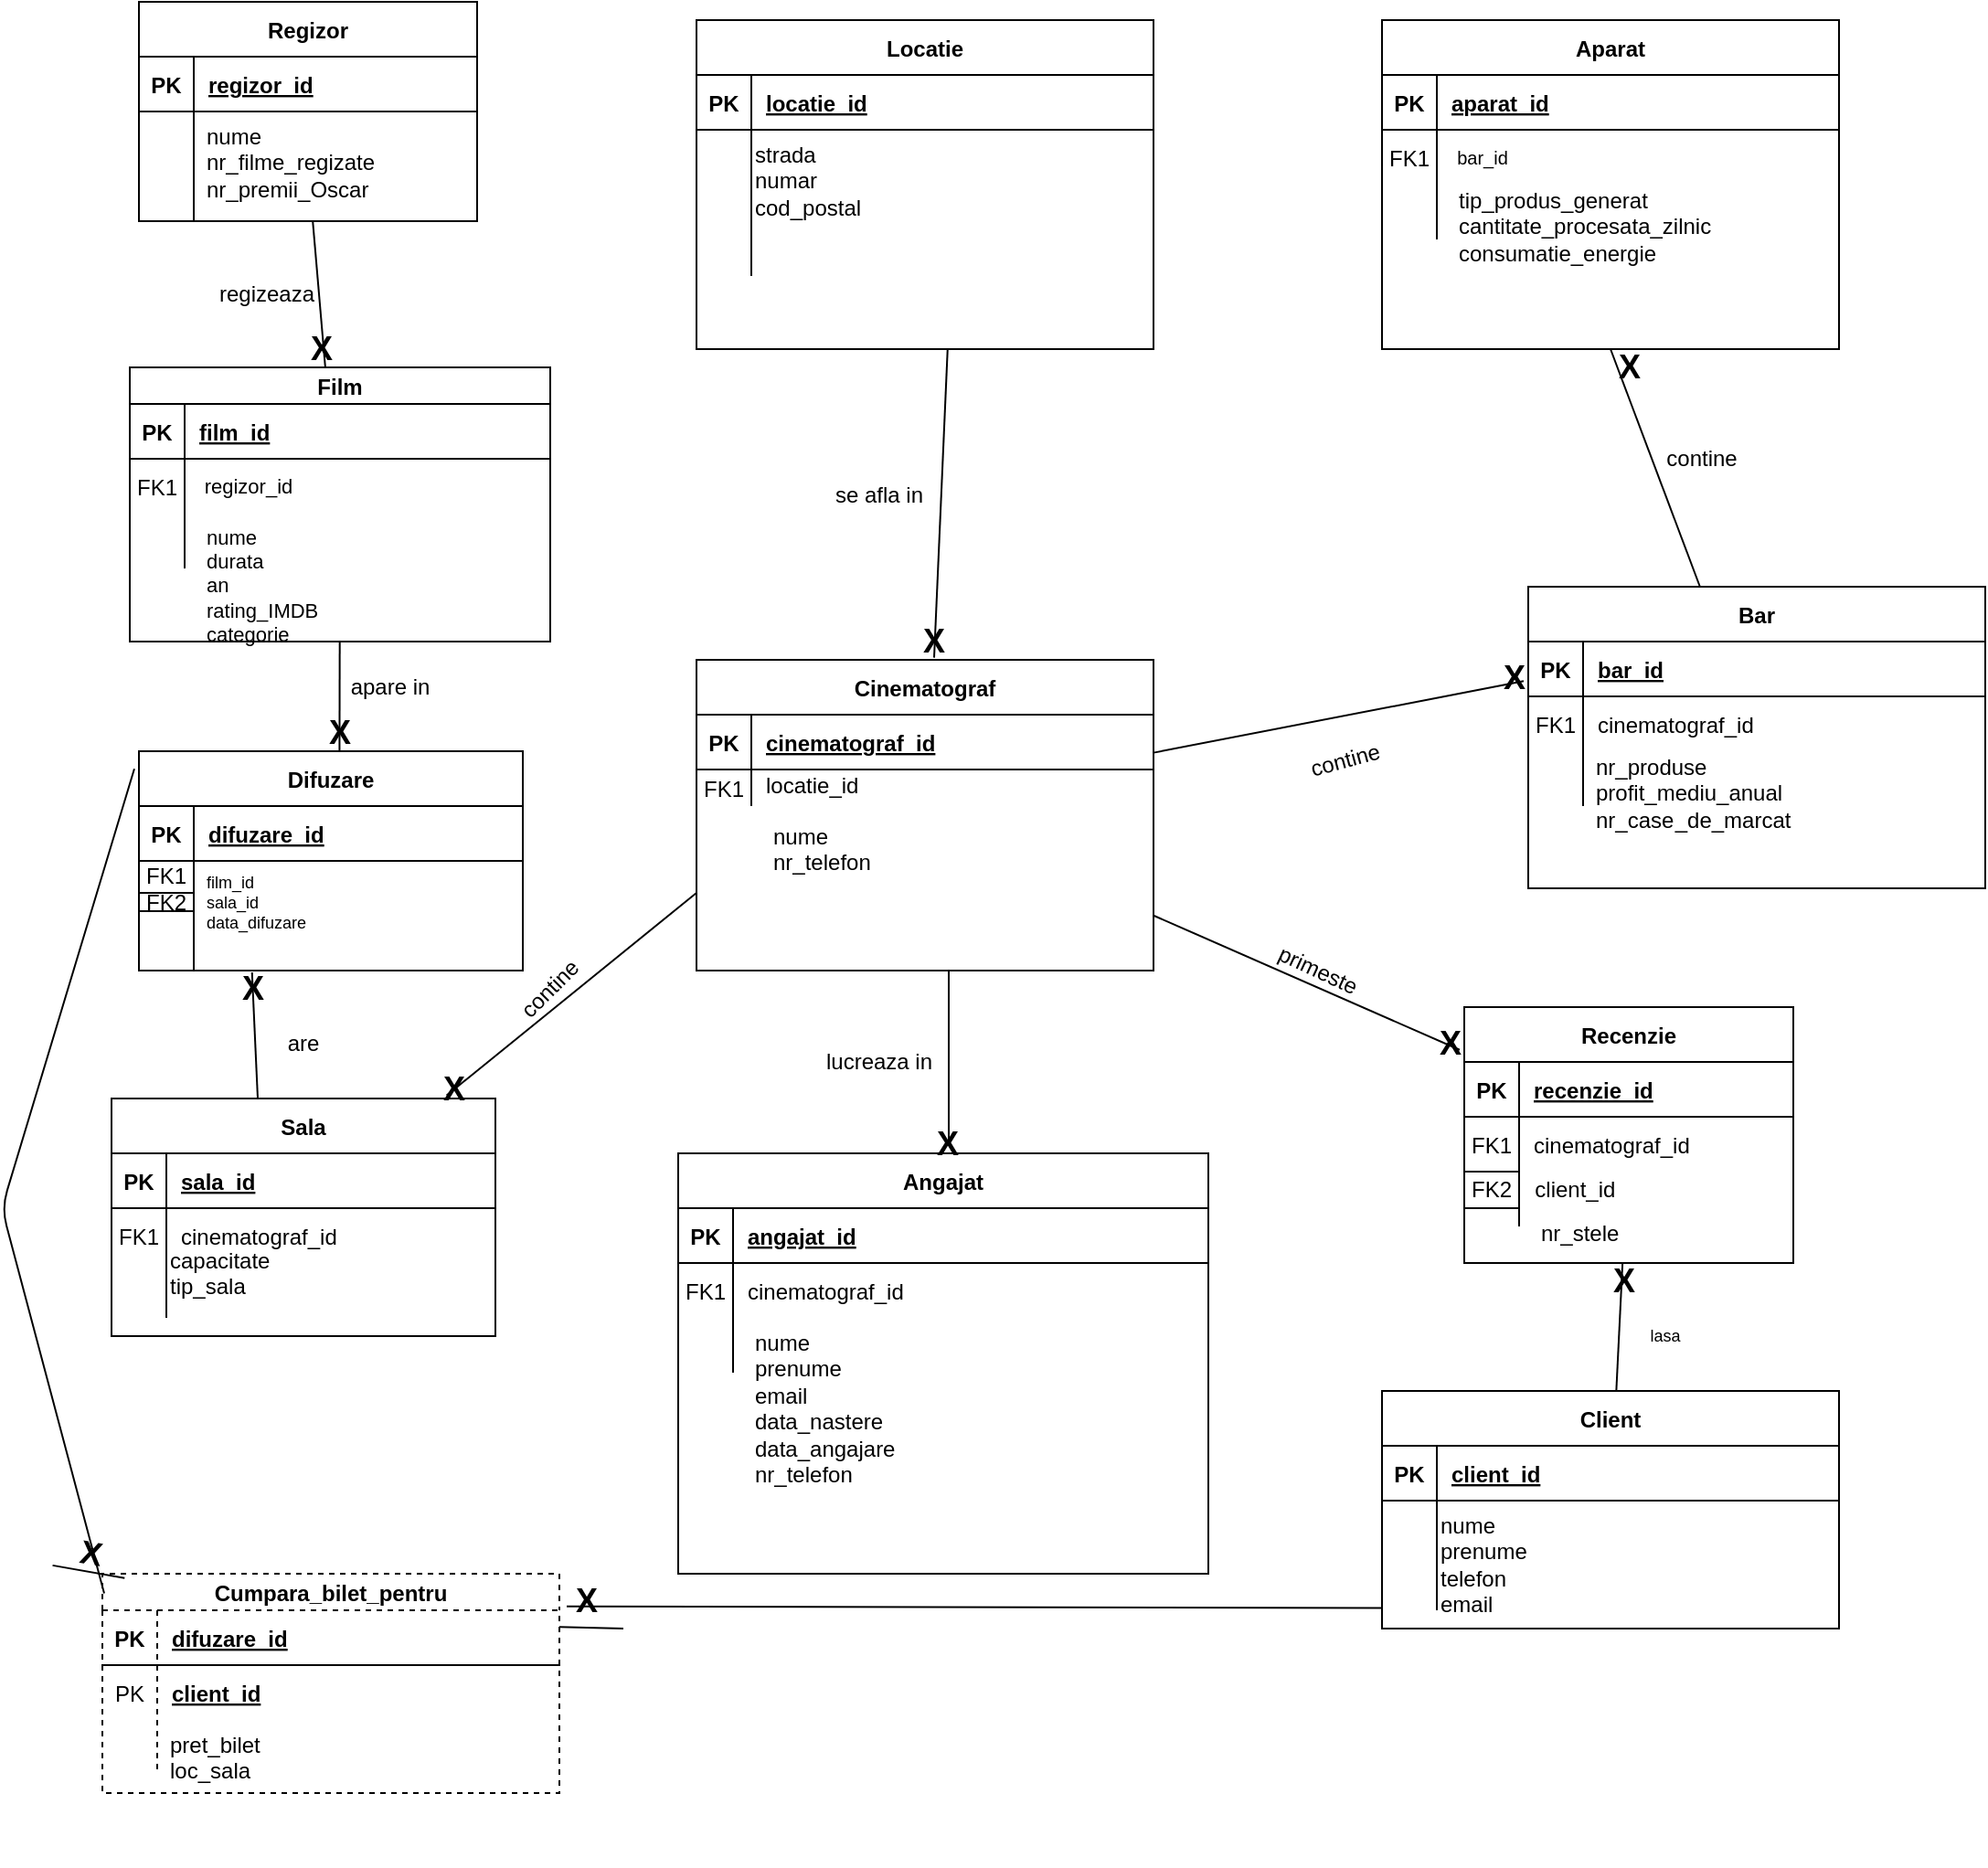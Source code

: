<mxfile version="14.7.0" type="github" pages="3">
  <diagram id="lR5cAztrvBnTiU2KboaY" name="Page-2">
    <mxGraphModel dx="2272" dy="794" grid="1" gridSize="10" guides="1" tooltips="1" connect="1" arrows="1" fold="1" page="1" pageScale="1" pageWidth="850" pageHeight="1100" math="0" shadow="0">
      <root>
        <mxCell id="B2W8qHum1kX4ipTGixze-0" />
        <mxCell id="B2W8qHum1kX4ipTGixze-1" parent="B2W8qHum1kX4ipTGixze-0" />
        <mxCell id="B2W8qHum1kX4ipTGixze-2" value="Locatie" style="shape=table;startSize=30;container=1;collapsible=1;childLayout=tableLayout;fixedRows=1;rowLines=0;fontStyle=1;align=center;resizeLast=1;" parent="B2W8qHum1kX4ipTGixze-1" vertex="1">
          <mxGeometry x="-210" y="10" width="250" height="180" as="geometry" />
        </mxCell>
        <mxCell id="B2W8qHum1kX4ipTGixze-3" value="" style="shape=partialRectangle;collapsible=0;dropTarget=0;pointerEvents=0;fillColor=none;points=[[0,0.5],[1,0.5]];portConstraint=eastwest;top=0;left=0;right=0;bottom=1;" parent="B2W8qHum1kX4ipTGixze-2" vertex="1">
          <mxGeometry y="30" width="250" height="30" as="geometry" />
        </mxCell>
        <mxCell id="B2W8qHum1kX4ipTGixze-4" value="PK" style="shape=partialRectangle;overflow=hidden;connectable=0;fillColor=none;top=0;left=0;bottom=0;right=0;fontStyle=1;" parent="B2W8qHum1kX4ipTGixze-3" vertex="1">
          <mxGeometry width="30" height="30" as="geometry" />
        </mxCell>
        <mxCell id="B2W8qHum1kX4ipTGixze-5" value="locatie_id" style="shape=partialRectangle;overflow=hidden;connectable=0;fillColor=none;top=0;left=0;bottom=0;right=0;align=left;spacingLeft=6;fontStyle=5;" parent="B2W8qHum1kX4ipTGixze-3" vertex="1">
          <mxGeometry x="30" width="220" height="30" as="geometry" />
        </mxCell>
        <mxCell id="B2W8qHum1kX4ipTGixze-6" value="" style="shape=partialRectangle;collapsible=0;dropTarget=0;pointerEvents=0;fillColor=none;points=[[0,0.5],[1,0.5]];portConstraint=eastwest;top=0;left=0;right=0;bottom=0;" parent="B2W8qHum1kX4ipTGixze-2" vertex="1">
          <mxGeometry y="60" width="250" height="50" as="geometry" />
        </mxCell>
        <mxCell id="B2W8qHum1kX4ipTGixze-7" value="" style="shape=partialRectangle;overflow=hidden;connectable=0;fillColor=none;top=0;left=0;bottom=0;right=0;" parent="B2W8qHum1kX4ipTGixze-6" vertex="1">
          <mxGeometry width="30" height="50" as="geometry" />
        </mxCell>
        <mxCell id="B2W8qHum1kX4ipTGixze-8" value="" style="shape=partialRectangle;overflow=hidden;connectable=0;fillColor=none;top=0;left=0;bottom=0;right=0;align=left;spacingLeft=6;" parent="B2W8qHum1kX4ipTGixze-6" vertex="1">
          <mxGeometry x="30" width="220" height="50" as="geometry" />
        </mxCell>
        <mxCell id="B2W8qHum1kX4ipTGixze-9" value="" style="shape=partialRectangle;collapsible=0;dropTarget=0;pointerEvents=0;fillColor=none;points=[[0,0.5],[1,0.5]];portConstraint=eastwest;top=0;left=0;right=0;bottom=0;" parent="B2W8qHum1kX4ipTGixze-2" vertex="1">
          <mxGeometry y="110" width="250" height="30" as="geometry" />
        </mxCell>
        <mxCell id="B2W8qHum1kX4ipTGixze-10" value="" style="shape=partialRectangle;overflow=hidden;connectable=0;fillColor=none;top=0;left=0;bottom=0;right=0;" parent="B2W8qHum1kX4ipTGixze-9" vertex="1">
          <mxGeometry width="30" height="30" as="geometry" />
        </mxCell>
        <mxCell id="B2W8qHum1kX4ipTGixze-11" value="" style="shape=partialRectangle;overflow=hidden;connectable=0;fillColor=none;top=0;left=0;bottom=0;right=0;align=left;spacingLeft=6;" parent="B2W8qHum1kX4ipTGixze-9" vertex="1">
          <mxGeometry x="30" width="220" height="30" as="geometry" />
        </mxCell>
        <mxCell id="B2W8qHum1kX4ipTGixze-12" value="Bar" style="shape=table;startSize=30;container=1;collapsible=1;childLayout=tableLayout;fixedRows=1;rowLines=0;fontStyle=1;align=center;resizeLast=1;" parent="B2W8qHum1kX4ipTGixze-1" vertex="1">
          <mxGeometry x="245" y="320" width="250" height="165" as="geometry" />
        </mxCell>
        <mxCell id="B2W8qHum1kX4ipTGixze-13" value="" style="shape=partialRectangle;collapsible=0;dropTarget=0;pointerEvents=0;fillColor=none;points=[[0,0.5],[1,0.5]];portConstraint=eastwest;top=0;left=0;right=0;bottom=1;" parent="B2W8qHum1kX4ipTGixze-12" vertex="1">
          <mxGeometry y="30" width="250" height="30" as="geometry" />
        </mxCell>
        <mxCell id="B2W8qHum1kX4ipTGixze-14" value="PK" style="shape=partialRectangle;overflow=hidden;connectable=0;fillColor=none;top=0;left=0;bottom=0;right=0;fontStyle=1;" parent="B2W8qHum1kX4ipTGixze-13" vertex="1">
          <mxGeometry width="30" height="30" as="geometry" />
        </mxCell>
        <mxCell id="B2W8qHum1kX4ipTGixze-15" value="bar_id" style="shape=partialRectangle;overflow=hidden;connectable=0;fillColor=none;top=0;left=0;bottom=0;right=0;align=left;spacingLeft=6;fontStyle=5;" parent="B2W8qHum1kX4ipTGixze-13" vertex="1">
          <mxGeometry x="30" width="220" height="30" as="geometry" />
        </mxCell>
        <mxCell id="B2W8qHum1kX4ipTGixze-16" value="" style="shape=partialRectangle;collapsible=0;dropTarget=0;pointerEvents=0;fillColor=none;points=[[0,0.5],[1,0.5]];portConstraint=eastwest;top=0;left=0;right=0;bottom=0;" parent="B2W8qHum1kX4ipTGixze-12" vertex="1">
          <mxGeometry y="60" width="250" height="30" as="geometry" />
        </mxCell>
        <mxCell id="B2W8qHum1kX4ipTGixze-17" value="FK1" style="shape=partialRectangle;overflow=hidden;connectable=0;fillColor=none;top=0;left=0;bottom=0;right=0;" parent="B2W8qHum1kX4ipTGixze-16" vertex="1">
          <mxGeometry width="30" height="30" as="geometry" />
        </mxCell>
        <mxCell id="B2W8qHum1kX4ipTGixze-18" value="cinematograf_id" style="shape=partialRectangle;overflow=hidden;connectable=0;fillColor=none;top=0;left=0;bottom=0;right=0;align=left;spacingLeft=6;" parent="B2W8qHum1kX4ipTGixze-16" vertex="1">
          <mxGeometry x="30" width="220" height="30" as="geometry" />
        </mxCell>
        <mxCell id="B2W8qHum1kX4ipTGixze-19" value="" style="shape=partialRectangle;collapsible=0;dropTarget=0;pointerEvents=0;fillColor=none;points=[[0,0.5],[1,0.5]];portConstraint=eastwest;top=0;left=0;right=0;bottom=0;" parent="B2W8qHum1kX4ipTGixze-12" vertex="1">
          <mxGeometry y="90" width="250" height="30" as="geometry" />
        </mxCell>
        <mxCell id="B2W8qHum1kX4ipTGixze-20" value="" style="shape=partialRectangle;overflow=hidden;connectable=0;fillColor=none;top=0;left=0;bottom=0;right=0;" parent="B2W8qHum1kX4ipTGixze-19" vertex="1">
          <mxGeometry width="30" height="30" as="geometry" />
        </mxCell>
        <mxCell id="B2W8qHum1kX4ipTGixze-21" value="" style="shape=partialRectangle;overflow=hidden;connectable=0;fillColor=none;top=0;left=0;bottom=0;right=0;align=left;spacingLeft=6;" parent="B2W8qHum1kX4ipTGixze-19" vertex="1">
          <mxGeometry x="30" width="220" height="30" as="geometry" />
        </mxCell>
        <mxCell id="B2W8qHum1kX4ipTGixze-22" value="Cinematograf" style="shape=table;startSize=30;container=1;collapsible=1;childLayout=tableLayout;fixedRows=1;rowLines=0;fontStyle=1;align=center;resizeLast=1;" parent="B2W8qHum1kX4ipTGixze-1" vertex="1">
          <mxGeometry x="-210" y="360" width="250" height="170" as="geometry" />
        </mxCell>
        <mxCell id="B2W8qHum1kX4ipTGixze-23" value="" style="shape=partialRectangle;collapsible=0;dropTarget=0;pointerEvents=0;fillColor=none;points=[[0,0.5],[1,0.5]];portConstraint=eastwest;top=0;left=0;right=0;bottom=1;" parent="B2W8qHum1kX4ipTGixze-22" vertex="1">
          <mxGeometry y="30" width="250" height="30" as="geometry" />
        </mxCell>
        <mxCell id="B2W8qHum1kX4ipTGixze-24" value="PK" style="shape=partialRectangle;overflow=hidden;connectable=0;fillColor=none;top=0;left=0;bottom=0;right=0;fontStyle=1;" parent="B2W8qHum1kX4ipTGixze-23" vertex="1">
          <mxGeometry width="30" height="30" as="geometry" />
        </mxCell>
        <mxCell id="B2W8qHum1kX4ipTGixze-25" value="cinematograf_id" style="shape=partialRectangle;overflow=hidden;connectable=0;fillColor=none;top=0;left=0;bottom=0;right=0;align=left;spacingLeft=6;fontStyle=5;" parent="B2W8qHum1kX4ipTGixze-23" vertex="1">
          <mxGeometry x="30" width="220" height="30" as="geometry" />
        </mxCell>
        <mxCell id="B2W8qHum1kX4ipTGixze-26" value="" style="shape=partialRectangle;collapsible=0;dropTarget=0;pointerEvents=0;fillColor=none;points=[[0,0.5],[1,0.5]];portConstraint=eastwest;top=0;left=0;right=0;bottom=0;" parent="B2W8qHum1kX4ipTGixze-22" vertex="1">
          <mxGeometry y="60" width="250" height="20" as="geometry" />
        </mxCell>
        <mxCell id="B2W8qHum1kX4ipTGixze-27" value="FK1" style="shape=partialRectangle;overflow=hidden;connectable=0;fillColor=none;top=0;left=0;bottom=0;right=0;" parent="B2W8qHum1kX4ipTGixze-26" vertex="1">
          <mxGeometry width="30" height="20" as="geometry" />
        </mxCell>
        <mxCell id="B2W8qHum1kX4ipTGixze-28" value="locatie_id&#xa;" style="shape=partialRectangle;overflow=hidden;connectable=0;fillColor=none;top=0;left=0;bottom=0;right=0;align=left;spacingLeft=6;" parent="B2W8qHum1kX4ipTGixze-26" vertex="1">
          <mxGeometry x="30" width="220" height="20" as="geometry" />
        </mxCell>
        <mxCell id="B2W8qHum1kX4ipTGixze-31" value="nume&lt;br&gt;nr_telefon" style="text;html=1;strokeColor=none;fillColor=none;align=left;verticalAlign=top;whiteSpace=wrap;rounded=0;labelPosition=center;verticalLabelPosition=middle;" parent="B2W8qHum1kX4ipTGixze-1" vertex="1">
          <mxGeometry x="-170" y="442.5" width="170" height="70" as="geometry" />
        </mxCell>
        <mxCell id="B2W8qHum1kX4ipTGixze-32" value="se afla in" style="text;html=1;strokeColor=none;fillColor=none;align=center;verticalAlign=middle;whiteSpace=wrap;rounded=0;rotation=0;" parent="B2W8qHum1kX4ipTGixze-1" vertex="1">
          <mxGeometry x="-140" y="250" width="60" height="40" as="geometry" />
        </mxCell>
        <mxCell id="B2W8qHum1kX4ipTGixze-33" value="strada&lt;br&gt;numar&lt;br&gt;cod_postal" style="text;html=1;strokeColor=none;fillColor=none;align=left;verticalAlign=top;whiteSpace=wrap;rounded=0;" parent="B2W8qHum1kX4ipTGixze-1" vertex="1">
          <mxGeometry x="-180" y="70" width="220" height="120" as="geometry" />
        </mxCell>
        <mxCell id="B2W8qHum1kX4ipTGixze-34" value="" style="endArrow=none;html=1;exitX=0.52;exitY=-0.007;exitDx=0;exitDy=0;exitPerimeter=0;" parent="B2W8qHum1kX4ipTGixze-1" source="B2W8qHum1kX4ipTGixze-22" target="B2W8qHum1kX4ipTGixze-33" edge="1">
          <mxGeometry width="50" height="50" relative="1" as="geometry">
            <mxPoint x="-40" y="280" as="sourcePoint" />
            <mxPoint x="10" y="230" as="targetPoint" />
          </mxGeometry>
        </mxCell>
        <mxCell id="B2W8qHum1kX4ipTGixze-37" value="Aparat" style="shape=table;startSize=30;container=1;collapsible=1;childLayout=tableLayout;fixedRows=1;rowLines=0;fontStyle=1;align=center;resizeLast=1;" parent="B2W8qHum1kX4ipTGixze-1" vertex="1">
          <mxGeometry x="165" y="10" width="250" height="180" as="geometry" />
        </mxCell>
        <mxCell id="B2W8qHum1kX4ipTGixze-38" value="" style="shape=partialRectangle;collapsible=0;dropTarget=0;pointerEvents=0;fillColor=none;points=[[0,0.5],[1,0.5]];portConstraint=eastwest;top=0;left=0;right=0;bottom=1;" parent="B2W8qHum1kX4ipTGixze-37" vertex="1">
          <mxGeometry y="30" width="250" height="30" as="geometry" />
        </mxCell>
        <mxCell id="B2W8qHum1kX4ipTGixze-39" value="PK" style="shape=partialRectangle;overflow=hidden;connectable=0;fillColor=none;top=0;left=0;bottom=0;right=0;fontStyle=1;" parent="B2W8qHum1kX4ipTGixze-38" vertex="1">
          <mxGeometry width="30" height="30" as="geometry" />
        </mxCell>
        <mxCell id="B2W8qHum1kX4ipTGixze-40" value="aparat_id" style="shape=partialRectangle;overflow=hidden;connectable=0;fillColor=none;top=0;left=0;bottom=0;right=0;align=left;spacingLeft=6;fontStyle=5;" parent="B2W8qHum1kX4ipTGixze-38" vertex="1">
          <mxGeometry x="30" width="220" height="30" as="geometry" />
        </mxCell>
        <mxCell id="B2W8qHum1kX4ipTGixze-41" value="" style="shape=partialRectangle;collapsible=0;dropTarget=0;pointerEvents=0;fillColor=none;points=[[0,0.5],[1,0.5]];portConstraint=eastwest;top=0;left=0;right=0;bottom=0;" parent="B2W8qHum1kX4ipTGixze-37" vertex="1">
          <mxGeometry y="60" width="250" height="30" as="geometry" />
        </mxCell>
        <mxCell id="B2W8qHum1kX4ipTGixze-42" value="" style="shape=partialRectangle;overflow=hidden;connectable=0;fillColor=none;top=0;left=0;bottom=0;right=0;" parent="B2W8qHum1kX4ipTGixze-41" vertex="1">
          <mxGeometry width="30" height="30" as="geometry" />
        </mxCell>
        <mxCell id="B2W8qHum1kX4ipTGixze-43" value="" style="shape=partialRectangle;overflow=hidden;connectable=0;fillColor=none;top=0;left=0;bottom=0;right=0;align=left;spacingLeft=6;" parent="B2W8qHum1kX4ipTGixze-41" vertex="1">
          <mxGeometry x="30" width="220" height="30" as="geometry" />
        </mxCell>
        <mxCell id="B2W8qHum1kX4ipTGixze-44" value="" style="shape=partialRectangle;collapsible=0;dropTarget=0;pointerEvents=0;fillColor=none;points=[[0,0.5],[1,0.5]];portConstraint=eastwest;top=0;left=0;right=0;bottom=0;" parent="B2W8qHum1kX4ipTGixze-37" vertex="1">
          <mxGeometry y="90" width="250" height="30" as="geometry" />
        </mxCell>
        <mxCell id="B2W8qHum1kX4ipTGixze-45" value="" style="shape=partialRectangle;overflow=hidden;connectable=0;fillColor=none;top=0;left=0;bottom=0;right=0;" parent="B2W8qHum1kX4ipTGixze-44" vertex="1">
          <mxGeometry width="30" height="30" as="geometry" />
        </mxCell>
        <mxCell id="B2W8qHum1kX4ipTGixze-46" value="" style="shape=partialRectangle;overflow=hidden;connectable=0;fillColor=none;top=0;left=0;bottom=0;right=0;align=left;spacingLeft=6;" parent="B2W8qHum1kX4ipTGixze-44" vertex="1">
          <mxGeometry x="30" width="220" height="30" as="geometry" />
        </mxCell>
        <mxCell id="B2W8qHum1kX4ipTGixze-47" value="nr_produse&lt;br&gt;profit_mediu_anual&lt;br&gt;nr_case" style="text;html=1;strokeColor=none;fillColor=none;align=left;verticalAlign=top;whiteSpace=wrap;rounded=0;" parent="B2W8qHum1kX4ipTGixze-1" vertex="1">
          <mxGeometry x="280" y="405" width="210" height="100" as="geometry" />
        </mxCell>
        <mxCell id="B2W8qHum1kX4ipTGixze-48" value="&lt;br&gt;&lt;br&gt;&amp;nbsp; &amp;nbsp; &amp;nbsp; &amp;nbsp; &amp;nbsp; &amp;nbsp; &amp;nbsp;_de_marcat" style="text;html=1;strokeColor=none;fillColor=none;align=left;verticalAlign=top;whiteSpace=wrap;rounded=0;" parent="B2W8qHum1kX4ipTGixze-1" vertex="1">
          <mxGeometry x="280" y="405" width="210" height="100" as="geometry" />
        </mxCell>
        <mxCell id="B2W8qHum1kX4ipTGixze-49" value="" style="endArrow=none;html=1;entryX=-0.01;entryY=0.722;entryDx=0;entryDy=0;entryPerimeter=0;exitX=1;exitY=0.694;exitDx=0;exitDy=0;exitPerimeter=0;" parent="B2W8qHum1kX4ipTGixze-1" source="B2W8qHum1kX4ipTGixze-23" target="B2W8qHum1kX4ipTGixze-13" edge="1">
          <mxGeometry width="50" height="50" relative="1" as="geometry">
            <mxPoint x="40" y="500" as="sourcePoint" />
            <mxPoint x="430" y="510" as="targetPoint" />
          </mxGeometry>
        </mxCell>
        <mxCell id="B2W8qHum1kX4ipTGixze-50" value="contine" style="text;html=1;strokeColor=none;fillColor=none;align=center;verticalAlign=middle;whiteSpace=wrap;rounded=0;rotation=-15;" parent="B2W8qHum1kX4ipTGixze-1" vertex="1">
          <mxGeometry x="125" y="405" width="40" height="20" as="geometry" />
        </mxCell>
        <mxCell id="B2W8qHum1kX4ipTGixze-53" value="Cumpara_bilet_pentru" style="shape=table;startSize=20;container=1;collapsible=1;childLayout=tableLayout;fixedRows=1;rowLines=0;fontStyle=1;align=center;resizeLast=1;dashed=1;" parent="B2W8qHum1kX4ipTGixze-1" vertex="1">
          <mxGeometry x="-535" y="860" width="250" height="120" as="geometry" />
        </mxCell>
        <mxCell id="B2W8qHum1kX4ipTGixze-54" value="" style="shape=partialRectangle;collapsible=0;dropTarget=0;pointerEvents=0;fillColor=none;points=[[0,0.5],[1,0.5]];portConstraint=eastwest;top=0;left=0;right=0;bottom=1;" parent="B2W8qHum1kX4ipTGixze-53" vertex="1">
          <mxGeometry y="20" width="250" height="30" as="geometry" />
        </mxCell>
        <mxCell id="B2W8qHum1kX4ipTGixze-55" value="PK" style="shape=partialRectangle;overflow=hidden;connectable=0;fillColor=none;top=0;left=0;bottom=0;right=0;fontStyle=1;" parent="B2W8qHum1kX4ipTGixze-54" vertex="1">
          <mxGeometry width="30" height="30" as="geometry" />
        </mxCell>
        <mxCell id="B2W8qHum1kX4ipTGixze-56" value="difuzare_id" style="shape=partialRectangle;overflow=hidden;connectable=0;fillColor=none;top=0;left=0;bottom=0;right=0;align=left;spacingLeft=6;fontStyle=5;" parent="B2W8qHum1kX4ipTGixze-54" vertex="1">
          <mxGeometry x="30" width="220" height="30" as="geometry" />
        </mxCell>
        <mxCell id="B2W8qHum1kX4ipTGixze-57" value="" style="shape=partialRectangle;collapsible=0;dropTarget=0;pointerEvents=0;fillColor=none;points=[[0,0.5],[1,0.5]];portConstraint=eastwest;top=0;left=0;right=0;bottom=0;" parent="B2W8qHum1kX4ipTGixze-53" vertex="1">
          <mxGeometry y="50" width="250" height="30" as="geometry" />
        </mxCell>
        <mxCell id="B2W8qHum1kX4ipTGixze-58" value="PK" style="shape=partialRectangle;overflow=hidden;connectable=0;fillColor=none;top=0;left=0;bottom=0;right=0;" parent="B2W8qHum1kX4ipTGixze-57" vertex="1">
          <mxGeometry width="30" height="30" as="geometry" />
        </mxCell>
        <mxCell id="B2W8qHum1kX4ipTGixze-59" value="client_id" style="shape=partialRectangle;overflow=hidden;connectable=0;fillColor=none;top=0;left=0;bottom=0;right=0;align=left;spacingLeft=6;fontStyle=5;dashed=1;" parent="B2W8qHum1kX4ipTGixze-57" vertex="1">
          <mxGeometry x="30" width="220" height="30" as="geometry" />
        </mxCell>
        <mxCell id="B2W8qHum1kX4ipTGixze-60" value="" style="shape=partialRectangle;collapsible=0;dropTarget=0;pointerEvents=0;fillColor=none;points=[[0,0.5],[1,0.5]];portConstraint=eastwest;top=0;left=0;right=0;bottom=0;" parent="B2W8qHum1kX4ipTGixze-53" vertex="1">
          <mxGeometry y="80" width="250" height="30" as="geometry" />
        </mxCell>
        <mxCell id="B2W8qHum1kX4ipTGixze-61" value="" style="shape=partialRectangle;overflow=hidden;connectable=0;fillColor=none;top=0;left=0;bottom=0;right=0;" parent="B2W8qHum1kX4ipTGixze-60" vertex="1">
          <mxGeometry width="30" height="30" as="geometry" />
        </mxCell>
        <mxCell id="B2W8qHum1kX4ipTGixze-62" value="" style="shape=partialRectangle;overflow=hidden;connectable=0;fillColor=none;top=0;left=0;bottom=0;right=0;align=left;spacingLeft=6;" parent="B2W8qHum1kX4ipTGixze-60" vertex="1">
          <mxGeometry x="30" width="220" height="30" as="geometry" />
        </mxCell>
        <mxCell id="B2W8qHum1kX4ipTGixze-63" value="tip_produs_generat&lt;br&gt;cantitate_procesata_zilnic&lt;br&gt;consumatie_energie" style="text;html=1;strokeColor=none;fillColor=none;align=left;verticalAlign=top;whiteSpace=wrap;rounded=0;" parent="B2W8qHum1kX4ipTGixze-1" vertex="1">
          <mxGeometry x="205" y="95" width="220" height="90" as="geometry" />
        </mxCell>
        <mxCell id="B2W8qHum1kX4ipTGixze-64" value="" style="endArrow=none;html=1;entryX=0.5;entryY=1;entryDx=0;entryDy=0;" parent="B2W8qHum1kX4ipTGixze-1" source="B2W8qHum1kX4ipTGixze-12" target="B2W8qHum1kX4ipTGixze-37" edge="1">
          <mxGeometry width="50" height="50" relative="1" as="geometry">
            <mxPoint x="140" y="300" as="sourcePoint" />
            <mxPoint x="190" y="250" as="targetPoint" />
          </mxGeometry>
        </mxCell>
        <mxCell id="B2W8qHum1kX4ipTGixze-65" value="contine" style="text;html=1;strokeColor=none;fillColor=none;align=center;verticalAlign=middle;whiteSpace=wrap;rounded=0;" parent="B2W8qHum1kX4ipTGixze-1" vertex="1">
          <mxGeometry x="320" y="240" width="40" height="20" as="geometry" />
        </mxCell>
        <mxCell id="B2W8qHum1kX4ipTGixze-68" value="Angajat" style="shape=table;startSize=30;container=1;collapsible=1;childLayout=tableLayout;fixedRows=1;rowLines=0;fontStyle=1;align=center;resizeLast=1;" parent="B2W8qHum1kX4ipTGixze-1" vertex="1">
          <mxGeometry x="-220" y="630" width="290" height="230" as="geometry" />
        </mxCell>
        <mxCell id="B2W8qHum1kX4ipTGixze-69" value="" style="shape=partialRectangle;collapsible=0;dropTarget=0;pointerEvents=0;fillColor=none;points=[[0,0.5],[1,0.5]];portConstraint=eastwest;top=0;left=0;right=0;bottom=1;" parent="B2W8qHum1kX4ipTGixze-68" vertex="1">
          <mxGeometry y="30" width="290" height="30" as="geometry" />
        </mxCell>
        <mxCell id="B2W8qHum1kX4ipTGixze-70" value="PK" style="shape=partialRectangle;overflow=hidden;connectable=0;fillColor=none;top=0;left=0;bottom=0;right=0;fontStyle=1;" parent="B2W8qHum1kX4ipTGixze-69" vertex="1">
          <mxGeometry width="30" height="30" as="geometry" />
        </mxCell>
        <mxCell id="B2W8qHum1kX4ipTGixze-71" value="angajat_id" style="shape=partialRectangle;overflow=hidden;connectable=0;fillColor=none;top=0;left=0;bottom=0;right=0;align=left;spacingLeft=6;fontStyle=5;" parent="B2W8qHum1kX4ipTGixze-69" vertex="1">
          <mxGeometry x="30" width="260" height="30" as="geometry" />
        </mxCell>
        <mxCell id="B2W8qHum1kX4ipTGixze-72" value="" style="shape=partialRectangle;collapsible=0;dropTarget=0;pointerEvents=0;fillColor=none;points=[[0,0.5],[1,0.5]];portConstraint=eastwest;top=0;left=0;right=0;bottom=0;" parent="B2W8qHum1kX4ipTGixze-68" vertex="1">
          <mxGeometry y="60" width="290" height="30" as="geometry" />
        </mxCell>
        <mxCell id="B2W8qHum1kX4ipTGixze-73" value="FK1" style="shape=partialRectangle;overflow=hidden;connectable=0;fillColor=none;top=0;left=0;bottom=0;right=0;" parent="B2W8qHum1kX4ipTGixze-72" vertex="1">
          <mxGeometry width="30" height="30" as="geometry" />
        </mxCell>
        <mxCell id="B2W8qHum1kX4ipTGixze-74" value="cinematograf_id" style="shape=partialRectangle;overflow=hidden;connectable=0;fillColor=none;top=0;left=0;bottom=0;right=0;align=left;spacingLeft=6;" parent="B2W8qHum1kX4ipTGixze-72" vertex="1">
          <mxGeometry x="30" width="260" height="30" as="geometry" />
        </mxCell>
        <mxCell id="B2W8qHum1kX4ipTGixze-75" value="" style="shape=partialRectangle;collapsible=0;dropTarget=0;pointerEvents=0;fillColor=none;points=[[0,0.5],[1,0.5]];portConstraint=eastwest;top=0;left=0;right=0;bottom=0;" parent="B2W8qHum1kX4ipTGixze-68" vertex="1">
          <mxGeometry y="90" width="290" height="30" as="geometry" />
        </mxCell>
        <mxCell id="B2W8qHum1kX4ipTGixze-76" value="" style="shape=partialRectangle;overflow=hidden;connectable=0;fillColor=none;top=0;left=0;bottom=0;right=0;" parent="B2W8qHum1kX4ipTGixze-75" vertex="1">
          <mxGeometry width="30" height="30" as="geometry" />
        </mxCell>
        <mxCell id="B2W8qHum1kX4ipTGixze-77" value="" style="shape=partialRectangle;overflow=hidden;connectable=0;fillColor=none;top=0;left=0;bottom=0;right=0;align=left;spacingLeft=6;" parent="B2W8qHum1kX4ipTGixze-75" vertex="1">
          <mxGeometry x="30" width="260" height="30" as="geometry" />
        </mxCell>
        <mxCell id="B2W8qHum1kX4ipTGixze-78" value="nume&lt;br&gt;prenume&lt;br&gt;email&lt;br&gt;data_nastere&lt;br&gt;data_angajare&lt;br&gt;nr_telefon" style="text;html=1;strokeColor=none;fillColor=none;align=left;verticalAlign=top;whiteSpace=wrap;rounded=0;" parent="B2W8qHum1kX4ipTGixze-1" vertex="1">
          <mxGeometry x="-180" y="720" width="70" height="100" as="geometry" />
        </mxCell>
        <mxCell id="B2W8qHum1kX4ipTGixze-79" value="" style="endArrow=none;html=1;" parent="B2W8qHum1kX4ipTGixze-1" edge="1">
          <mxGeometry width="50" height="50" relative="1" as="geometry">
            <mxPoint x="-72" y="626" as="sourcePoint" />
            <mxPoint x="-72" y="530" as="targetPoint" />
          </mxGeometry>
        </mxCell>
        <mxCell id="B2W8qHum1kX4ipTGixze-80" value="lucreaza in" style="text;html=1;strokeColor=none;fillColor=none;align=center;verticalAlign=middle;whiteSpace=wrap;rounded=0;" parent="B2W8qHum1kX4ipTGixze-1" vertex="1">
          <mxGeometry x="-145" y="570" width="70" height="20" as="geometry" />
        </mxCell>
        <mxCell id="B2W8qHum1kX4ipTGixze-83" value="Client" style="shape=table;startSize=30;container=1;collapsible=1;childLayout=tableLayout;fixedRows=1;rowLines=0;fontStyle=1;align=center;resizeLast=1;" parent="B2W8qHum1kX4ipTGixze-1" vertex="1">
          <mxGeometry x="165" y="760" width="250" height="130" as="geometry" />
        </mxCell>
        <mxCell id="B2W8qHum1kX4ipTGixze-84" value="" style="shape=partialRectangle;collapsible=0;dropTarget=0;pointerEvents=0;fillColor=none;points=[[0,0.5],[1,0.5]];portConstraint=eastwest;top=0;left=0;right=0;bottom=1;" parent="B2W8qHum1kX4ipTGixze-83" vertex="1">
          <mxGeometry y="30" width="250" height="30" as="geometry" />
        </mxCell>
        <mxCell id="B2W8qHum1kX4ipTGixze-85" value="PK" style="shape=partialRectangle;overflow=hidden;connectable=0;fillColor=none;top=0;left=0;bottom=0;right=0;fontStyle=1;" parent="B2W8qHum1kX4ipTGixze-84" vertex="1">
          <mxGeometry width="30" height="30" as="geometry" />
        </mxCell>
        <mxCell id="B2W8qHum1kX4ipTGixze-86" value="client_id" style="shape=partialRectangle;overflow=hidden;connectable=0;fillColor=none;top=0;left=0;bottom=0;right=0;align=left;spacingLeft=6;fontStyle=5;" parent="B2W8qHum1kX4ipTGixze-84" vertex="1">
          <mxGeometry x="30" width="220" height="30" as="geometry" />
        </mxCell>
        <mxCell id="B2W8qHum1kX4ipTGixze-87" value="" style="shape=partialRectangle;collapsible=0;dropTarget=0;pointerEvents=0;fillColor=none;points=[[0,0.5],[1,0.5]];portConstraint=eastwest;top=0;left=0;right=0;bottom=0;" parent="B2W8qHum1kX4ipTGixze-83" vertex="1">
          <mxGeometry y="60" width="250" height="30" as="geometry" />
        </mxCell>
        <mxCell id="B2W8qHum1kX4ipTGixze-88" value="" style="shape=partialRectangle;overflow=hidden;connectable=0;fillColor=none;top=0;left=0;bottom=0;right=0;" parent="B2W8qHum1kX4ipTGixze-87" vertex="1">
          <mxGeometry width="30" height="30" as="geometry" />
        </mxCell>
        <mxCell id="B2W8qHum1kX4ipTGixze-89" value="" style="shape=partialRectangle;overflow=hidden;connectable=0;fillColor=none;top=0;left=0;bottom=0;right=0;align=left;spacingLeft=6;" parent="B2W8qHum1kX4ipTGixze-87" vertex="1">
          <mxGeometry x="30" width="220" height="30" as="geometry" />
        </mxCell>
        <mxCell id="B2W8qHum1kX4ipTGixze-90" value="" style="shape=partialRectangle;collapsible=0;dropTarget=0;pointerEvents=0;fillColor=none;points=[[0,0.5],[1,0.5]];portConstraint=eastwest;top=0;left=0;right=0;bottom=0;" parent="B2W8qHum1kX4ipTGixze-83" vertex="1">
          <mxGeometry y="90" width="250" height="30" as="geometry" />
        </mxCell>
        <mxCell id="B2W8qHum1kX4ipTGixze-91" value="" style="shape=partialRectangle;overflow=hidden;connectable=0;fillColor=none;top=0;left=0;bottom=0;right=0;" parent="B2W8qHum1kX4ipTGixze-90" vertex="1">
          <mxGeometry width="30" height="30" as="geometry" />
        </mxCell>
        <mxCell id="B2W8qHum1kX4ipTGixze-92" value="" style="shape=partialRectangle;overflow=hidden;connectable=0;fillColor=none;top=0;left=0;bottom=0;right=0;align=left;spacingLeft=6;" parent="B2W8qHum1kX4ipTGixze-90" vertex="1">
          <mxGeometry x="30" width="220" height="30" as="geometry" />
        </mxCell>
        <mxCell id="B2W8qHum1kX4ipTGixze-93" value="nume&lt;br&gt;prenume&lt;br&gt;telefon&lt;br&gt;email" style="text;html=1;strokeColor=none;fillColor=none;align=left;verticalAlign=top;whiteSpace=wrap;rounded=0;" parent="B2W8qHum1kX4ipTGixze-1" vertex="1">
          <mxGeometry x="195" y="820" width="220" height="70" as="geometry" />
        </mxCell>
        <mxCell id="B2W8qHum1kX4ipTGixze-98" value="Recenzie" style="shape=table;startSize=30;container=1;collapsible=1;childLayout=tableLayout;fixedRows=1;rowLines=0;fontStyle=1;align=center;resizeLast=1;" parent="B2W8qHum1kX4ipTGixze-1" vertex="1">
          <mxGeometry x="210" y="550" width="180" height="140" as="geometry" />
        </mxCell>
        <mxCell id="B2W8qHum1kX4ipTGixze-99" value="" style="shape=partialRectangle;collapsible=0;dropTarget=0;pointerEvents=0;fillColor=none;points=[[0,0.5],[1,0.5]];portConstraint=eastwest;top=0;left=0;right=0;bottom=1;" parent="B2W8qHum1kX4ipTGixze-98" vertex="1">
          <mxGeometry y="30" width="180" height="30" as="geometry" />
        </mxCell>
        <mxCell id="B2W8qHum1kX4ipTGixze-100" value="PK" style="shape=partialRectangle;overflow=hidden;connectable=0;fillColor=none;top=0;left=0;bottom=0;right=0;fontStyle=1;" parent="B2W8qHum1kX4ipTGixze-99" vertex="1">
          <mxGeometry width="30" height="30" as="geometry" />
        </mxCell>
        <mxCell id="B2W8qHum1kX4ipTGixze-101" value="recenzie_id" style="shape=partialRectangle;overflow=hidden;connectable=0;fillColor=none;top=0;left=0;bottom=0;right=0;align=left;spacingLeft=6;fontStyle=5;" parent="B2W8qHum1kX4ipTGixze-99" vertex="1">
          <mxGeometry x="30" width="150" height="30" as="geometry" />
        </mxCell>
        <mxCell id="B2W8qHum1kX4ipTGixze-102" value="" style="shape=partialRectangle;collapsible=0;dropTarget=0;pointerEvents=0;fillColor=none;points=[[0,0.5],[1,0.5]];portConstraint=eastwest;top=0;left=0;right=0;bottom=0;" parent="B2W8qHum1kX4ipTGixze-98" vertex="1">
          <mxGeometry y="60" width="180" height="30" as="geometry" />
        </mxCell>
        <mxCell id="B2W8qHum1kX4ipTGixze-103" value="FK1" style="shape=partialRectangle;overflow=hidden;connectable=0;fillColor=none;top=0;left=0;bottom=0;right=0;" parent="B2W8qHum1kX4ipTGixze-102" vertex="1">
          <mxGeometry width="30" height="30" as="geometry" />
        </mxCell>
        <mxCell id="B2W8qHum1kX4ipTGixze-104" value="cinematograf_id" style="shape=partialRectangle;overflow=hidden;connectable=0;fillColor=none;top=0;left=0;bottom=0;right=0;align=left;spacingLeft=6;" parent="B2W8qHum1kX4ipTGixze-102" vertex="1">
          <mxGeometry x="30" width="150" height="30" as="geometry" />
        </mxCell>
        <mxCell id="B2W8qHum1kX4ipTGixze-105" value="" style="shape=partialRectangle;collapsible=0;dropTarget=0;pointerEvents=0;fillColor=none;points=[[0,0.5],[1,0.5]];portConstraint=eastwest;top=0;left=0;right=0;bottom=0;" parent="B2W8qHum1kX4ipTGixze-98" vertex="1">
          <mxGeometry y="90" width="180" height="30" as="geometry" />
        </mxCell>
        <mxCell id="B2W8qHum1kX4ipTGixze-106" value="" style="shape=partialRectangle;overflow=hidden;connectable=0;fillColor=none;top=0;left=0;bottom=0;right=0;" parent="B2W8qHum1kX4ipTGixze-105" vertex="1">
          <mxGeometry width="30" height="30" as="geometry" />
        </mxCell>
        <mxCell id="B2W8qHum1kX4ipTGixze-107" value="" style="shape=partialRectangle;overflow=hidden;connectable=0;fillColor=none;top=0;left=0;bottom=0;right=0;align=left;spacingLeft=6;" parent="B2W8qHum1kX4ipTGixze-105" vertex="1">
          <mxGeometry x="30" width="150" height="30" as="geometry" />
        </mxCell>
        <mxCell id="B2W8qHum1kX4ipTGixze-108" value="FK2" style="rounded=0;whiteSpace=wrap;html=1;" parent="B2W8qHum1kX4ipTGixze-1" vertex="1">
          <mxGeometry x="210" y="640" width="30" height="20" as="geometry" />
        </mxCell>
        <mxCell id="B2W8qHum1kX4ipTGixze-109" value="&amp;nbsp; client_id" style="text;html=1;strokeColor=none;fillColor=none;align=left;verticalAlign=middle;whiteSpace=wrap;rounded=0;" parent="B2W8qHum1kX4ipTGixze-1" vertex="1">
          <mxGeometry x="240" y="640" width="120" height="20" as="geometry" />
        </mxCell>
        <mxCell id="B2W8qHum1kX4ipTGixze-110" value="&amp;nbsp; &amp;nbsp;nr_stele" style="text;html=1;strokeColor=none;fillColor=none;align=left;verticalAlign=top;whiteSpace=wrap;rounded=0;" parent="B2W8qHum1kX4ipTGixze-1" vertex="1">
          <mxGeometry x="240" y="660" width="150" height="40" as="geometry" />
        </mxCell>
        <mxCell id="B2W8qHum1kX4ipTGixze-111" value="" style="endArrow=none;html=1;" parent="B2W8qHum1kX4ipTGixze-1" source="B2W8qHum1kX4ipTGixze-98" target="B2W8qHum1kX4ipTGixze-83" edge="1">
          <mxGeometry width="50" height="50" relative="1" as="geometry">
            <mxPoint x="230" y="560" as="sourcePoint" />
            <mxPoint x="298" y="756" as="targetPoint" />
          </mxGeometry>
        </mxCell>
        <mxCell id="B2W8qHum1kX4ipTGixze-115" value="" style="endArrow=none;html=1;exitX=-0.014;exitY=0.167;exitDx=0;exitDy=0;exitPerimeter=0;" parent="B2W8qHum1kX4ipTGixze-1" source="B2W8qHum1kX4ipTGixze-98" target="B2W8qHum1kX4ipTGixze-22" edge="1">
          <mxGeometry width="50" height="50" relative="1" as="geometry">
            <mxPoint x="230" y="560" as="sourcePoint" />
            <mxPoint x="280" y="510" as="targetPoint" />
          </mxGeometry>
        </mxCell>
        <mxCell id="B2W8qHum1kX4ipTGixze-116" value="primeste" style="text;html=1;strokeColor=none;fillColor=none;align=center;verticalAlign=middle;whiteSpace=wrap;rounded=0;rotation=25;" parent="B2W8qHum1kX4ipTGixze-1" vertex="1">
          <mxGeometry x="110" y="520" width="40" height="20" as="geometry" />
        </mxCell>
        <mxCell id="B2W8qHum1kX4ipTGixze-119" value="Sala" style="shape=table;startSize=30;container=1;collapsible=1;childLayout=tableLayout;fixedRows=1;rowLines=0;fontStyle=1;align=center;resizeLast=1;" parent="B2W8qHum1kX4ipTGixze-1" vertex="1">
          <mxGeometry x="-530" y="600" width="210" height="130" as="geometry" />
        </mxCell>
        <mxCell id="B2W8qHum1kX4ipTGixze-120" value="" style="shape=partialRectangle;collapsible=0;dropTarget=0;pointerEvents=0;fillColor=none;points=[[0,0.5],[1,0.5]];portConstraint=eastwest;top=0;left=0;right=0;bottom=1;" parent="B2W8qHum1kX4ipTGixze-119" vertex="1">
          <mxGeometry y="30" width="210" height="30" as="geometry" />
        </mxCell>
        <mxCell id="B2W8qHum1kX4ipTGixze-121" value="PK" style="shape=partialRectangle;overflow=hidden;connectable=0;fillColor=none;top=0;left=0;bottom=0;right=0;fontStyle=1;" parent="B2W8qHum1kX4ipTGixze-120" vertex="1">
          <mxGeometry width="30" height="30" as="geometry" />
        </mxCell>
        <mxCell id="B2W8qHum1kX4ipTGixze-122" value="sala_id" style="shape=partialRectangle;overflow=hidden;connectable=0;fillColor=none;top=0;left=0;bottom=0;right=0;align=left;spacingLeft=6;fontStyle=5;" parent="B2W8qHum1kX4ipTGixze-120" vertex="1">
          <mxGeometry x="30" width="180" height="30" as="geometry" />
        </mxCell>
        <mxCell id="B2W8qHum1kX4ipTGixze-123" value="" style="shape=partialRectangle;collapsible=0;dropTarget=0;pointerEvents=0;fillColor=none;points=[[0,0.5],[1,0.5]];portConstraint=eastwest;top=0;left=0;right=0;bottom=0;" parent="B2W8qHum1kX4ipTGixze-119" vertex="1">
          <mxGeometry y="60" width="210" height="30" as="geometry" />
        </mxCell>
        <mxCell id="B2W8qHum1kX4ipTGixze-124" value="FK1" style="shape=partialRectangle;overflow=hidden;connectable=0;fillColor=none;top=0;left=0;bottom=0;right=0;" parent="B2W8qHum1kX4ipTGixze-123" vertex="1">
          <mxGeometry width="30" height="30" as="geometry" />
        </mxCell>
        <mxCell id="B2W8qHum1kX4ipTGixze-125" value="cinematograf_id" style="shape=partialRectangle;overflow=hidden;connectable=0;fillColor=none;top=0;left=0;bottom=0;right=0;align=left;spacingLeft=6;" parent="B2W8qHum1kX4ipTGixze-123" vertex="1">
          <mxGeometry x="30" width="180" height="30" as="geometry" />
        </mxCell>
        <mxCell id="B2W8qHum1kX4ipTGixze-126" value="" style="shape=partialRectangle;collapsible=0;dropTarget=0;pointerEvents=0;fillColor=none;points=[[0,0.5],[1,0.5]];portConstraint=eastwest;top=0;left=0;right=0;bottom=0;" parent="B2W8qHum1kX4ipTGixze-119" vertex="1">
          <mxGeometry y="90" width="210" height="30" as="geometry" />
        </mxCell>
        <mxCell id="B2W8qHum1kX4ipTGixze-127" value="" style="shape=partialRectangle;overflow=hidden;connectable=0;fillColor=none;top=0;left=0;bottom=0;right=0;" parent="B2W8qHum1kX4ipTGixze-126" vertex="1">
          <mxGeometry width="30" height="30" as="geometry" />
        </mxCell>
        <mxCell id="B2W8qHum1kX4ipTGixze-128" value="" style="shape=partialRectangle;overflow=hidden;connectable=0;fillColor=none;top=0;left=0;bottom=0;right=0;align=left;spacingLeft=6;" parent="B2W8qHum1kX4ipTGixze-126" vertex="1">
          <mxGeometry x="30" width="180" height="30" as="geometry" />
        </mxCell>
        <mxCell id="B2W8qHum1kX4ipTGixze-129" value="capacitate&lt;br&gt;tip_sala" style="text;html=1;strokeColor=none;fillColor=none;align=left;verticalAlign=top;whiteSpace=wrap;rounded=0;" parent="B2W8qHum1kX4ipTGixze-1" vertex="1">
          <mxGeometry x="-500" y="675" width="180" height="55" as="geometry" />
        </mxCell>
        <mxCell id="B2W8qHum1kX4ipTGixze-130" value="" style="endArrow=none;html=1;entryX=0;entryY=0.75;entryDx=0;entryDy=0;exitX=0.873;exitY=-0.013;exitDx=0;exitDy=0;exitPerimeter=0;" parent="B2W8qHum1kX4ipTGixze-1" source="B2W8qHum1kX4ipTGixze-119" target="B2W8qHum1kX4ipTGixze-22" edge="1">
          <mxGeometry width="50" height="50" relative="1" as="geometry">
            <mxPoint x="-300" y="560" as="sourcePoint" />
            <mxPoint x="-250" y="510" as="targetPoint" />
          </mxGeometry>
        </mxCell>
        <mxCell id="B2W8qHum1kX4ipTGixze-131" value="contine" style="text;html=1;strokeColor=none;fillColor=none;align=center;verticalAlign=middle;whiteSpace=wrap;rounded=0;rotation=-45;" parent="B2W8qHum1kX4ipTGixze-1" vertex="1">
          <mxGeometry x="-310" y="530" width="40" height="20" as="geometry" />
        </mxCell>
        <mxCell id="B2W8qHum1kX4ipTGixze-134" value="Film" style="shape=table;startSize=20;container=1;collapsible=1;childLayout=tableLayout;fixedRows=1;rowLines=0;fontStyle=1;align=center;resizeLast=1;" parent="B2W8qHum1kX4ipTGixze-1" vertex="1">
          <mxGeometry x="-520" y="200" width="230" height="150" as="geometry" />
        </mxCell>
        <mxCell id="B2W8qHum1kX4ipTGixze-135" value="" style="shape=partialRectangle;collapsible=0;dropTarget=0;pointerEvents=0;fillColor=none;points=[[0,0.5],[1,0.5]];portConstraint=eastwest;top=0;left=0;right=0;bottom=1;" parent="B2W8qHum1kX4ipTGixze-134" vertex="1">
          <mxGeometry y="20" width="230" height="30" as="geometry" />
        </mxCell>
        <mxCell id="B2W8qHum1kX4ipTGixze-136" value="PK" style="shape=partialRectangle;overflow=hidden;connectable=0;fillColor=none;top=0;left=0;bottom=0;right=0;fontStyle=1;" parent="B2W8qHum1kX4ipTGixze-135" vertex="1">
          <mxGeometry width="30" height="30" as="geometry" />
        </mxCell>
        <mxCell id="B2W8qHum1kX4ipTGixze-137" value="film_id" style="shape=partialRectangle;overflow=hidden;connectable=0;fillColor=none;top=0;left=0;bottom=0;right=0;align=left;spacingLeft=6;fontStyle=5;" parent="B2W8qHum1kX4ipTGixze-135" vertex="1">
          <mxGeometry x="30" width="200" height="30" as="geometry" />
        </mxCell>
        <mxCell id="B2W8qHum1kX4ipTGixze-138" value="" style="shape=partialRectangle;collapsible=0;dropTarget=0;pointerEvents=0;fillColor=none;points=[[0,0.5],[1,0.5]];portConstraint=eastwest;top=0;left=0;right=0;bottom=0;" parent="B2W8qHum1kX4ipTGixze-134" vertex="1">
          <mxGeometry y="50" width="230" height="30" as="geometry" />
        </mxCell>
        <mxCell id="B2W8qHum1kX4ipTGixze-139" value="" style="shape=partialRectangle;overflow=hidden;connectable=0;fillColor=none;top=0;left=0;bottom=0;right=0;" parent="B2W8qHum1kX4ipTGixze-138" vertex="1">
          <mxGeometry width="30" height="30" as="geometry" />
        </mxCell>
        <mxCell id="B2W8qHum1kX4ipTGixze-140" value="" style="shape=partialRectangle;overflow=hidden;connectable=0;fillColor=none;top=0;left=0;bottom=0;right=0;align=left;spacingLeft=6;" parent="B2W8qHum1kX4ipTGixze-138" vertex="1">
          <mxGeometry x="30" width="200" height="30" as="geometry" />
        </mxCell>
        <mxCell id="B2W8qHum1kX4ipTGixze-141" value="" style="shape=partialRectangle;collapsible=0;dropTarget=0;pointerEvents=0;fillColor=none;points=[[0,0.5],[1,0.5]];portConstraint=eastwest;top=0;left=0;right=0;bottom=0;" parent="B2W8qHum1kX4ipTGixze-134" vertex="1">
          <mxGeometry y="80" width="230" height="30" as="geometry" />
        </mxCell>
        <mxCell id="B2W8qHum1kX4ipTGixze-142" value="" style="shape=partialRectangle;overflow=hidden;connectable=0;fillColor=none;top=0;left=0;bottom=0;right=0;" parent="B2W8qHum1kX4ipTGixze-141" vertex="1">
          <mxGeometry width="30" height="30" as="geometry" />
        </mxCell>
        <mxCell id="B2W8qHum1kX4ipTGixze-143" value="" style="shape=partialRectangle;overflow=hidden;connectable=0;fillColor=none;top=0;left=0;bottom=0;right=0;align=left;spacingLeft=6;" parent="B2W8qHum1kX4ipTGixze-141" vertex="1">
          <mxGeometry x="30" width="200" height="30" as="geometry" />
        </mxCell>
        <mxCell id="B2W8qHum1kX4ipTGixze-144" value="nume&lt;br style=&quot;font-size: 11px;&quot;&gt;durata&lt;br style=&quot;font-size: 11px;&quot;&gt;an&lt;br style=&quot;font-size: 11px;&quot;&gt;rating_IMDB&lt;br style=&quot;font-size: 11px;&quot;&gt;categorie" style="text;html=1;strokeColor=none;fillColor=none;align=left;verticalAlign=top;whiteSpace=wrap;rounded=0;fontSize=11;" parent="B2W8qHum1kX4ipTGixze-1" vertex="1">
          <mxGeometry x="-480" y="280" width="190" height="70" as="geometry" />
        </mxCell>
        <mxCell id="B2W8qHum1kX4ipTGixze-152" value="pret_bilet&lt;br&gt;loc_sala" style="text;html=1;strokeColor=none;fillColor=none;align=left;verticalAlign=top;whiteSpace=wrap;rounded=0;" parent="B2W8qHum1kX4ipTGixze-1" vertex="1">
          <mxGeometry x="-500" y="940" width="210" height="80" as="geometry" />
        </mxCell>
        <mxCell id="B2W8qHum1kX4ipTGixze-157" value="" style="endArrow=none;html=1;entryX=0.001;entryY=0.958;entryDx=0;entryDy=0;entryPerimeter=0;exitX=1.016;exitY=0.149;exitDx=0;exitDy=0;exitPerimeter=0;" parent="B2W8qHum1kX4ipTGixze-1" source="B2W8qHum1kX4ipTGixze-53" target="B2W8qHum1kX4ipTGixze-90" edge="1">
          <mxGeometry width="50" height="50" relative="1" as="geometry">
            <mxPoint x="600" y="820" as="sourcePoint" />
            <mxPoint x="180" y="938" as="targetPoint" />
          </mxGeometry>
        </mxCell>
        <mxCell id="B2W8qHum1kX4ipTGixze-161" value="Regizor" style="shape=table;startSize=30;container=1;collapsible=1;childLayout=tableLayout;fixedRows=1;rowLines=0;fontStyle=1;align=center;resizeLast=1;" parent="B2W8qHum1kX4ipTGixze-1" vertex="1">
          <mxGeometry x="-515" width="185" height="120" as="geometry" />
        </mxCell>
        <mxCell id="B2W8qHum1kX4ipTGixze-162" value="" style="shape=partialRectangle;collapsible=0;dropTarget=0;pointerEvents=0;fillColor=none;points=[[0,0.5],[1,0.5]];portConstraint=eastwest;top=0;left=0;right=0;bottom=1;" parent="B2W8qHum1kX4ipTGixze-161" vertex="1">
          <mxGeometry y="30" width="185" height="30" as="geometry" />
        </mxCell>
        <mxCell id="B2W8qHum1kX4ipTGixze-163" value="PK" style="shape=partialRectangle;overflow=hidden;connectable=0;fillColor=none;top=0;left=0;bottom=0;right=0;fontStyle=1;" parent="B2W8qHum1kX4ipTGixze-162" vertex="1">
          <mxGeometry width="30" height="30" as="geometry" />
        </mxCell>
        <mxCell id="B2W8qHum1kX4ipTGixze-164" value="regizor_id" style="shape=partialRectangle;overflow=hidden;connectable=0;fillColor=none;top=0;left=0;bottom=0;right=0;align=left;spacingLeft=6;fontStyle=5;" parent="B2W8qHum1kX4ipTGixze-162" vertex="1">
          <mxGeometry x="30" width="155" height="30" as="geometry" />
        </mxCell>
        <mxCell id="B2W8qHum1kX4ipTGixze-165" value="" style="shape=partialRectangle;collapsible=0;dropTarget=0;pointerEvents=0;fillColor=none;points=[[0,0.5],[1,0.5]];portConstraint=eastwest;top=0;left=0;right=0;bottom=0;" parent="B2W8qHum1kX4ipTGixze-161" vertex="1">
          <mxGeometry y="60" width="185" height="30" as="geometry" />
        </mxCell>
        <mxCell id="B2W8qHum1kX4ipTGixze-166" value="" style="shape=partialRectangle;overflow=hidden;connectable=0;fillColor=none;top=0;left=0;bottom=0;right=0;" parent="B2W8qHum1kX4ipTGixze-165" vertex="1">
          <mxGeometry width="30" height="30" as="geometry" />
        </mxCell>
        <mxCell id="B2W8qHum1kX4ipTGixze-167" value="" style="shape=partialRectangle;overflow=hidden;connectable=0;fillColor=none;top=0;left=0;bottom=0;right=0;align=left;spacingLeft=6;" parent="B2W8qHum1kX4ipTGixze-165" vertex="1">
          <mxGeometry x="30" width="155" height="30" as="geometry" />
        </mxCell>
        <mxCell id="B2W8qHum1kX4ipTGixze-168" value="" style="shape=partialRectangle;collapsible=0;dropTarget=0;pointerEvents=0;fillColor=none;points=[[0,0.5],[1,0.5]];portConstraint=eastwest;top=0;left=0;right=0;bottom=0;" parent="B2W8qHum1kX4ipTGixze-161" vertex="1">
          <mxGeometry y="90" width="185" height="30" as="geometry" />
        </mxCell>
        <mxCell id="B2W8qHum1kX4ipTGixze-169" value="" style="shape=partialRectangle;overflow=hidden;connectable=0;fillColor=none;top=0;left=0;bottom=0;right=0;" parent="B2W8qHum1kX4ipTGixze-168" vertex="1">
          <mxGeometry width="30" height="30" as="geometry" />
        </mxCell>
        <mxCell id="B2W8qHum1kX4ipTGixze-170" value="" style="shape=partialRectangle;overflow=hidden;connectable=0;fillColor=none;top=0;left=0;bottom=0;right=0;align=left;spacingLeft=6;" parent="B2W8qHum1kX4ipTGixze-168" vertex="1">
          <mxGeometry x="30" width="155" height="30" as="geometry" />
        </mxCell>
        <mxCell id="B2W8qHum1kX4ipTGixze-171" value="" style="endArrow=none;html=1;entryX=0.514;entryY=1;entryDx=0;entryDy=0;entryPerimeter=0;exitX=0.465;exitY=0;exitDx=0;exitDy=0;exitPerimeter=0;" parent="B2W8qHum1kX4ipTGixze-1" source="B2W8qHum1kX4ipTGixze-134" target="B2W8qHum1kX4ipTGixze-168" edge="1">
          <mxGeometry width="50" height="50" relative="1" as="geometry">
            <mxPoint x="-380" y="390" as="sourcePoint" />
            <mxPoint x="-330" y="340" as="targetPoint" />
          </mxGeometry>
        </mxCell>
        <mxCell id="B2W8qHum1kX4ipTGixze-172" value="regizeaza" style="text;html=1;strokeColor=none;fillColor=none;align=center;verticalAlign=middle;whiteSpace=wrap;rounded=0;" parent="B2W8qHum1kX4ipTGixze-1" vertex="1">
          <mxGeometry x="-465" y="150" width="40" height="20" as="geometry" />
        </mxCell>
        <mxCell id="B2W8qHum1kX4ipTGixze-174" value="X" style="text;html=1;strokeColor=none;fillColor=none;align=center;verticalAlign=middle;whiteSpace=wrap;rounded=0;fontStyle=1;fontSize=18;" parent="B2W8qHum1kX4ipTGixze-1" vertex="1">
          <mxGeometry x="-430" y="180" width="30" height="20" as="geometry" />
        </mxCell>
        <mxCell id="B2W8qHum1kX4ipTGixze-176" value="nume&lt;br&gt;nr_filme_regizate&lt;br&gt;nr_premii_Oscar" style="text;html=1;strokeColor=none;fillColor=none;align=left;verticalAlign=top;whiteSpace=wrap;rounded=0;" parent="B2W8qHum1kX4ipTGixze-1" vertex="1">
          <mxGeometry x="-480" y="60" width="150" height="60" as="geometry" />
        </mxCell>
        <mxCell id="B2W8qHum1kX4ipTGixze-177" value="" style="endArrow=none;html=1;exitX=0.478;exitY=0.002;exitDx=0;exitDy=0;exitPerimeter=0;" parent="B2W8qHum1kX4ipTGixze-1" target="B2W8qHum1kX4ipTGixze-134" edge="1">
          <mxGeometry width="50" height="50" relative="1" as="geometry">
            <mxPoint x="-405.28" y="410.2" as="sourcePoint" />
            <mxPoint x="-360" y="450" as="targetPoint" />
          </mxGeometry>
        </mxCell>
        <mxCell id="eOqrO1f7nEIKAYDAxYy4-2" value="" style="endArrow=none;html=1;fontSize=18;entryX=0.158;entryY=1.017;entryDx=0;entryDy=0;entryPerimeter=0;" parent="B2W8qHum1kX4ipTGixze-1" target="iheN255fe9Y_fU8Y5B6c-31" edge="1">
          <mxGeometry width="50" height="50" relative="1" as="geometry">
            <mxPoint x="-450" y="600" as="sourcePoint" />
            <mxPoint x="-450" y="520" as="targetPoint" />
          </mxGeometry>
        </mxCell>
        <mxCell id="eOqrO1f7nEIKAYDAxYy4-6" value="X" style="text;html=1;strokeColor=none;fillColor=none;align=center;verticalAlign=middle;whiteSpace=wrap;rounded=0;fontStyle=1;fontSize=18;" parent="B2W8qHum1kX4ipTGixze-1" vertex="1">
          <mxGeometry x="-420" y="390" width="30" height="20" as="geometry" />
        </mxCell>
        <mxCell id="eOqrO1f7nEIKAYDAxYy4-13" value="X" style="text;html=1;strokeColor=none;fillColor=none;align=center;verticalAlign=middle;whiteSpace=wrap;rounded=0;fontStyle=1;fontSize=18;" parent="B2W8qHum1kX4ipTGixze-1" vertex="1">
          <mxGeometry x="-465" y="530" width="25" height="20" as="geometry" />
        </mxCell>
        <mxCell id="eOqrO1f7nEIKAYDAxYy4-15" value="X" style="text;html=1;strokeColor=none;fillColor=none;align=center;verticalAlign=middle;whiteSpace=wrap;rounded=0;fontStyle=1;fontSize=18;" parent="B2W8qHum1kX4ipTGixze-1" vertex="1">
          <mxGeometry x="-90" y="340" width="20" height="20" as="geometry" />
        </mxCell>
        <mxCell id="eOqrO1f7nEIKAYDAxYy4-16" value="X" style="text;html=1;strokeColor=none;fillColor=none;align=center;verticalAlign=middle;whiteSpace=wrap;rounded=0;fontStyle=1;fontSize=18;" parent="B2W8qHum1kX4ipTGixze-1" vertex="1">
          <mxGeometry x="-355" y="590" width="25" height="10" as="geometry" />
        </mxCell>
        <mxCell id="sqZNQ-cGJfgOfgZyRHMB-0" value="X" style="text;html=1;strokeColor=none;fillColor=none;align=center;verticalAlign=middle;whiteSpace=wrap;rounded=0;fontStyle=1;fontSize=18;" parent="B2W8qHum1kX4ipTGixze-1" vertex="1">
          <mxGeometry x="-90" y="620" width="35" height="10" as="geometry" />
        </mxCell>
        <mxCell id="sqZNQ-cGJfgOfgZyRHMB-5" value="X" style="text;html=1;strokeColor=none;fillColor=none;align=center;verticalAlign=middle;whiteSpace=wrap;rounded=0;fontStyle=1;fontSize=18;" parent="B2W8qHum1kX4ipTGixze-1" vertex="1">
          <mxGeometry x="185" y="560" width="35" height="20" as="geometry" />
        </mxCell>
        <mxCell id="eUn0PBri7bLUUUs6dGst-1" value="X" style="text;html=1;strokeColor=none;fillColor=none;align=center;verticalAlign=middle;whiteSpace=wrap;rounded=0;fontStyle=1;fontSize=18;" parent="B2W8qHum1kX4ipTGixze-1" vertex="1">
          <mxGeometry x="282.5" y="190" width="35" height="20" as="geometry" />
        </mxCell>
        <mxCell id="eUn0PBri7bLUUUs6dGst-2" value="X" style="text;html=1;strokeColor=none;fillColor=none;align=center;verticalAlign=middle;whiteSpace=wrap;rounded=0;fontStyle=1;fontSize=18;" parent="B2W8qHum1kX4ipTGixze-1" vertex="1">
          <mxGeometry x="220" y="365" width="35" height="10" as="geometry" />
        </mxCell>
        <mxCell id="eUn0PBri7bLUUUs6dGst-3" value="FK1" style="shape=partialRectangle;overflow=hidden;connectable=0;fillColor=none;top=0;left=0;bottom=0;right=0;" parent="B2W8qHum1kX4ipTGixze-1" vertex="1">
          <mxGeometry x="-520" y="250" width="30" height="30" as="geometry" />
        </mxCell>
        <mxCell id="eUn0PBri7bLUUUs6dGst-4" value="regizor_id" style="text;html=1;strokeColor=none;fillColor=none;align=center;verticalAlign=middle;whiteSpace=wrap;rounded=0;dashed=1;fontSize=11;" parent="B2W8qHum1kX4ipTGixze-1" vertex="1">
          <mxGeometry x="-490" y="255" width="70" height="20" as="geometry" />
        </mxCell>
        <mxCell id="xcfRKSSdvyVWx5UqY3Iy-0" value="FK1" style="shape=partialRectangle;overflow=hidden;connectable=0;fillColor=none;top=0;left=0;bottom=0;right=0;" parent="B2W8qHum1kX4ipTGixze-1" vertex="1">
          <mxGeometry x="165" y="70" width="30" height="30" as="geometry" />
        </mxCell>
        <mxCell id="xcfRKSSdvyVWx5UqY3Iy-1" value="bar_id" style="text;html=1;strokeColor=none;fillColor=none;align=center;verticalAlign=middle;whiteSpace=wrap;rounded=0;dashed=1;fontSize=10;" parent="B2W8qHum1kX4ipTGixze-1" vertex="1">
          <mxGeometry x="200" y="75" width="40" height="20" as="geometry" />
        </mxCell>
        <mxCell id="iheN255fe9Y_fU8Y5B6c-16" value="Difuzare" style="shape=table;startSize=30;container=1;collapsible=1;childLayout=tableLayout;fixedRows=1;rowLines=0;fontStyle=1;align=center;resizeLast=1;" parent="B2W8qHum1kX4ipTGixze-1" vertex="1">
          <mxGeometry x="-515" y="410" width="210" height="120" as="geometry" />
        </mxCell>
        <mxCell id="iheN255fe9Y_fU8Y5B6c-17" value="" style="shape=partialRectangle;collapsible=0;dropTarget=0;pointerEvents=0;fillColor=none;points=[[0,0.5],[1,0.5]];portConstraint=eastwest;top=0;left=0;right=0;bottom=1;" parent="iheN255fe9Y_fU8Y5B6c-16" vertex="1">
          <mxGeometry y="30" width="210" height="30" as="geometry" />
        </mxCell>
        <mxCell id="iheN255fe9Y_fU8Y5B6c-18" value="PK" style="shape=partialRectangle;overflow=hidden;connectable=0;fillColor=none;top=0;left=0;bottom=0;right=0;fontStyle=1;" parent="iheN255fe9Y_fU8Y5B6c-17" vertex="1">
          <mxGeometry width="30" height="30" as="geometry" />
        </mxCell>
        <mxCell id="iheN255fe9Y_fU8Y5B6c-19" value="difuzare_id" style="shape=partialRectangle;overflow=hidden;connectable=0;fillColor=none;top=0;left=0;bottom=0;right=0;align=left;spacingLeft=6;fontStyle=5;" parent="iheN255fe9Y_fU8Y5B6c-17" vertex="1">
          <mxGeometry x="30" width="180" height="30" as="geometry" />
        </mxCell>
        <mxCell id="iheN255fe9Y_fU8Y5B6c-20" value="" style="shape=partialRectangle;collapsible=0;dropTarget=0;pointerEvents=0;fillColor=none;points=[[0,0.5],[1,0.5]];portConstraint=eastwest;top=0;left=0;right=0;bottom=0;" parent="iheN255fe9Y_fU8Y5B6c-16" vertex="1">
          <mxGeometry y="60" width="210" height="30" as="geometry" />
        </mxCell>
        <mxCell id="iheN255fe9Y_fU8Y5B6c-21" value="" style="shape=partialRectangle;overflow=hidden;connectable=0;fillColor=none;top=0;left=0;bottom=0;right=0;" parent="iheN255fe9Y_fU8Y5B6c-20" vertex="1">
          <mxGeometry width="30" height="30" as="geometry" />
        </mxCell>
        <mxCell id="iheN255fe9Y_fU8Y5B6c-22" value="" style="shape=partialRectangle;overflow=hidden;connectable=0;fillColor=none;top=0;left=0;bottom=0;right=0;align=left;spacingLeft=6;fontSize=9;" parent="iheN255fe9Y_fU8Y5B6c-20" vertex="1">
          <mxGeometry x="30" width="180" height="30" as="geometry" />
        </mxCell>
        <mxCell id="iheN255fe9Y_fU8Y5B6c-23" value="" style="shape=partialRectangle;collapsible=0;dropTarget=0;pointerEvents=0;fillColor=none;points=[[0,0.5],[1,0.5]];portConstraint=eastwest;top=0;left=0;right=0;bottom=0;" parent="iheN255fe9Y_fU8Y5B6c-16" vertex="1">
          <mxGeometry y="90" width="210" height="30" as="geometry" />
        </mxCell>
        <mxCell id="iheN255fe9Y_fU8Y5B6c-24" value="" style="shape=partialRectangle;overflow=hidden;connectable=0;fillColor=none;top=0;left=0;bottom=0;right=0;" parent="iheN255fe9Y_fU8Y5B6c-23" vertex="1">
          <mxGeometry width="30" height="30" as="geometry" />
        </mxCell>
        <mxCell id="iheN255fe9Y_fU8Y5B6c-25" value="" style="shape=partialRectangle;overflow=hidden;connectable=0;fillColor=none;top=0;left=0;bottom=0;right=0;align=left;spacingLeft=6;" parent="iheN255fe9Y_fU8Y5B6c-23" vertex="1">
          <mxGeometry x="30" width="180" height="30" as="geometry" />
        </mxCell>
        <mxCell id="iheN255fe9Y_fU8Y5B6c-26" value="FK1" style="shape=partialRectangle;overflow=hidden;connectable=0;fillColor=none;top=0;left=0;bottom=0;right=0;" parent="B2W8qHum1kX4ipTGixze-1" vertex="1">
          <mxGeometry x="-515" y="467.5" width="30" height="20" as="geometry" />
        </mxCell>
        <mxCell id="iheN255fe9Y_fU8Y5B6c-31" value="film_id&lt;br&gt;sala_id&lt;br&gt;data_difuzare" style="text;html=1;strokeColor=none;fillColor=none;align=left;verticalAlign=top;whiteSpace=wrap;rounded=0;fontSize=9;" parent="B2W8qHum1kX4ipTGixze-1" vertex="1">
          <mxGeometry x="-480" y="470" width="170" height="60" as="geometry" />
        </mxCell>
        <mxCell id="iheN255fe9Y_fU8Y5B6c-33" value="lasa" style="text;html=1;strokeColor=none;fillColor=none;align=center;verticalAlign=middle;whiteSpace=wrap;rounded=0;fontSize=9;" parent="B2W8qHum1kX4ipTGixze-1" vertex="1">
          <mxGeometry x="300" y="720" width="40" height="20" as="geometry" />
        </mxCell>
        <mxCell id="iheN255fe9Y_fU8Y5B6c-34" value="X" style="text;html=1;strokeColor=none;fillColor=none;align=center;verticalAlign=middle;whiteSpace=wrap;rounded=0;fontStyle=1;fontSize=18;" parent="B2W8qHum1kX4ipTGixze-1" vertex="1">
          <mxGeometry x="280" y="690" width="35" height="20" as="geometry" />
        </mxCell>
        <mxCell id="iheN255fe9Y_fU8Y5B6c-35" value="X" style="text;html=1;strokeColor=none;fillColor=none;align=center;verticalAlign=middle;whiteSpace=wrap;rounded=0;fontStyle=1;fontSize=18;" parent="B2W8qHum1kX4ipTGixze-1" vertex="1">
          <mxGeometry x="-285" y="860" width="30" height="30" as="geometry" />
        </mxCell>
        <mxCell id="iheN255fe9Y_fU8Y5B6c-39" value="" style="endArrow=none;html=1;fontSize=14;" parent="B2W8qHum1kX4ipTGixze-1" edge="1">
          <mxGeometry width="50" height="50" relative="1" as="geometry">
            <mxPoint x="-285" y="889.13" as="sourcePoint" />
            <mxPoint x="-250" y="890" as="targetPoint" />
          </mxGeometry>
        </mxCell>
        <mxCell id="iheN255fe9Y_fU8Y5B6c-40" value="" style="endArrow=none;html=1;fontSize=9;entryX=-0.012;entryY=0.08;entryDx=0;entryDy=0;entryPerimeter=0;exitX=0.004;exitY=0.09;exitDx=0;exitDy=0;exitPerimeter=0;" parent="B2W8qHum1kX4ipTGixze-1" source="B2W8qHum1kX4ipTGixze-53" target="iheN255fe9Y_fU8Y5B6c-16" edge="1">
          <mxGeometry width="50" height="50" relative="1" as="geometry">
            <mxPoint x="-620" y="900" as="sourcePoint" />
            <mxPoint x="-570" y="850" as="targetPoint" />
            <Array as="points">
              <mxPoint x="-590" y="660" />
            </Array>
          </mxGeometry>
        </mxCell>
        <mxCell id="iheN255fe9Y_fU8Y5B6c-41" value="X" style="text;html=1;strokeColor=none;fillColor=none;align=center;verticalAlign=middle;whiteSpace=wrap;rounded=0;fontStyle=1;fontSize=18;rotation=10;" parent="B2W8qHum1kX4ipTGixze-1" vertex="1">
          <mxGeometry x="-560.79" y="829.06" width="40" height="40" as="geometry" />
        </mxCell>
        <mxCell id="iheN255fe9Y_fU8Y5B6c-42" value="" style="endArrow=none;html=1;fontSize=14;entryX=1;entryY=0.75;entryDx=0;entryDy=0;exitX=0;exitY=0.75;exitDx=0;exitDy=0;" parent="B2W8qHum1kX4ipTGixze-1" source="iheN255fe9Y_fU8Y5B6c-41" target="iheN255fe9Y_fU8Y5B6c-41" edge="1">
          <mxGeometry width="50" height="50" relative="1" as="geometry">
            <mxPoint x="-580" y="840" as="sourcePoint" />
            <mxPoint x="-545" y="890" as="targetPoint" />
          </mxGeometry>
        </mxCell>
        <mxCell id="iheN255fe9Y_fU8Y5B6c-44" value="are" style="text;html=1;strokeColor=none;fillColor=none;align=center;verticalAlign=middle;whiteSpace=wrap;rounded=0;dashed=1;fontSize=12;" parent="B2W8qHum1kX4ipTGixze-1" vertex="1">
          <mxGeometry x="-445" y="560" width="40" height="20" as="geometry" />
        </mxCell>
        <mxCell id="iheN255fe9Y_fU8Y5B6c-45" value="apare in" style="text;html=1;strokeColor=none;fillColor=none;align=center;verticalAlign=middle;whiteSpace=wrap;rounded=0;dashed=1;fontSize=12;" parent="B2W8qHum1kX4ipTGixze-1" vertex="1">
          <mxGeometry x="-405" y="365" width="55" height="20" as="geometry" />
        </mxCell>
        <mxCell id="CL1vsXnorEwoxttFGvFX-0" value="FK2" style="rounded=0;whiteSpace=wrap;html=1;" parent="B2W8qHum1kX4ipTGixze-1" vertex="1">
          <mxGeometry x="-515" y="487.5" width="30" height="10" as="geometry" />
        </mxCell>
      </root>
    </mxGraphModel>
  </diagram>
  <diagram id="R2lEEEUBdFMjLlhIrx00" name="Page-1">
    <mxGraphModel dx="2272" dy="794" grid="1" gridSize="10" guides="1" tooltips="1" connect="1" arrows="1" fold="1" page="1" pageScale="1" pageWidth="850" pageHeight="1100" math="0" shadow="0" extFonts="Permanent Marker^https://fonts.googleapis.com/css?family=Permanent+Marker">
      <root>
        <mxCell id="0" />
        <mxCell id="1" parent="0" />
        <mxCell id="C-vyLk0tnHw3VtMMgP7b-2" value="Locatie" style="shape=table;startSize=30;container=1;collapsible=1;childLayout=tableLayout;fixedRows=1;rowLines=0;fontStyle=1;align=center;resizeLast=1;" parent="1" vertex="1">
          <mxGeometry x="-210" y="10" width="250" height="180" as="geometry" />
        </mxCell>
        <mxCell id="C-vyLk0tnHw3VtMMgP7b-3" value="" style="shape=partialRectangle;collapsible=0;dropTarget=0;pointerEvents=0;fillColor=none;points=[[0,0.5],[1,0.5]];portConstraint=eastwest;top=0;left=0;right=0;bottom=1;" parent="C-vyLk0tnHw3VtMMgP7b-2" vertex="1">
          <mxGeometry y="30" width="250" height="30" as="geometry" />
        </mxCell>
        <mxCell id="C-vyLk0tnHw3VtMMgP7b-4" value="PK" style="shape=partialRectangle;overflow=hidden;connectable=0;fillColor=none;top=0;left=0;bottom=0;right=0;fontStyle=1;" parent="C-vyLk0tnHw3VtMMgP7b-3" vertex="1">
          <mxGeometry width="30" height="30" as="geometry" />
        </mxCell>
        <mxCell id="C-vyLk0tnHw3VtMMgP7b-5" value="locatie_id" style="shape=partialRectangle;overflow=hidden;connectable=0;fillColor=none;top=0;left=0;bottom=0;right=0;align=left;spacingLeft=6;fontStyle=5;" parent="C-vyLk0tnHw3VtMMgP7b-3" vertex="1">
          <mxGeometry x="30" width="220" height="30" as="geometry" />
        </mxCell>
        <mxCell id="C-vyLk0tnHw3VtMMgP7b-6" value="" style="shape=partialRectangle;collapsible=0;dropTarget=0;pointerEvents=0;fillColor=none;points=[[0,0.5],[1,0.5]];portConstraint=eastwest;top=0;left=0;right=0;bottom=0;" parent="C-vyLk0tnHw3VtMMgP7b-2" vertex="1">
          <mxGeometry y="60" width="250" height="50" as="geometry" />
        </mxCell>
        <mxCell id="C-vyLk0tnHw3VtMMgP7b-7" value="" style="shape=partialRectangle;overflow=hidden;connectable=0;fillColor=none;top=0;left=0;bottom=0;right=0;" parent="C-vyLk0tnHw3VtMMgP7b-6" vertex="1">
          <mxGeometry width="30" height="50" as="geometry" />
        </mxCell>
        <mxCell id="C-vyLk0tnHw3VtMMgP7b-8" value="" style="shape=partialRectangle;overflow=hidden;connectable=0;fillColor=none;top=0;left=0;bottom=0;right=0;align=left;spacingLeft=6;" parent="C-vyLk0tnHw3VtMMgP7b-6" vertex="1">
          <mxGeometry x="30" width="220" height="50" as="geometry" />
        </mxCell>
        <mxCell id="C-vyLk0tnHw3VtMMgP7b-9" value="" style="shape=partialRectangle;collapsible=0;dropTarget=0;pointerEvents=0;fillColor=none;points=[[0,0.5],[1,0.5]];portConstraint=eastwest;top=0;left=0;right=0;bottom=0;" parent="C-vyLk0tnHw3VtMMgP7b-2" vertex="1">
          <mxGeometry y="110" width="250" height="30" as="geometry" />
        </mxCell>
        <mxCell id="C-vyLk0tnHw3VtMMgP7b-10" value="" style="shape=partialRectangle;overflow=hidden;connectable=0;fillColor=none;top=0;left=0;bottom=0;right=0;" parent="C-vyLk0tnHw3VtMMgP7b-9" vertex="1">
          <mxGeometry width="30" height="30" as="geometry" />
        </mxCell>
        <mxCell id="C-vyLk0tnHw3VtMMgP7b-11" value="" style="shape=partialRectangle;overflow=hidden;connectable=0;fillColor=none;top=0;left=0;bottom=0;right=0;align=left;spacingLeft=6;" parent="C-vyLk0tnHw3VtMMgP7b-9" vertex="1">
          <mxGeometry x="30" width="220" height="30" as="geometry" />
        </mxCell>
        <mxCell id="C-vyLk0tnHw3VtMMgP7b-13" value="Bar" style="shape=table;startSize=30;container=1;collapsible=1;childLayout=tableLayout;fixedRows=1;rowLines=0;fontStyle=1;align=center;resizeLast=1;" parent="1" vertex="1">
          <mxGeometry x="215" y="355" width="250" height="165" as="geometry" />
        </mxCell>
        <mxCell id="C-vyLk0tnHw3VtMMgP7b-14" value="" style="shape=partialRectangle;collapsible=0;dropTarget=0;pointerEvents=0;fillColor=none;points=[[0,0.5],[1,0.5]];portConstraint=eastwest;top=0;left=0;right=0;bottom=1;" parent="C-vyLk0tnHw3VtMMgP7b-13" vertex="1">
          <mxGeometry y="30" width="250" height="30" as="geometry" />
        </mxCell>
        <mxCell id="C-vyLk0tnHw3VtMMgP7b-15" value="PK" style="shape=partialRectangle;overflow=hidden;connectable=0;fillColor=none;top=0;left=0;bottom=0;right=0;fontStyle=1;" parent="C-vyLk0tnHw3VtMMgP7b-14" vertex="1">
          <mxGeometry width="30" height="30" as="geometry" />
        </mxCell>
        <mxCell id="C-vyLk0tnHw3VtMMgP7b-16" value="bar_id" style="shape=partialRectangle;overflow=hidden;connectable=0;fillColor=none;top=0;left=0;bottom=0;right=0;align=left;spacingLeft=6;fontStyle=5;" parent="C-vyLk0tnHw3VtMMgP7b-14" vertex="1">
          <mxGeometry x="30" width="220" height="30" as="geometry" />
        </mxCell>
        <mxCell id="C-vyLk0tnHw3VtMMgP7b-17" value="" style="shape=partialRectangle;collapsible=0;dropTarget=0;pointerEvents=0;fillColor=none;points=[[0,0.5],[1,0.5]];portConstraint=eastwest;top=0;left=0;right=0;bottom=0;" parent="C-vyLk0tnHw3VtMMgP7b-13" vertex="1">
          <mxGeometry y="60" width="250" height="30" as="geometry" />
        </mxCell>
        <mxCell id="C-vyLk0tnHw3VtMMgP7b-18" value="FK1" style="shape=partialRectangle;overflow=hidden;connectable=0;fillColor=none;top=0;left=0;bottom=0;right=0;" parent="C-vyLk0tnHw3VtMMgP7b-17" vertex="1">
          <mxGeometry width="30" height="30" as="geometry" />
        </mxCell>
        <mxCell id="C-vyLk0tnHw3VtMMgP7b-19" value="cinematograf_id" style="shape=partialRectangle;overflow=hidden;connectable=0;fillColor=none;top=0;left=0;bottom=0;right=0;align=left;spacingLeft=6;" parent="C-vyLk0tnHw3VtMMgP7b-17" vertex="1">
          <mxGeometry x="30" width="220" height="30" as="geometry" />
        </mxCell>
        <mxCell id="C-vyLk0tnHw3VtMMgP7b-20" value="" style="shape=partialRectangle;collapsible=0;dropTarget=0;pointerEvents=0;fillColor=none;points=[[0,0.5],[1,0.5]];portConstraint=eastwest;top=0;left=0;right=0;bottom=0;" parent="C-vyLk0tnHw3VtMMgP7b-13" vertex="1">
          <mxGeometry y="90" width="250" height="30" as="geometry" />
        </mxCell>
        <mxCell id="C-vyLk0tnHw3VtMMgP7b-21" value="" style="shape=partialRectangle;overflow=hidden;connectable=0;fillColor=none;top=0;left=0;bottom=0;right=0;" parent="C-vyLk0tnHw3VtMMgP7b-20" vertex="1">
          <mxGeometry width="30" height="30" as="geometry" />
        </mxCell>
        <mxCell id="C-vyLk0tnHw3VtMMgP7b-22" value="" style="shape=partialRectangle;overflow=hidden;connectable=0;fillColor=none;top=0;left=0;bottom=0;right=0;align=left;spacingLeft=6;" parent="C-vyLk0tnHw3VtMMgP7b-20" vertex="1">
          <mxGeometry x="30" width="220" height="30" as="geometry" />
        </mxCell>
        <mxCell id="C-vyLk0tnHw3VtMMgP7b-23" value="Cinematograf" style="shape=table;startSize=30;container=1;collapsible=1;childLayout=tableLayout;fixedRows=1;rowLines=0;fontStyle=1;align=center;resizeLast=1;" parent="1" vertex="1">
          <mxGeometry x="-210" y="360" width="250" height="170" as="geometry" />
        </mxCell>
        <mxCell id="C-vyLk0tnHw3VtMMgP7b-24" value="" style="shape=partialRectangle;collapsible=0;dropTarget=0;pointerEvents=0;fillColor=none;points=[[0,0.5],[1,0.5]];portConstraint=eastwest;top=0;left=0;right=0;bottom=1;" parent="C-vyLk0tnHw3VtMMgP7b-23" vertex="1">
          <mxGeometry y="30" width="250" height="30" as="geometry" />
        </mxCell>
        <mxCell id="C-vyLk0tnHw3VtMMgP7b-25" value="PK" style="shape=partialRectangle;overflow=hidden;connectable=0;fillColor=none;top=0;left=0;bottom=0;right=0;fontStyle=1;" parent="C-vyLk0tnHw3VtMMgP7b-24" vertex="1">
          <mxGeometry width="30" height="30" as="geometry" />
        </mxCell>
        <mxCell id="C-vyLk0tnHw3VtMMgP7b-26" value="cinematograf_id" style="shape=partialRectangle;overflow=hidden;connectable=0;fillColor=none;top=0;left=0;bottom=0;right=0;align=left;spacingLeft=6;fontStyle=5;" parent="C-vyLk0tnHw3VtMMgP7b-24" vertex="1">
          <mxGeometry x="30" width="220" height="30" as="geometry" />
        </mxCell>
        <mxCell id="C-vyLk0tnHw3VtMMgP7b-27" value="" style="shape=partialRectangle;collapsible=0;dropTarget=0;pointerEvents=0;fillColor=none;points=[[0,0.5],[1,0.5]];portConstraint=eastwest;top=0;left=0;right=0;bottom=0;" parent="C-vyLk0tnHw3VtMMgP7b-23" vertex="1">
          <mxGeometry y="60" width="250" height="20" as="geometry" />
        </mxCell>
        <mxCell id="C-vyLk0tnHw3VtMMgP7b-28" value="FK1" style="shape=partialRectangle;overflow=hidden;connectable=0;fillColor=none;top=0;left=0;bottom=0;right=0;" parent="C-vyLk0tnHw3VtMMgP7b-27" vertex="1">
          <mxGeometry width="30" height="20" as="geometry" />
        </mxCell>
        <mxCell id="C-vyLk0tnHw3VtMMgP7b-29" value="locatie_id&#xa;" style="shape=partialRectangle;overflow=hidden;connectable=0;fillColor=none;top=0;left=0;bottom=0;right=0;align=left;spacingLeft=6;" parent="C-vyLk0tnHw3VtMMgP7b-27" vertex="1">
          <mxGeometry x="30" width="220" height="20" as="geometry" />
        </mxCell>
        <mxCell id="IhwIxXfozMVWxRaAhTeC-5" value="nume&lt;br&gt;nr_telefon" style="text;html=1;strokeColor=none;fillColor=none;align=left;verticalAlign=top;whiteSpace=wrap;rounded=0;labelPosition=center;verticalLabelPosition=middle;" parent="1" vertex="1">
          <mxGeometry x="-170" y="440" width="170" height="70" as="geometry" />
        </mxCell>
        <mxCell id="IhwIxXfozMVWxRaAhTeC-7" value="se afla in" style="text;html=1;strokeColor=none;fillColor=none;align=center;verticalAlign=middle;whiteSpace=wrap;rounded=0;rotation=0;" parent="1" vertex="1">
          <mxGeometry x="-140" y="250" width="60" height="40" as="geometry" />
        </mxCell>
        <mxCell id="IhwIxXfozMVWxRaAhTeC-8" value="strada&lt;br&gt;numar&lt;br&gt;cod_postal" style="text;html=1;strokeColor=none;fillColor=none;align=left;verticalAlign=top;whiteSpace=wrap;rounded=0;" parent="1" vertex="1">
          <mxGeometry x="-180" y="70" width="220" height="120" as="geometry" />
        </mxCell>
        <mxCell id="IhwIxXfozMVWxRaAhTeC-9" value="" style="endArrow=none;html=1;exitX=0.52;exitY=-0.007;exitDx=0;exitDy=0;exitPerimeter=0;" parent="1" source="C-vyLk0tnHw3VtMMgP7b-23" target="IhwIxXfozMVWxRaAhTeC-8" edge="1">
          <mxGeometry width="50" height="50" relative="1" as="geometry">
            <mxPoint x="-40" y="280" as="sourcePoint" />
            <mxPoint x="10" y="230" as="targetPoint" />
          </mxGeometry>
        </mxCell>
        <mxCell id="IhwIxXfozMVWxRaAhTeC-10" value="1" style="text;html=1;strokeColor=none;fillColor=none;align=center;verticalAlign=middle;whiteSpace=wrap;rounded=0;" parent="1" vertex="1">
          <mxGeometry x="-80" y="190" width="40" height="20" as="geometry" />
        </mxCell>
        <mxCell id="IhwIxXfozMVWxRaAhTeC-11" value="M(1)" style="text;html=1;strokeColor=none;fillColor=none;align=center;verticalAlign=middle;whiteSpace=wrap;rounded=0;" parent="1" vertex="1">
          <mxGeometry x="-80" y="340" width="40" height="20" as="geometry" />
        </mxCell>
        <mxCell id="IhwIxXfozMVWxRaAhTeC-12" value="Aparat" style="shape=table;startSize=30;container=1;collapsible=1;childLayout=tableLayout;fixedRows=1;rowLines=0;fontStyle=1;align=center;resizeLast=1;" parent="1" vertex="1">
          <mxGeometry x="140" y="10" width="250" height="180" as="geometry" />
        </mxCell>
        <mxCell id="IhwIxXfozMVWxRaAhTeC-13" value="" style="shape=partialRectangle;collapsible=0;dropTarget=0;pointerEvents=0;fillColor=none;points=[[0,0.5],[1,0.5]];portConstraint=eastwest;top=0;left=0;right=0;bottom=1;" parent="IhwIxXfozMVWxRaAhTeC-12" vertex="1">
          <mxGeometry y="30" width="250" height="30" as="geometry" />
        </mxCell>
        <mxCell id="IhwIxXfozMVWxRaAhTeC-14" value="PK" style="shape=partialRectangle;overflow=hidden;connectable=0;fillColor=none;top=0;left=0;bottom=0;right=0;fontStyle=1;" parent="IhwIxXfozMVWxRaAhTeC-13" vertex="1">
          <mxGeometry width="30" height="30" as="geometry" />
        </mxCell>
        <mxCell id="IhwIxXfozMVWxRaAhTeC-15" value="aparat_id" style="shape=partialRectangle;overflow=hidden;connectable=0;fillColor=none;top=0;left=0;bottom=0;right=0;align=left;spacingLeft=6;fontStyle=5;" parent="IhwIxXfozMVWxRaAhTeC-13" vertex="1">
          <mxGeometry x="30" width="220" height="30" as="geometry" />
        </mxCell>
        <mxCell id="IhwIxXfozMVWxRaAhTeC-16" value="" style="shape=partialRectangle;collapsible=0;dropTarget=0;pointerEvents=0;fillColor=none;points=[[0,0.5],[1,0.5]];portConstraint=eastwest;top=0;left=0;right=0;bottom=0;" parent="IhwIxXfozMVWxRaAhTeC-12" vertex="1">
          <mxGeometry y="60" width="250" height="30" as="geometry" />
        </mxCell>
        <mxCell id="IhwIxXfozMVWxRaAhTeC-17" value="" style="shape=partialRectangle;overflow=hidden;connectable=0;fillColor=none;top=0;left=0;bottom=0;right=0;" parent="IhwIxXfozMVWxRaAhTeC-16" vertex="1">
          <mxGeometry width="30" height="30" as="geometry" />
        </mxCell>
        <mxCell id="IhwIxXfozMVWxRaAhTeC-18" value="" style="shape=partialRectangle;overflow=hidden;connectable=0;fillColor=none;top=0;left=0;bottom=0;right=0;align=left;spacingLeft=6;" parent="IhwIxXfozMVWxRaAhTeC-16" vertex="1">
          <mxGeometry x="30" width="220" height="30" as="geometry" />
        </mxCell>
        <mxCell id="IhwIxXfozMVWxRaAhTeC-19" value="" style="shape=partialRectangle;collapsible=0;dropTarget=0;pointerEvents=0;fillColor=none;points=[[0,0.5],[1,0.5]];portConstraint=eastwest;top=0;left=0;right=0;bottom=0;" parent="IhwIxXfozMVWxRaAhTeC-12" vertex="1">
          <mxGeometry y="90" width="250" height="30" as="geometry" />
        </mxCell>
        <mxCell id="IhwIxXfozMVWxRaAhTeC-20" value="" style="shape=partialRectangle;overflow=hidden;connectable=0;fillColor=none;top=0;left=0;bottom=0;right=0;" parent="IhwIxXfozMVWxRaAhTeC-19" vertex="1">
          <mxGeometry width="30" height="30" as="geometry" />
        </mxCell>
        <mxCell id="IhwIxXfozMVWxRaAhTeC-21" value="" style="shape=partialRectangle;overflow=hidden;connectable=0;fillColor=none;top=0;left=0;bottom=0;right=0;align=left;spacingLeft=6;" parent="IhwIxXfozMVWxRaAhTeC-19" vertex="1">
          <mxGeometry x="30" width="220" height="30" as="geometry" />
        </mxCell>
        <mxCell id="IhwIxXfozMVWxRaAhTeC-22" value="nr_produse&lt;br&gt;profit_mediu_anual&lt;br&gt;nr_case" style="text;html=1;strokeColor=none;fillColor=none;align=left;verticalAlign=top;whiteSpace=wrap;rounded=0;" parent="1" vertex="1">
          <mxGeometry x="245" y="440" width="210" height="100" as="geometry" />
        </mxCell>
        <mxCell id="IhwIxXfozMVWxRaAhTeC-23" value="&lt;br&gt;&lt;br&gt;&amp;nbsp; &amp;nbsp; &amp;nbsp; &amp;nbsp; &amp;nbsp; &amp;nbsp; &amp;nbsp;_de_marcat" style="text;html=1;strokeColor=none;fillColor=none;align=left;verticalAlign=top;whiteSpace=wrap;rounded=0;" parent="1" vertex="1">
          <mxGeometry x="245" y="440" width="210" height="100" as="geometry" />
        </mxCell>
        <mxCell id="IhwIxXfozMVWxRaAhTeC-24" value="" style="endArrow=none;html=1;entryX=-0.01;entryY=0.722;entryDx=0;entryDy=0;entryPerimeter=0;exitX=1;exitY=0.694;exitDx=0;exitDy=0;exitPerimeter=0;" parent="1" source="C-vyLk0tnHw3VtMMgP7b-24" target="C-vyLk0tnHw3VtMMgP7b-14" edge="1">
          <mxGeometry width="50" height="50" relative="1" as="geometry">
            <mxPoint x="40" y="500" as="sourcePoint" />
            <mxPoint x="430" y="510" as="targetPoint" />
          </mxGeometry>
        </mxCell>
        <mxCell id="IhwIxXfozMVWxRaAhTeC-25" value="contine" style="text;html=1;strokeColor=none;fillColor=none;align=center;verticalAlign=middle;whiteSpace=wrap;rounded=0;" parent="1" vertex="1">
          <mxGeometry x="110" y="385" width="40" height="20" as="geometry" />
        </mxCell>
        <mxCell id="IhwIxXfozMVWxRaAhTeC-26" value="M(0)" style="text;html=1;strokeColor=none;fillColor=none;align=center;verticalAlign=middle;whiteSpace=wrap;rounded=0;" parent="1" vertex="1">
          <mxGeometry x="170" y="390" width="40" height="20" as="geometry" />
        </mxCell>
        <mxCell id="IhwIxXfozMVWxRaAhTeC-27" value="1" style="text;html=1;strokeColor=none;fillColor=none;align=center;verticalAlign=middle;whiteSpace=wrap;rounded=0;" parent="1" vertex="1">
          <mxGeometry x="40" y="390" width="40" height="20" as="geometry" />
        </mxCell>
        <mxCell id="IhwIxXfozMVWxRaAhTeC-39" value="" style="endArrow=none;html=1;entryX=0.5;entryY=1;entryDx=0;entryDy=0;" parent="1" source="C-vyLk0tnHw3VtMMgP7b-13" target="IhwIxXfozMVWxRaAhTeC-12" edge="1">
          <mxGeometry width="50" height="50" relative="1" as="geometry">
            <mxPoint x="140" y="300" as="sourcePoint" />
            <mxPoint x="190" y="250" as="targetPoint" />
          </mxGeometry>
        </mxCell>
        <mxCell id="IhwIxXfozMVWxRaAhTeC-40" value="contine" style="text;html=1;strokeColor=none;fillColor=none;align=center;verticalAlign=middle;whiteSpace=wrap;rounded=0;" parent="1" vertex="1">
          <mxGeometry x="245" y="265" width="40" height="20" as="geometry" />
        </mxCell>
        <mxCell id="IhwIxXfozMVWxRaAhTeC-41" value="M(1)" style="text;html=1;strokeColor=none;fillColor=none;align=center;verticalAlign=middle;whiteSpace=wrap;rounded=0;" parent="1" vertex="1">
          <mxGeometry x="270" y="190" width="40" height="20" as="geometry" />
        </mxCell>
        <mxCell id="IhwIxXfozMVWxRaAhTeC-42" value="1" style="text;html=1;strokeColor=none;fillColor=none;align=center;verticalAlign=middle;whiteSpace=wrap;rounded=0;" parent="1" vertex="1">
          <mxGeometry x="310" y="335" width="40" height="20" as="geometry" />
        </mxCell>
        <mxCell id="IhwIxXfozMVWxRaAhTeC-43" value="Angajat" style="shape=table;startSize=30;container=1;collapsible=1;childLayout=tableLayout;fixedRows=1;rowLines=0;fontStyle=1;align=center;resizeLast=1;" parent="1" vertex="1">
          <mxGeometry x="-220" y="630" width="290" height="230" as="geometry" />
        </mxCell>
        <mxCell id="IhwIxXfozMVWxRaAhTeC-44" value="" style="shape=partialRectangle;collapsible=0;dropTarget=0;pointerEvents=0;fillColor=none;points=[[0,0.5],[1,0.5]];portConstraint=eastwest;top=0;left=0;right=0;bottom=1;" parent="IhwIxXfozMVWxRaAhTeC-43" vertex="1">
          <mxGeometry y="30" width="290" height="30" as="geometry" />
        </mxCell>
        <mxCell id="IhwIxXfozMVWxRaAhTeC-45" value="PK" style="shape=partialRectangle;overflow=hidden;connectable=0;fillColor=none;top=0;left=0;bottom=0;right=0;fontStyle=1;" parent="IhwIxXfozMVWxRaAhTeC-44" vertex="1">
          <mxGeometry width="30" height="30" as="geometry" />
        </mxCell>
        <mxCell id="IhwIxXfozMVWxRaAhTeC-46" value="angajat_id" style="shape=partialRectangle;overflow=hidden;connectable=0;fillColor=none;top=0;left=0;bottom=0;right=0;align=left;spacingLeft=6;fontStyle=5;" parent="IhwIxXfozMVWxRaAhTeC-44" vertex="1">
          <mxGeometry x="30" width="260" height="30" as="geometry" />
        </mxCell>
        <mxCell id="IhwIxXfozMVWxRaAhTeC-47" value="" style="shape=partialRectangle;collapsible=0;dropTarget=0;pointerEvents=0;fillColor=none;points=[[0,0.5],[1,0.5]];portConstraint=eastwest;top=0;left=0;right=0;bottom=0;" parent="IhwIxXfozMVWxRaAhTeC-43" vertex="1">
          <mxGeometry y="60" width="290" height="30" as="geometry" />
        </mxCell>
        <mxCell id="IhwIxXfozMVWxRaAhTeC-48" value="FK1" style="shape=partialRectangle;overflow=hidden;connectable=0;fillColor=none;top=0;left=0;bottom=0;right=0;" parent="IhwIxXfozMVWxRaAhTeC-47" vertex="1">
          <mxGeometry width="30" height="30" as="geometry" />
        </mxCell>
        <mxCell id="IhwIxXfozMVWxRaAhTeC-49" value="cinematograf_id" style="shape=partialRectangle;overflow=hidden;connectable=0;fillColor=none;top=0;left=0;bottom=0;right=0;align=left;spacingLeft=6;" parent="IhwIxXfozMVWxRaAhTeC-47" vertex="1">
          <mxGeometry x="30" width="260" height="30" as="geometry" />
        </mxCell>
        <mxCell id="IhwIxXfozMVWxRaAhTeC-50" value="" style="shape=partialRectangle;collapsible=0;dropTarget=0;pointerEvents=0;fillColor=none;points=[[0,0.5],[1,0.5]];portConstraint=eastwest;top=0;left=0;right=0;bottom=0;" parent="IhwIxXfozMVWxRaAhTeC-43" vertex="1">
          <mxGeometry y="90" width="290" height="30" as="geometry" />
        </mxCell>
        <mxCell id="IhwIxXfozMVWxRaAhTeC-51" value="" style="shape=partialRectangle;overflow=hidden;connectable=0;fillColor=none;top=0;left=0;bottom=0;right=0;" parent="IhwIxXfozMVWxRaAhTeC-50" vertex="1">
          <mxGeometry width="30" height="30" as="geometry" />
        </mxCell>
        <mxCell id="IhwIxXfozMVWxRaAhTeC-52" value="" style="shape=partialRectangle;overflow=hidden;connectable=0;fillColor=none;top=0;left=0;bottom=0;right=0;align=left;spacingLeft=6;" parent="IhwIxXfozMVWxRaAhTeC-50" vertex="1">
          <mxGeometry x="30" width="260" height="30" as="geometry" />
        </mxCell>
        <mxCell id="IhwIxXfozMVWxRaAhTeC-57" value="nume&lt;br&gt;prenume&lt;br&gt;email&lt;br&gt;data_nastere&lt;br&gt;data_angajare&lt;br&gt;nr_telefon" style="text;html=1;strokeColor=none;fillColor=none;align=left;verticalAlign=top;whiteSpace=wrap;rounded=0;" parent="1" vertex="1">
          <mxGeometry x="-180" y="720" width="70" height="100" as="geometry" />
        </mxCell>
        <mxCell id="IhwIxXfozMVWxRaAhTeC-73" value="" style="endArrow=none;html=1;entryX=0.5;entryY=1;entryDx=0;entryDy=0;" parent="1" target="C-vyLk0tnHw3VtMMgP7b-23" edge="1">
          <mxGeometry width="50" height="50" relative="1" as="geometry">
            <mxPoint x="-72" y="626" as="sourcePoint" />
            <mxPoint x="-20" y="490" as="targetPoint" />
          </mxGeometry>
        </mxCell>
        <mxCell id="IhwIxXfozMVWxRaAhTeC-74" value="lucreaza in" style="text;html=1;strokeColor=none;fillColor=none;align=center;verticalAlign=middle;whiteSpace=wrap;rounded=0;" parent="1" vertex="1">
          <mxGeometry x="-145" y="570" width="70" height="20" as="geometry" />
        </mxCell>
        <mxCell id="IhwIxXfozMVWxRaAhTeC-75" value="1" style="text;html=1;strokeColor=none;fillColor=none;align=center;verticalAlign=middle;whiteSpace=wrap;rounded=0;" parent="1" vertex="1">
          <mxGeometry x="-80" y="530" width="40" height="20" as="geometry" />
        </mxCell>
        <mxCell id="IhwIxXfozMVWxRaAhTeC-76" value="M(1)" style="text;html=1;strokeColor=none;fillColor=none;align=center;verticalAlign=middle;whiteSpace=wrap;rounded=0;" parent="1" vertex="1">
          <mxGeometry x="-70" y="610" width="40" height="20" as="geometry" />
        </mxCell>
        <mxCell id="X4amiBPUwNz70qXDFohY-1" value="Client" style="shape=table;startSize=30;container=1;collapsible=1;childLayout=tableLayout;fixedRows=1;rowLines=0;fontStyle=1;align=center;resizeLast=1;" parent="1" vertex="1">
          <mxGeometry x="180" y="830" width="250" height="130" as="geometry" />
        </mxCell>
        <mxCell id="X4amiBPUwNz70qXDFohY-2" value="" style="shape=partialRectangle;collapsible=0;dropTarget=0;pointerEvents=0;fillColor=none;points=[[0,0.5],[1,0.5]];portConstraint=eastwest;top=0;left=0;right=0;bottom=1;" parent="X4amiBPUwNz70qXDFohY-1" vertex="1">
          <mxGeometry y="30" width="250" height="30" as="geometry" />
        </mxCell>
        <mxCell id="X4amiBPUwNz70qXDFohY-3" value="PK" style="shape=partialRectangle;overflow=hidden;connectable=0;fillColor=none;top=0;left=0;bottom=0;right=0;fontStyle=1;" parent="X4amiBPUwNz70qXDFohY-2" vertex="1">
          <mxGeometry width="30" height="30" as="geometry" />
        </mxCell>
        <mxCell id="X4amiBPUwNz70qXDFohY-4" value="client_id" style="shape=partialRectangle;overflow=hidden;connectable=0;fillColor=none;top=0;left=0;bottom=0;right=0;align=left;spacingLeft=6;fontStyle=5;" parent="X4amiBPUwNz70qXDFohY-2" vertex="1">
          <mxGeometry x="30" width="220" height="30" as="geometry" />
        </mxCell>
        <mxCell id="X4amiBPUwNz70qXDFohY-5" value="" style="shape=partialRectangle;collapsible=0;dropTarget=0;pointerEvents=0;fillColor=none;points=[[0,0.5],[1,0.5]];portConstraint=eastwest;top=0;left=0;right=0;bottom=0;" parent="X4amiBPUwNz70qXDFohY-1" vertex="1">
          <mxGeometry y="60" width="250" height="30" as="geometry" />
        </mxCell>
        <mxCell id="X4amiBPUwNz70qXDFohY-6" value="" style="shape=partialRectangle;overflow=hidden;connectable=0;fillColor=none;top=0;left=0;bottom=0;right=0;" parent="X4amiBPUwNz70qXDFohY-5" vertex="1">
          <mxGeometry width="30" height="30" as="geometry" />
        </mxCell>
        <mxCell id="X4amiBPUwNz70qXDFohY-7" value="" style="shape=partialRectangle;overflow=hidden;connectable=0;fillColor=none;top=0;left=0;bottom=0;right=0;align=left;spacingLeft=6;" parent="X4amiBPUwNz70qXDFohY-5" vertex="1">
          <mxGeometry x="30" width="220" height="30" as="geometry" />
        </mxCell>
        <mxCell id="X4amiBPUwNz70qXDFohY-8" value="" style="shape=partialRectangle;collapsible=0;dropTarget=0;pointerEvents=0;fillColor=none;points=[[0,0.5],[1,0.5]];portConstraint=eastwest;top=0;left=0;right=0;bottom=0;" parent="X4amiBPUwNz70qXDFohY-1" vertex="1">
          <mxGeometry y="90" width="250" height="30" as="geometry" />
        </mxCell>
        <mxCell id="X4amiBPUwNz70qXDFohY-9" value="" style="shape=partialRectangle;overflow=hidden;connectable=0;fillColor=none;top=0;left=0;bottom=0;right=0;" parent="X4amiBPUwNz70qXDFohY-8" vertex="1">
          <mxGeometry width="30" height="30" as="geometry" />
        </mxCell>
        <mxCell id="X4amiBPUwNz70qXDFohY-10" value="" style="shape=partialRectangle;overflow=hidden;connectable=0;fillColor=none;top=0;left=0;bottom=0;right=0;align=left;spacingLeft=6;" parent="X4amiBPUwNz70qXDFohY-8" vertex="1">
          <mxGeometry x="30" width="220" height="30" as="geometry" />
        </mxCell>
        <mxCell id="X4amiBPUwNz70qXDFohY-11" value="nume&lt;br&gt;prenume&lt;br&gt;telefon&lt;br&gt;email" style="text;html=1;strokeColor=none;fillColor=none;align=left;verticalAlign=top;whiteSpace=wrap;rounded=0;" parent="1" vertex="1">
          <mxGeometry x="210" y="890" width="220" height="70" as="geometry" />
        </mxCell>
        <mxCell id="X4amiBPUwNz70qXDFohY-17" value="Recenzie" style="shape=table;startSize=30;container=1;collapsible=1;childLayout=tableLayout;fixedRows=1;rowLines=0;fontStyle=1;align=center;resizeLast=1;" parent="1" vertex="1">
          <mxGeometry x="210" y="550" width="180" height="140" as="geometry" />
        </mxCell>
        <mxCell id="X4amiBPUwNz70qXDFohY-18" value="" style="shape=partialRectangle;collapsible=0;dropTarget=0;pointerEvents=0;fillColor=none;points=[[0,0.5],[1,0.5]];portConstraint=eastwest;top=0;left=0;right=0;bottom=1;" parent="X4amiBPUwNz70qXDFohY-17" vertex="1">
          <mxGeometry y="30" width="180" height="30" as="geometry" />
        </mxCell>
        <mxCell id="X4amiBPUwNz70qXDFohY-19" value="PK" style="shape=partialRectangle;overflow=hidden;connectable=0;fillColor=none;top=0;left=0;bottom=0;right=0;fontStyle=1;" parent="X4amiBPUwNz70qXDFohY-18" vertex="1">
          <mxGeometry width="30" height="30" as="geometry" />
        </mxCell>
        <mxCell id="X4amiBPUwNz70qXDFohY-20" value="recenzie_id" style="shape=partialRectangle;overflow=hidden;connectable=0;fillColor=none;top=0;left=0;bottom=0;right=0;align=left;spacingLeft=6;fontStyle=5;" parent="X4amiBPUwNz70qXDFohY-18" vertex="1">
          <mxGeometry x="30" width="150" height="30" as="geometry" />
        </mxCell>
        <mxCell id="X4amiBPUwNz70qXDFohY-21" value="" style="shape=partialRectangle;collapsible=0;dropTarget=0;pointerEvents=0;fillColor=none;points=[[0,0.5],[1,0.5]];portConstraint=eastwest;top=0;left=0;right=0;bottom=0;" parent="X4amiBPUwNz70qXDFohY-17" vertex="1">
          <mxGeometry y="60" width="180" height="30" as="geometry" />
        </mxCell>
        <mxCell id="X4amiBPUwNz70qXDFohY-22" value="FK1" style="shape=partialRectangle;overflow=hidden;connectable=0;fillColor=none;top=0;left=0;bottom=0;right=0;" parent="X4amiBPUwNz70qXDFohY-21" vertex="1">
          <mxGeometry width="30" height="30" as="geometry" />
        </mxCell>
        <mxCell id="X4amiBPUwNz70qXDFohY-23" value="cinematograf_id" style="shape=partialRectangle;overflow=hidden;connectable=0;fillColor=none;top=0;left=0;bottom=0;right=0;align=left;spacingLeft=6;" parent="X4amiBPUwNz70qXDFohY-21" vertex="1">
          <mxGeometry x="30" width="150" height="30" as="geometry" />
        </mxCell>
        <mxCell id="X4amiBPUwNz70qXDFohY-24" value="" style="shape=partialRectangle;collapsible=0;dropTarget=0;pointerEvents=0;fillColor=none;points=[[0,0.5],[1,0.5]];portConstraint=eastwest;top=0;left=0;right=0;bottom=0;" parent="X4amiBPUwNz70qXDFohY-17" vertex="1">
          <mxGeometry y="90" width="180" height="30" as="geometry" />
        </mxCell>
        <mxCell id="X4amiBPUwNz70qXDFohY-25" value="" style="shape=partialRectangle;overflow=hidden;connectable=0;fillColor=none;top=0;left=0;bottom=0;right=0;" parent="X4amiBPUwNz70qXDFohY-24" vertex="1">
          <mxGeometry width="30" height="30" as="geometry" />
        </mxCell>
        <mxCell id="X4amiBPUwNz70qXDFohY-26" value="" style="shape=partialRectangle;overflow=hidden;connectable=0;fillColor=none;top=0;left=0;bottom=0;right=0;align=left;spacingLeft=6;" parent="X4amiBPUwNz70qXDFohY-24" vertex="1">
          <mxGeometry x="30" width="150" height="30" as="geometry" />
        </mxCell>
        <mxCell id="X4amiBPUwNz70qXDFohY-27" value="FK2" style="rounded=0;whiteSpace=wrap;html=1;" parent="1" vertex="1">
          <mxGeometry x="210" y="640" width="30" height="20" as="geometry" />
        </mxCell>
        <mxCell id="X4amiBPUwNz70qXDFohY-28" value="&amp;nbsp; client_id" style="text;html=1;strokeColor=none;fillColor=none;align=left;verticalAlign=middle;whiteSpace=wrap;rounded=0;" parent="1" vertex="1">
          <mxGeometry x="240" y="640" width="120" height="20" as="geometry" />
        </mxCell>
        <mxCell id="X4amiBPUwNz70qXDFohY-30" value="&amp;nbsp; &amp;nbsp;nr_stele" style="text;html=1;strokeColor=none;fillColor=none;align=left;verticalAlign=top;whiteSpace=wrap;rounded=0;" parent="1" vertex="1">
          <mxGeometry x="240" y="660" width="150" height="40" as="geometry" />
        </mxCell>
        <mxCell id="X4amiBPUwNz70qXDFohY-31" value="" style="endArrow=none;html=1;entryX=0.469;entryY=0.004;entryDx=0;entryDy=0;entryPerimeter=0;" parent="1" source="X4amiBPUwNz70qXDFohY-17" target="X4amiBPUwNz70qXDFohY-1" edge="1">
          <mxGeometry width="50" height="50" relative="1" as="geometry">
            <mxPoint x="230" y="560" as="sourcePoint" />
            <mxPoint x="280" y="510" as="targetPoint" />
          </mxGeometry>
        </mxCell>
        <mxCell id="X4amiBPUwNz70qXDFohY-32" value="lasa" style="text;html=1;strokeColor=none;fillColor=none;align=center;verticalAlign=middle;whiteSpace=wrap;rounded=0;rotation=0;" parent="1" vertex="1">
          <mxGeometry x="300" y="750" width="40" height="20" as="geometry" />
        </mxCell>
        <mxCell id="X4amiBPUwNz70qXDFohY-33" value="M(0)" style="text;html=1;strokeColor=none;fillColor=none;align=center;verticalAlign=middle;whiteSpace=wrap;rounded=0;rotation=0;" parent="1" vertex="1">
          <mxGeometry x="305" y="700" width="40" height="20" as="geometry" />
        </mxCell>
        <mxCell id="X4amiBPUwNz70qXDFohY-34" value="1" style="text;html=1;strokeColor=none;fillColor=none;align=center;verticalAlign=middle;whiteSpace=wrap;rounded=0;rotation=0;" parent="1" vertex="1">
          <mxGeometry x="305" y="810" width="20" height="20" as="geometry" />
        </mxCell>
        <mxCell id="X4amiBPUwNz70qXDFohY-35" value="" style="endArrow=none;html=1;exitX=-0.014;exitY=0.167;exitDx=0;exitDy=0;exitPerimeter=0;" parent="1" source="X4amiBPUwNz70qXDFohY-17" target="C-vyLk0tnHw3VtMMgP7b-23" edge="1">
          <mxGeometry width="50" height="50" relative="1" as="geometry">
            <mxPoint x="230" y="560" as="sourcePoint" />
            <mxPoint x="280" y="510" as="targetPoint" />
          </mxGeometry>
        </mxCell>
        <mxCell id="X4amiBPUwNz70qXDFohY-36" value="primeste" style="text;html=1;strokeColor=none;fillColor=none;align=center;verticalAlign=middle;whiteSpace=wrap;rounded=0;rotation=25;" parent="1" vertex="1">
          <mxGeometry x="110" y="520" width="40" height="20" as="geometry" />
        </mxCell>
        <mxCell id="X4amiBPUwNz70qXDFohY-37" value="M(0)" style="text;html=1;strokeColor=none;fillColor=none;align=center;verticalAlign=middle;whiteSpace=wrap;rounded=0;rotation=30;" parent="1" vertex="1">
          <mxGeometry x="180" y="550" width="40" height="20" as="geometry" />
        </mxCell>
        <mxCell id="X4amiBPUwNz70qXDFohY-38" value="1" style="text;html=1;strokeColor=none;fillColor=none;align=center;verticalAlign=middle;whiteSpace=wrap;rounded=0;rotation=20;" parent="1" vertex="1">
          <mxGeometry x="40" y="485" width="40" height="20" as="geometry" />
        </mxCell>
        <mxCell id="X4amiBPUwNz70qXDFohY-39" value="Sala" style="shape=table;startSize=30;container=1;collapsible=1;childLayout=tableLayout;fixedRows=1;rowLines=0;fontStyle=1;align=center;resizeLast=1;" parent="1" vertex="1">
          <mxGeometry x="-530" y="600" width="210" height="130" as="geometry" />
        </mxCell>
        <mxCell id="X4amiBPUwNz70qXDFohY-40" value="" style="shape=partialRectangle;collapsible=0;dropTarget=0;pointerEvents=0;fillColor=none;points=[[0,0.5],[1,0.5]];portConstraint=eastwest;top=0;left=0;right=0;bottom=1;" parent="X4amiBPUwNz70qXDFohY-39" vertex="1">
          <mxGeometry y="30" width="210" height="30" as="geometry" />
        </mxCell>
        <mxCell id="X4amiBPUwNz70qXDFohY-41" value="PK" style="shape=partialRectangle;overflow=hidden;connectable=0;fillColor=none;top=0;left=0;bottom=0;right=0;fontStyle=1;" parent="X4amiBPUwNz70qXDFohY-40" vertex="1">
          <mxGeometry width="30" height="30" as="geometry" />
        </mxCell>
        <mxCell id="X4amiBPUwNz70qXDFohY-42" value="sala_id" style="shape=partialRectangle;overflow=hidden;connectable=0;fillColor=none;top=0;left=0;bottom=0;right=0;align=left;spacingLeft=6;fontStyle=5;" parent="X4amiBPUwNz70qXDFohY-40" vertex="1">
          <mxGeometry x="30" width="180" height="30" as="geometry" />
        </mxCell>
        <mxCell id="X4amiBPUwNz70qXDFohY-43" value="" style="shape=partialRectangle;collapsible=0;dropTarget=0;pointerEvents=0;fillColor=none;points=[[0,0.5],[1,0.5]];portConstraint=eastwest;top=0;left=0;right=0;bottom=0;" parent="X4amiBPUwNz70qXDFohY-39" vertex="1">
          <mxGeometry y="60" width="210" height="30" as="geometry" />
        </mxCell>
        <mxCell id="X4amiBPUwNz70qXDFohY-44" value="FK1" style="shape=partialRectangle;overflow=hidden;connectable=0;fillColor=none;top=0;left=0;bottom=0;right=0;" parent="X4amiBPUwNz70qXDFohY-43" vertex="1">
          <mxGeometry width="30" height="30" as="geometry" />
        </mxCell>
        <mxCell id="X4amiBPUwNz70qXDFohY-45" value="cinematograf_id" style="shape=partialRectangle;overflow=hidden;connectable=0;fillColor=none;top=0;left=0;bottom=0;right=0;align=left;spacingLeft=6;" parent="X4amiBPUwNz70qXDFohY-43" vertex="1">
          <mxGeometry x="30" width="180" height="30" as="geometry" />
        </mxCell>
        <mxCell id="X4amiBPUwNz70qXDFohY-46" value="" style="shape=partialRectangle;collapsible=0;dropTarget=0;pointerEvents=0;fillColor=none;points=[[0,0.5],[1,0.5]];portConstraint=eastwest;top=0;left=0;right=0;bottom=0;" parent="X4amiBPUwNz70qXDFohY-39" vertex="1">
          <mxGeometry y="90" width="210" height="30" as="geometry" />
        </mxCell>
        <mxCell id="X4amiBPUwNz70qXDFohY-47" value="" style="shape=partialRectangle;overflow=hidden;connectable=0;fillColor=none;top=0;left=0;bottom=0;right=0;" parent="X4amiBPUwNz70qXDFohY-46" vertex="1">
          <mxGeometry width="30" height="30" as="geometry" />
        </mxCell>
        <mxCell id="X4amiBPUwNz70qXDFohY-48" value="" style="shape=partialRectangle;overflow=hidden;connectable=0;fillColor=none;top=0;left=0;bottom=0;right=0;align=left;spacingLeft=6;" parent="X4amiBPUwNz70qXDFohY-46" vertex="1">
          <mxGeometry x="30" width="180" height="30" as="geometry" />
        </mxCell>
        <mxCell id="X4amiBPUwNz70qXDFohY-49" value="capacitate&lt;br&gt;tip_sala" style="text;html=1;strokeColor=none;fillColor=none;align=left;verticalAlign=top;whiteSpace=wrap;rounded=0;" parent="1" vertex="1">
          <mxGeometry x="-500" y="675" width="180" height="55" as="geometry" />
        </mxCell>
        <mxCell id="X4amiBPUwNz70qXDFohY-50" value="" style="endArrow=none;html=1;entryX=0;entryY=0.75;entryDx=0;entryDy=0;exitX=0.873;exitY=-0.013;exitDx=0;exitDy=0;exitPerimeter=0;" parent="1" source="X4amiBPUwNz70qXDFohY-39" target="C-vyLk0tnHw3VtMMgP7b-23" edge="1">
          <mxGeometry width="50" height="50" relative="1" as="geometry">
            <mxPoint x="-300" y="560" as="sourcePoint" />
            <mxPoint x="-250" y="510" as="targetPoint" />
          </mxGeometry>
        </mxCell>
        <mxCell id="X4amiBPUwNz70qXDFohY-51" value="contine" style="text;html=1;strokeColor=none;fillColor=none;align=center;verticalAlign=middle;whiteSpace=wrap;rounded=0;rotation=-45;" parent="1" vertex="1">
          <mxGeometry x="-310" y="530" width="40" height="20" as="geometry" />
        </mxCell>
        <mxCell id="X4amiBPUwNz70qXDFohY-52" value="M(1)" style="text;html=1;strokeColor=none;fillColor=none;align=center;verticalAlign=middle;whiteSpace=wrap;rounded=0;rotation=-45;" parent="1" vertex="1">
          <mxGeometry x="-360" y="570" width="40" height="20" as="geometry" />
        </mxCell>
        <mxCell id="X4amiBPUwNz70qXDFohY-53" value="1" style="text;html=1;strokeColor=none;fillColor=none;align=center;verticalAlign=middle;whiteSpace=wrap;rounded=0;rotation=-45;" parent="1" vertex="1">
          <mxGeometry x="-238.54" y="480" width="18.54" height="20" as="geometry" />
        </mxCell>
        <mxCell id="X4amiBPUwNz70qXDFohY-73" value="Film" style="shape=table;startSize=20;container=1;collapsible=1;childLayout=tableLayout;fixedRows=1;rowLines=0;fontStyle=1;align=center;resizeLast=1;" parent="1" vertex="1">
          <mxGeometry x="-520" y="200" width="230" height="150" as="geometry" />
        </mxCell>
        <mxCell id="X4amiBPUwNz70qXDFohY-74" value="" style="shape=partialRectangle;collapsible=0;dropTarget=0;pointerEvents=0;fillColor=none;points=[[0,0.5],[1,0.5]];portConstraint=eastwest;top=0;left=0;right=0;bottom=1;" parent="X4amiBPUwNz70qXDFohY-73" vertex="1">
          <mxGeometry y="20" width="230" height="30" as="geometry" />
        </mxCell>
        <mxCell id="X4amiBPUwNz70qXDFohY-75" value="PK" style="shape=partialRectangle;overflow=hidden;connectable=0;fillColor=none;top=0;left=0;bottom=0;right=0;fontStyle=1;" parent="X4amiBPUwNz70qXDFohY-74" vertex="1">
          <mxGeometry width="30" height="30" as="geometry" />
        </mxCell>
        <mxCell id="X4amiBPUwNz70qXDFohY-76" value="film_id" style="shape=partialRectangle;overflow=hidden;connectable=0;fillColor=none;top=0;left=0;bottom=0;right=0;align=left;spacingLeft=6;fontStyle=5;" parent="X4amiBPUwNz70qXDFohY-74" vertex="1">
          <mxGeometry x="30" width="200" height="30" as="geometry" />
        </mxCell>
        <mxCell id="X4amiBPUwNz70qXDFohY-77" value="" style="shape=partialRectangle;collapsible=0;dropTarget=0;pointerEvents=0;fillColor=none;points=[[0,0.5],[1,0.5]];portConstraint=eastwest;top=0;left=0;right=0;bottom=0;" parent="X4amiBPUwNz70qXDFohY-73" vertex="1">
          <mxGeometry y="50" width="230" height="30" as="geometry" />
        </mxCell>
        <mxCell id="X4amiBPUwNz70qXDFohY-78" value="" style="shape=partialRectangle;overflow=hidden;connectable=0;fillColor=none;top=0;left=0;bottom=0;right=0;" parent="X4amiBPUwNz70qXDFohY-77" vertex="1">
          <mxGeometry width="30" height="30" as="geometry" />
        </mxCell>
        <mxCell id="X4amiBPUwNz70qXDFohY-79" value="" style="shape=partialRectangle;overflow=hidden;connectable=0;fillColor=none;top=0;left=0;bottom=0;right=0;align=left;spacingLeft=6;" parent="X4amiBPUwNz70qXDFohY-77" vertex="1">
          <mxGeometry x="30" width="200" height="30" as="geometry" />
        </mxCell>
        <mxCell id="X4amiBPUwNz70qXDFohY-80" value="" style="shape=partialRectangle;collapsible=0;dropTarget=0;pointerEvents=0;fillColor=none;points=[[0,0.5],[1,0.5]];portConstraint=eastwest;top=0;left=0;right=0;bottom=0;" parent="X4amiBPUwNz70qXDFohY-73" vertex="1">
          <mxGeometry y="80" width="230" height="30" as="geometry" />
        </mxCell>
        <mxCell id="X4amiBPUwNz70qXDFohY-81" value="" style="shape=partialRectangle;overflow=hidden;connectable=0;fillColor=none;top=0;left=0;bottom=0;right=0;" parent="X4amiBPUwNz70qXDFohY-80" vertex="1">
          <mxGeometry width="30" height="30" as="geometry" />
        </mxCell>
        <mxCell id="X4amiBPUwNz70qXDFohY-82" value="" style="shape=partialRectangle;overflow=hidden;connectable=0;fillColor=none;top=0;left=0;bottom=0;right=0;align=left;spacingLeft=6;" parent="X4amiBPUwNz70qXDFohY-80" vertex="1">
          <mxGeometry x="30" width="200" height="30" as="geometry" />
        </mxCell>
        <mxCell id="X4amiBPUwNz70qXDFohY-84" value="nume&lt;br style=&quot;font-size: 10px;&quot;&gt;durata&lt;br style=&quot;font-size: 10px;&quot;&gt;an&lt;br style=&quot;font-size: 10px;&quot;&gt;rating_IMDB&lt;br style=&quot;font-size: 10px;&quot;&gt;categorie" style="text;html=1;strokeColor=none;fillColor=none;align=left;verticalAlign=top;whiteSpace=wrap;rounded=0;fontSize=10;" parent="1" vertex="1">
          <mxGeometry x="-480" y="280" width="190" height="70" as="geometry" />
        </mxCell>
        <mxCell id="X4amiBPUwNz70qXDFohY-135" value="Regizor" style="shape=table;startSize=30;container=1;collapsible=1;childLayout=tableLayout;fixedRows=1;rowLines=0;fontStyle=1;align=center;resizeLast=1;" parent="1" vertex="1">
          <mxGeometry x="-515" width="185" height="120" as="geometry" />
        </mxCell>
        <mxCell id="X4amiBPUwNz70qXDFohY-136" value="" style="shape=partialRectangle;collapsible=0;dropTarget=0;pointerEvents=0;fillColor=none;points=[[0,0.5],[1,0.5]];portConstraint=eastwest;top=0;left=0;right=0;bottom=1;" parent="X4amiBPUwNz70qXDFohY-135" vertex="1">
          <mxGeometry y="30" width="185" height="30" as="geometry" />
        </mxCell>
        <mxCell id="X4amiBPUwNz70qXDFohY-137" value="PK" style="shape=partialRectangle;overflow=hidden;connectable=0;fillColor=none;top=0;left=0;bottom=0;right=0;fontStyle=1;" parent="X4amiBPUwNz70qXDFohY-136" vertex="1">
          <mxGeometry width="30" height="30" as="geometry" />
        </mxCell>
        <mxCell id="X4amiBPUwNz70qXDFohY-138" value="regizor_id" style="shape=partialRectangle;overflow=hidden;connectable=0;fillColor=none;top=0;left=0;bottom=0;right=0;align=left;spacingLeft=6;fontStyle=5;" parent="X4amiBPUwNz70qXDFohY-136" vertex="1">
          <mxGeometry x="30" width="155" height="30" as="geometry" />
        </mxCell>
        <mxCell id="X4amiBPUwNz70qXDFohY-139" value="" style="shape=partialRectangle;collapsible=0;dropTarget=0;pointerEvents=0;fillColor=none;points=[[0,0.5],[1,0.5]];portConstraint=eastwest;top=0;left=0;right=0;bottom=0;" parent="X4amiBPUwNz70qXDFohY-135" vertex="1">
          <mxGeometry y="60" width="185" height="30" as="geometry" />
        </mxCell>
        <mxCell id="X4amiBPUwNz70qXDFohY-140" value="" style="shape=partialRectangle;overflow=hidden;connectable=0;fillColor=none;top=0;left=0;bottom=0;right=0;" parent="X4amiBPUwNz70qXDFohY-139" vertex="1">
          <mxGeometry width="30" height="30" as="geometry" />
        </mxCell>
        <mxCell id="X4amiBPUwNz70qXDFohY-141" value="" style="shape=partialRectangle;overflow=hidden;connectable=0;fillColor=none;top=0;left=0;bottom=0;right=0;align=left;spacingLeft=6;" parent="X4amiBPUwNz70qXDFohY-139" vertex="1">
          <mxGeometry x="30" width="155" height="30" as="geometry" />
        </mxCell>
        <mxCell id="X4amiBPUwNz70qXDFohY-142" value="" style="shape=partialRectangle;collapsible=0;dropTarget=0;pointerEvents=0;fillColor=none;points=[[0,0.5],[1,0.5]];portConstraint=eastwest;top=0;left=0;right=0;bottom=0;" parent="X4amiBPUwNz70qXDFohY-135" vertex="1">
          <mxGeometry y="90" width="185" height="30" as="geometry" />
        </mxCell>
        <mxCell id="X4amiBPUwNz70qXDFohY-143" value="" style="shape=partialRectangle;overflow=hidden;connectable=0;fillColor=none;top=0;left=0;bottom=0;right=0;" parent="X4amiBPUwNz70qXDFohY-142" vertex="1">
          <mxGeometry width="30" height="30" as="geometry" />
        </mxCell>
        <mxCell id="X4amiBPUwNz70qXDFohY-144" value="" style="shape=partialRectangle;overflow=hidden;connectable=0;fillColor=none;top=0;left=0;bottom=0;right=0;align=left;spacingLeft=6;" parent="X4amiBPUwNz70qXDFohY-142" vertex="1">
          <mxGeometry x="30" width="155" height="30" as="geometry" />
        </mxCell>
        <mxCell id="X4amiBPUwNz70qXDFohY-145" value="" style="endArrow=none;html=1;entryX=0.514;entryY=1;entryDx=0;entryDy=0;entryPerimeter=0;exitX=0.465;exitY=0;exitDx=0;exitDy=0;exitPerimeter=0;" parent="1" source="X4amiBPUwNz70qXDFohY-73" target="X4amiBPUwNz70qXDFohY-142" edge="1">
          <mxGeometry width="50" height="50" relative="1" as="geometry">
            <mxPoint x="-380" y="390" as="sourcePoint" />
            <mxPoint x="-330" y="340" as="targetPoint" />
          </mxGeometry>
        </mxCell>
        <mxCell id="X4amiBPUwNz70qXDFohY-146" value="regizeaza" style="text;html=1;strokeColor=none;fillColor=none;align=center;verticalAlign=middle;whiteSpace=wrap;rounded=0;" parent="1" vertex="1">
          <mxGeometry x="-465" y="160" width="40" height="20" as="geometry" />
        </mxCell>
        <mxCell id="X4amiBPUwNz70qXDFohY-147" value="1" style="text;html=1;strokeColor=none;fillColor=none;align=center;verticalAlign=middle;whiteSpace=wrap;rounded=0;" parent="1" vertex="1">
          <mxGeometry x="-420" y="120" width="40" height="20" as="geometry" />
        </mxCell>
        <mxCell id="X4amiBPUwNz70qXDFohY-148" value="M(1)" style="text;html=1;strokeColor=none;fillColor=none;align=center;verticalAlign=middle;whiteSpace=wrap;rounded=0;" parent="1" vertex="1">
          <mxGeometry x="-410" y="180" width="40" height="20" as="geometry" />
        </mxCell>
        <mxCell id="X4amiBPUwNz70qXDFohY-150" value="nume&lt;br&gt;nr_filme_regizate&lt;br&gt;nr_premii_Oscar" style="text;html=1;strokeColor=none;fillColor=none;align=left;verticalAlign=top;whiteSpace=wrap;rounded=0;" parent="1" vertex="1">
          <mxGeometry x="-480" y="60" width="150" height="60" as="geometry" />
        </mxCell>
        <mxCell id="6VQC0kBSExH68AkdW17w-1" value="FK1" style="shape=partialRectangle;overflow=hidden;connectable=0;fillColor=none;top=0;left=0;bottom=0;right=0;" parent="1" vertex="1">
          <mxGeometry x="140" y="70" width="30" height="30" as="geometry" />
        </mxCell>
        <mxCell id="6VQC0kBSExH68AkdW17w-2" value="bar_id" style="text;html=1;strokeColor=none;fillColor=none;align=center;verticalAlign=middle;whiteSpace=wrap;rounded=0;dashed=1;fontSize=12;" parent="1" vertex="1">
          <mxGeometry x="180" y="75" width="40" height="20" as="geometry" />
        </mxCell>
        <mxCell id="II8a8q9IyPd9HxVzRgO6-1" value="regizor_id" style="text;html=1;strokeColor=none;fillColor=none;align=center;verticalAlign=middle;whiteSpace=wrap;rounded=0;dashed=1;fontSize=10;" parent="1" vertex="1">
          <mxGeometry x="-480" y="260" width="50" height="20" as="geometry" />
        </mxCell>
        <mxCell id="II8a8q9IyPd9HxVzRgO6-2" value="FK1" style="shape=partialRectangle;overflow=hidden;connectable=0;fillColor=none;top=0;left=0;bottom=0;right=0;" parent="1" vertex="1">
          <mxGeometry x="-520" y="250" width="30" height="30" as="geometry" />
        </mxCell>
        <mxCell id="x9zvzr1WzWPP3qaZXz6A-1" value="tip_produs_generat&lt;br&gt;cantitate_procesata_zilnic&lt;br&gt;consumatie_energie" style="text;html=1;strokeColor=none;fillColor=none;align=left;verticalAlign=top;whiteSpace=wrap;rounded=0;" parent="1" vertex="1">
          <mxGeometry x="180" y="95" width="220" height="90" as="geometry" />
        </mxCell>
        <mxCell id="lf1e-iVfGtoyYUCQY8zN-1" value="Difuzare" style="shape=table;startSize=30;container=1;collapsible=1;childLayout=tableLayout;fixedRows=1;rowLines=0;fontStyle=1;align=center;resizeLast=1;" parent="1" vertex="1">
          <mxGeometry x="-515" y="410" width="210" height="120" as="geometry" />
        </mxCell>
        <mxCell id="lf1e-iVfGtoyYUCQY8zN-2" value="" style="shape=partialRectangle;collapsible=0;dropTarget=0;pointerEvents=0;fillColor=none;points=[[0,0.5],[1,0.5]];portConstraint=eastwest;top=0;left=0;right=0;bottom=1;" parent="lf1e-iVfGtoyYUCQY8zN-1" vertex="1">
          <mxGeometry y="30" width="210" height="30" as="geometry" />
        </mxCell>
        <mxCell id="lf1e-iVfGtoyYUCQY8zN-3" value="PK" style="shape=partialRectangle;overflow=hidden;connectable=0;fillColor=none;top=0;left=0;bottom=0;right=0;fontStyle=1;" parent="lf1e-iVfGtoyYUCQY8zN-2" vertex="1">
          <mxGeometry width="30" height="30" as="geometry" />
        </mxCell>
        <mxCell id="lf1e-iVfGtoyYUCQY8zN-4" value="difuzare_id" style="shape=partialRectangle;overflow=hidden;connectable=0;fillColor=none;top=0;left=0;bottom=0;right=0;align=left;spacingLeft=6;fontStyle=5;" parent="lf1e-iVfGtoyYUCQY8zN-2" vertex="1">
          <mxGeometry x="30" width="180" height="30" as="geometry" />
        </mxCell>
        <mxCell id="lf1e-iVfGtoyYUCQY8zN-5" value="" style="shape=partialRectangle;collapsible=0;dropTarget=0;pointerEvents=0;fillColor=none;points=[[0,0.5],[1,0.5]];portConstraint=eastwest;top=0;left=0;right=0;bottom=0;" parent="lf1e-iVfGtoyYUCQY8zN-1" vertex="1">
          <mxGeometry y="60" width="210" height="30" as="geometry" />
        </mxCell>
        <mxCell id="lf1e-iVfGtoyYUCQY8zN-6" value="" style="shape=partialRectangle;overflow=hidden;connectable=0;fillColor=none;top=0;left=0;bottom=0;right=0;" parent="lf1e-iVfGtoyYUCQY8zN-5" vertex="1">
          <mxGeometry width="30" height="30" as="geometry" />
        </mxCell>
        <mxCell id="lf1e-iVfGtoyYUCQY8zN-7" value="" style="shape=partialRectangle;overflow=hidden;connectable=0;fillColor=none;top=0;left=0;bottom=0;right=0;align=left;spacingLeft=6;fontSize=9;" parent="lf1e-iVfGtoyYUCQY8zN-5" vertex="1">
          <mxGeometry x="30" width="180" height="30" as="geometry" />
        </mxCell>
        <mxCell id="lf1e-iVfGtoyYUCQY8zN-8" value="" style="shape=partialRectangle;collapsible=0;dropTarget=0;pointerEvents=0;fillColor=none;points=[[0,0.5],[1,0.5]];portConstraint=eastwest;top=0;left=0;right=0;bottom=0;" parent="lf1e-iVfGtoyYUCQY8zN-1" vertex="1">
          <mxGeometry y="90" width="210" height="30" as="geometry" />
        </mxCell>
        <mxCell id="lf1e-iVfGtoyYUCQY8zN-9" value="" style="shape=partialRectangle;overflow=hidden;connectable=0;fillColor=none;top=0;left=0;bottom=0;right=0;" parent="lf1e-iVfGtoyYUCQY8zN-8" vertex="1">
          <mxGeometry width="30" height="30" as="geometry" />
        </mxCell>
        <mxCell id="lf1e-iVfGtoyYUCQY8zN-10" value="" style="shape=partialRectangle;overflow=hidden;connectable=0;fillColor=none;top=0;left=0;bottom=0;right=0;align=left;spacingLeft=6;" parent="lf1e-iVfGtoyYUCQY8zN-8" vertex="1">
          <mxGeometry x="30" width="180" height="30" as="geometry" />
        </mxCell>
        <mxCell id="lf1e-iVfGtoyYUCQY8zN-11" value="FK1" style="shape=partialRectangle;overflow=hidden;connectable=0;fillColor=none;top=0;left=0;bottom=0;right=0;" parent="1" vertex="1">
          <mxGeometry x="-515" y="467.5" width="30" height="20" as="geometry" />
        </mxCell>
        <mxCell id="lf1e-iVfGtoyYUCQY8zN-12" value="film_id&lt;br&gt;sala_id&lt;br&gt;data_difuzare" style="text;html=1;strokeColor=none;fillColor=none;align=left;verticalAlign=top;whiteSpace=wrap;rounded=0;fontSize=9;" parent="1" vertex="1">
          <mxGeometry x="-480" y="470" width="170" height="60" as="geometry" />
        </mxCell>
        <mxCell id="Pxg5ch-s-cPOAVLuEcBB-1" value="" style="endArrow=none;html=1;fontSize=12;entryX=0.386;entryY=1.024;entryDx=0;entryDy=0;entryPerimeter=0;exitX=0.5;exitY=0;exitDx=0;exitDy=0;" parent="1" source="lf1e-iVfGtoyYUCQY8zN-1" target="X4amiBPUwNz70qXDFohY-84" edge="1">
          <mxGeometry width="50" height="50" relative="1" as="geometry">
            <mxPoint x="-425" y="410" as="sourcePoint" />
            <mxPoint x="-375" y="360" as="targetPoint" />
          </mxGeometry>
        </mxCell>
        <mxCell id="-pJ_IKFGNAZU-_Pmi7_f-1" value="apare in" style="text;html=1;strokeColor=none;fillColor=none;align=center;verticalAlign=middle;whiteSpace=wrap;rounded=0;dashed=1;fontSize=10;" parent="1" vertex="1">
          <mxGeometry x="-410" y="370" width="45" height="20" as="geometry" />
        </mxCell>
        <mxCell id="-pJ_IKFGNAZU-_Pmi7_f-2" value="1" style="text;html=1;strokeColor=none;fillColor=none;align=center;verticalAlign=middle;whiteSpace=wrap;rounded=0;" parent="1" vertex="1">
          <mxGeometry x="-437.5" y="350" width="30" height="15" as="geometry" />
        </mxCell>
        <mxCell id="-pJ_IKFGNAZU-_Pmi7_f-3" value="M(0)" style="text;html=1;strokeColor=none;fillColor=none;align=center;verticalAlign=middle;whiteSpace=wrap;rounded=0;" parent="1" vertex="1">
          <mxGeometry x="-447.5" y="395" width="37.5" height="10" as="geometry" />
        </mxCell>
        <mxCell id="gxuer5HhqRWaBFo-DJPe-1" value="are" style="text;html=1;strokeColor=none;fillColor=none;align=center;verticalAlign=middle;whiteSpace=wrap;rounded=0;dashed=1;fontSize=12;" parent="1" vertex="1">
          <mxGeometry x="-445" y="560" width="40" height="20" as="geometry" />
        </mxCell>
        <mxCell id="5yRE-5tjOwr46d7dqkzI-1" value="" style="endArrow=none;html=1;fontSize=10;exitX=0.429;exitY=0;exitDx=0;exitDy=0;exitPerimeter=0;" parent="1" source="X4amiBPUwNz70qXDFohY-39" edge="1">
          <mxGeometry width="50" height="50" relative="1" as="geometry">
            <mxPoint x="-465" y="600" as="sourcePoint" />
            <mxPoint x="-437" y="530" as="targetPoint" />
          </mxGeometry>
        </mxCell>
        <mxCell id="Gth-ZE4oFPJTISfwmCoj-1" value="M(0)" style="text;html=1;strokeColor=none;fillColor=none;align=center;verticalAlign=middle;whiteSpace=wrap;rounded=0;dashed=1;fontSize=10;" parent="1" vertex="1">
          <mxGeometry x="-475" y="530" width="40" height="20" as="geometry" />
        </mxCell>
        <mxCell id="Gth-ZE4oFPJTISfwmCoj-2" value="1" style="text;html=1;strokeColor=none;fillColor=none;align=center;verticalAlign=middle;whiteSpace=wrap;rounded=0;dashed=1;fontSize=10;" parent="1" vertex="1">
          <mxGeometry x="-477.5" y="580" width="40" height="20" as="geometry" />
        </mxCell>
        <mxCell id="v_lXItxH1ToSQkpJzDU--1" value="" style="endArrow=none;html=1;fontSize=10;exitX=0;exitY=0;exitDx=0;exitDy=0;" parent="1" source="lf1e-iVfGtoyYUCQY8zN-1" edge="1">
          <mxGeometry width="50" height="50" relative="1" as="geometry">
            <mxPoint x="-560" y="480" as="sourcePoint" />
            <mxPoint x="180" y="954" as="targetPoint" />
            <Array as="points">
              <mxPoint x="-600" y="670" />
              <mxPoint x="-570" y="850" />
              <mxPoint x="-400" y="930" />
            </Array>
          </mxGeometry>
        </mxCell>
        <mxCell id="v_lXItxH1ToSQkpJzDU--2" value="cumpara_bilet_pentru" style="text;html=1;strokeColor=none;fillColor=none;align=center;verticalAlign=middle;whiteSpace=wrap;rounded=0;dashed=1;fontSize=10;" parent="1" vertex="1">
          <mxGeometry x="-190" y="920" width="40" height="20" as="geometry" />
        </mxCell>
        <mxCell id="v_lXItxH1ToSQkpJzDU--3" value="M(1)" style="text;html=1;strokeColor=none;fillColor=none;align=center;verticalAlign=middle;whiteSpace=wrap;rounded=0;dashed=1;fontSize=10;" parent="1" vertex="1">
          <mxGeometry x="135" y="930" width="40" height="20" as="geometry" />
        </mxCell>
        <mxCell id="v_lXItxH1ToSQkpJzDU--4" value="M(0)" style="text;html=1;strokeColor=none;fillColor=none;align=center;verticalAlign=middle;whiteSpace=wrap;rounded=0;dashed=1;fontSize=10;rotation=-45;" parent="1" vertex="1">
          <mxGeometry x="-555" y="410" width="40" height="20" as="geometry" />
        </mxCell>
        <mxCell id="_EMAiSm67FkspCUagViO-1" value="FK2" style="rounded=0;whiteSpace=wrap;html=1;" parent="1" vertex="1">
          <mxGeometry x="-515" y="487.5" width="30" height="10" as="geometry" />
        </mxCell>
      </root>
    </mxGraphModel>
  </diagram>
  <diagram id="pu4d4AMW5JDaolvlEbsk" name="Page-3">
    <mxGraphModel dx="1663" dy="435" grid="1" gridSize="10" guides="1" tooltips="1" connect="1" arrows="1" fold="1" page="1" pageScale="1" pageWidth="850" pageHeight="1100" math="0" shadow="0">
      <root>
        <mxCell id="WCtzwhaq1wv853DaabO_-0" />
        <mxCell id="WCtzwhaq1wv853DaabO_-1" parent="WCtzwhaq1wv853DaabO_-0" />
        <mxCell id="WCtzwhaq1wv853DaabO_-2" value="Locatie" style="shape=table;startSize=30;container=1;collapsible=1;childLayout=tableLayout;fixedRows=1;rowLines=0;fontStyle=1;align=center;resizeLast=1;" vertex="1" parent="WCtzwhaq1wv853DaabO_-1">
          <mxGeometry x="-210" y="10" width="250" height="180" as="geometry" />
        </mxCell>
        <mxCell id="WCtzwhaq1wv853DaabO_-3" value="" style="shape=partialRectangle;collapsible=0;dropTarget=0;pointerEvents=0;fillColor=none;points=[[0,0.5],[1,0.5]];portConstraint=eastwest;top=0;left=0;right=0;bottom=1;" vertex="1" parent="WCtzwhaq1wv853DaabO_-2">
          <mxGeometry y="30" width="250" height="30" as="geometry" />
        </mxCell>
        <mxCell id="WCtzwhaq1wv853DaabO_-4" value="PK" style="shape=partialRectangle;overflow=hidden;connectable=0;fillColor=none;top=0;left=0;bottom=0;right=0;fontStyle=1;" vertex="1" parent="WCtzwhaq1wv853DaabO_-3">
          <mxGeometry width="30" height="30" as="geometry" />
        </mxCell>
        <mxCell id="WCtzwhaq1wv853DaabO_-5" value="locatie_id" style="shape=partialRectangle;overflow=hidden;connectable=0;fillColor=none;top=0;left=0;bottom=0;right=0;align=left;spacingLeft=6;fontStyle=5;" vertex="1" parent="WCtzwhaq1wv853DaabO_-3">
          <mxGeometry x="30" width="220" height="30" as="geometry" />
        </mxCell>
        <mxCell id="WCtzwhaq1wv853DaabO_-6" value="" style="shape=partialRectangle;collapsible=0;dropTarget=0;pointerEvents=0;fillColor=none;points=[[0,0.5],[1,0.5]];portConstraint=eastwest;top=0;left=0;right=0;bottom=0;" vertex="1" parent="WCtzwhaq1wv853DaabO_-2">
          <mxGeometry y="60" width="250" height="50" as="geometry" />
        </mxCell>
        <mxCell id="WCtzwhaq1wv853DaabO_-7" value="" style="shape=partialRectangle;overflow=hidden;connectable=0;fillColor=none;top=0;left=0;bottom=0;right=0;" vertex="1" parent="WCtzwhaq1wv853DaabO_-6">
          <mxGeometry width="30" height="50" as="geometry" />
        </mxCell>
        <mxCell id="WCtzwhaq1wv853DaabO_-8" value="" style="shape=partialRectangle;overflow=hidden;connectable=0;fillColor=none;top=0;left=0;bottom=0;right=0;align=left;spacingLeft=6;" vertex="1" parent="WCtzwhaq1wv853DaabO_-6">
          <mxGeometry x="30" width="220" height="50" as="geometry" />
        </mxCell>
        <mxCell id="WCtzwhaq1wv853DaabO_-9" value="" style="shape=partialRectangle;collapsible=0;dropTarget=0;pointerEvents=0;fillColor=none;points=[[0,0.5],[1,0.5]];portConstraint=eastwest;top=0;left=0;right=0;bottom=0;" vertex="1" parent="WCtzwhaq1wv853DaabO_-2">
          <mxGeometry y="110" width="250" height="30" as="geometry" />
        </mxCell>
        <mxCell id="WCtzwhaq1wv853DaabO_-10" value="" style="shape=partialRectangle;overflow=hidden;connectable=0;fillColor=none;top=0;left=0;bottom=0;right=0;" vertex="1" parent="WCtzwhaq1wv853DaabO_-9">
          <mxGeometry width="30" height="30" as="geometry" />
        </mxCell>
        <mxCell id="WCtzwhaq1wv853DaabO_-11" value="" style="shape=partialRectangle;overflow=hidden;connectable=0;fillColor=none;top=0;left=0;bottom=0;right=0;align=left;spacingLeft=6;" vertex="1" parent="WCtzwhaq1wv853DaabO_-9">
          <mxGeometry x="30" width="220" height="30" as="geometry" />
        </mxCell>
        <mxCell id="WCtzwhaq1wv853DaabO_-12" value="Bar" style="shape=table;startSize=30;container=1;collapsible=1;childLayout=tableLayout;fixedRows=1;rowLines=0;fontStyle=1;align=center;resizeLast=1;" vertex="1" parent="WCtzwhaq1wv853DaabO_-1">
          <mxGeometry x="245" y="320" width="250" height="165" as="geometry" />
        </mxCell>
        <mxCell id="WCtzwhaq1wv853DaabO_-13" value="" style="shape=partialRectangle;collapsible=0;dropTarget=0;pointerEvents=0;fillColor=none;points=[[0,0.5],[1,0.5]];portConstraint=eastwest;top=0;left=0;right=0;bottom=1;" vertex="1" parent="WCtzwhaq1wv853DaabO_-12">
          <mxGeometry y="30" width="250" height="30" as="geometry" />
        </mxCell>
        <mxCell id="WCtzwhaq1wv853DaabO_-14" value="PK" style="shape=partialRectangle;overflow=hidden;connectable=0;fillColor=none;top=0;left=0;bottom=0;right=0;fontStyle=1;" vertex="1" parent="WCtzwhaq1wv853DaabO_-13">
          <mxGeometry width="30" height="30" as="geometry" />
        </mxCell>
        <mxCell id="WCtzwhaq1wv853DaabO_-15" value="bar_id" style="shape=partialRectangle;overflow=hidden;connectable=0;fillColor=none;top=0;left=0;bottom=0;right=0;align=left;spacingLeft=6;fontStyle=5;" vertex="1" parent="WCtzwhaq1wv853DaabO_-13">
          <mxGeometry x="30" width="220" height="30" as="geometry" />
        </mxCell>
        <mxCell id="WCtzwhaq1wv853DaabO_-16" value="" style="shape=partialRectangle;collapsible=0;dropTarget=0;pointerEvents=0;fillColor=none;points=[[0,0.5],[1,0.5]];portConstraint=eastwest;top=0;left=0;right=0;bottom=0;" vertex="1" parent="WCtzwhaq1wv853DaabO_-12">
          <mxGeometry y="60" width="250" height="30" as="geometry" />
        </mxCell>
        <mxCell id="WCtzwhaq1wv853DaabO_-17" value="FK1" style="shape=partialRectangle;overflow=hidden;connectable=0;fillColor=none;top=0;left=0;bottom=0;right=0;" vertex="1" parent="WCtzwhaq1wv853DaabO_-16">
          <mxGeometry width="30" height="30" as="geometry" />
        </mxCell>
        <mxCell id="WCtzwhaq1wv853DaabO_-18" value="cinematograf_id" style="shape=partialRectangle;overflow=hidden;connectable=0;fillColor=none;top=0;left=0;bottom=0;right=0;align=left;spacingLeft=6;" vertex="1" parent="WCtzwhaq1wv853DaabO_-16">
          <mxGeometry x="30" width="220" height="30" as="geometry" />
        </mxCell>
        <mxCell id="WCtzwhaq1wv853DaabO_-19" value="" style="shape=partialRectangle;collapsible=0;dropTarget=0;pointerEvents=0;fillColor=none;points=[[0,0.5],[1,0.5]];portConstraint=eastwest;top=0;left=0;right=0;bottom=0;" vertex="1" parent="WCtzwhaq1wv853DaabO_-12">
          <mxGeometry y="90" width="250" height="30" as="geometry" />
        </mxCell>
        <mxCell id="WCtzwhaq1wv853DaabO_-20" value="" style="shape=partialRectangle;overflow=hidden;connectable=0;fillColor=none;top=0;left=0;bottom=0;right=0;" vertex="1" parent="WCtzwhaq1wv853DaabO_-19">
          <mxGeometry width="30" height="30" as="geometry" />
        </mxCell>
        <mxCell id="WCtzwhaq1wv853DaabO_-21" value="" style="shape=partialRectangle;overflow=hidden;connectable=0;fillColor=none;top=0;left=0;bottom=0;right=0;align=left;spacingLeft=6;" vertex="1" parent="WCtzwhaq1wv853DaabO_-19">
          <mxGeometry x="30" width="220" height="30" as="geometry" />
        </mxCell>
        <mxCell id="WCtzwhaq1wv853DaabO_-22" value="Cinematograf" style="shape=table;startSize=30;container=1;collapsible=1;childLayout=tableLayout;fixedRows=1;rowLines=0;fontStyle=1;align=center;resizeLast=1;" vertex="1" parent="WCtzwhaq1wv853DaabO_-1">
          <mxGeometry x="-210" y="360" width="250" height="170" as="geometry" />
        </mxCell>
        <mxCell id="WCtzwhaq1wv853DaabO_-23" value="" style="shape=partialRectangle;collapsible=0;dropTarget=0;pointerEvents=0;fillColor=none;points=[[0,0.5],[1,0.5]];portConstraint=eastwest;top=0;left=0;right=0;bottom=1;" vertex="1" parent="WCtzwhaq1wv853DaabO_-22">
          <mxGeometry y="30" width="250" height="30" as="geometry" />
        </mxCell>
        <mxCell id="WCtzwhaq1wv853DaabO_-24" value="PK" style="shape=partialRectangle;overflow=hidden;connectable=0;fillColor=none;top=0;left=0;bottom=0;right=0;fontStyle=1;" vertex="1" parent="WCtzwhaq1wv853DaabO_-23">
          <mxGeometry width="30" height="30" as="geometry" />
        </mxCell>
        <mxCell id="WCtzwhaq1wv853DaabO_-25" value="cinematograf_id" style="shape=partialRectangle;overflow=hidden;connectable=0;fillColor=none;top=0;left=0;bottom=0;right=0;align=left;spacingLeft=6;fontStyle=5;" vertex="1" parent="WCtzwhaq1wv853DaabO_-23">
          <mxGeometry x="30" width="220" height="30" as="geometry" />
        </mxCell>
        <mxCell id="WCtzwhaq1wv853DaabO_-26" value="" style="shape=partialRectangle;collapsible=0;dropTarget=0;pointerEvents=0;fillColor=none;points=[[0,0.5],[1,0.5]];portConstraint=eastwest;top=0;left=0;right=0;bottom=0;" vertex="1" parent="WCtzwhaq1wv853DaabO_-22">
          <mxGeometry y="60" width="250" height="20" as="geometry" />
        </mxCell>
        <mxCell id="WCtzwhaq1wv853DaabO_-27" value="FK1" style="shape=partialRectangle;overflow=hidden;connectable=0;fillColor=none;top=0;left=0;bottom=0;right=0;" vertex="1" parent="WCtzwhaq1wv853DaabO_-26">
          <mxGeometry width="30" height="20" as="geometry" />
        </mxCell>
        <mxCell id="WCtzwhaq1wv853DaabO_-28" value="locatie_id&#xa;" style="shape=partialRectangle;overflow=hidden;connectable=0;fillColor=none;top=0;left=0;bottom=0;right=0;align=left;spacingLeft=6;" vertex="1" parent="WCtzwhaq1wv853DaabO_-26">
          <mxGeometry x="30" width="220" height="20" as="geometry" />
        </mxCell>
        <mxCell id="WCtzwhaq1wv853DaabO_-29" value="FK2" style="rounded=0;whiteSpace=wrap;html=1;" vertex="1" parent="WCtzwhaq1wv853DaabO_-1">
          <mxGeometry x="-210" y="440" width="30" height="20" as="geometry" />
        </mxCell>
        <mxCell id="WCtzwhaq1wv853DaabO_-30" value="bar_id" style="text;html=1;strokeColor=none;fillColor=none;align=center;verticalAlign=middle;whiteSpace=wrap;rounded=0;" vertex="1" parent="WCtzwhaq1wv853DaabO_-1">
          <mxGeometry x="-180" y="440" width="60" height="20" as="geometry" />
        </mxCell>
        <mxCell id="WCtzwhaq1wv853DaabO_-31" value="nume&lt;br&gt;capacitate" style="text;html=1;strokeColor=none;fillColor=none;align=left;verticalAlign=top;whiteSpace=wrap;rounded=0;labelPosition=center;verticalLabelPosition=middle;" vertex="1" parent="WCtzwhaq1wv853DaabO_-1">
          <mxGeometry x="-170" y="460" width="170" height="70" as="geometry" />
        </mxCell>
        <mxCell id="WCtzwhaq1wv853DaabO_-32" value="se afla in" style="text;html=1;strokeColor=none;fillColor=none;align=center;verticalAlign=middle;whiteSpace=wrap;rounded=0;rotation=0;" vertex="1" parent="WCtzwhaq1wv853DaabO_-1">
          <mxGeometry x="-140" y="250" width="60" height="40" as="geometry" />
        </mxCell>
        <mxCell id="WCtzwhaq1wv853DaabO_-33" value="tara&lt;br&gt;regiune&lt;br&gt;oras&lt;br&gt;strada&lt;br&gt;numar&lt;br&gt;cod_postal" style="text;html=1;strokeColor=none;fillColor=none;align=left;verticalAlign=top;whiteSpace=wrap;rounded=0;" vertex="1" parent="WCtzwhaq1wv853DaabO_-1">
          <mxGeometry x="-180" y="70" width="220" height="120" as="geometry" />
        </mxCell>
        <mxCell id="WCtzwhaq1wv853DaabO_-34" value="" style="endArrow=none;html=1;exitX=0.52;exitY=-0.007;exitDx=0;exitDy=0;exitPerimeter=0;" edge="1" parent="WCtzwhaq1wv853DaabO_-1" source="WCtzwhaq1wv853DaabO_-22" target="WCtzwhaq1wv853DaabO_-33">
          <mxGeometry width="50" height="50" relative="1" as="geometry">
            <mxPoint x="-40" y="280" as="sourcePoint" />
            <mxPoint x="10" y="230" as="targetPoint" />
          </mxGeometry>
        </mxCell>
        <mxCell id="WCtzwhaq1wv853DaabO_-35" value="Aparat" style="shape=table;startSize=30;container=1;collapsible=1;childLayout=tableLayout;fixedRows=1;rowLines=0;fontStyle=1;align=center;resizeLast=1;" vertex="1" parent="WCtzwhaq1wv853DaabO_-1">
          <mxGeometry x="165" y="10" width="250" height="180" as="geometry" />
        </mxCell>
        <mxCell id="WCtzwhaq1wv853DaabO_-36" value="" style="shape=partialRectangle;collapsible=0;dropTarget=0;pointerEvents=0;fillColor=none;points=[[0,0.5],[1,0.5]];portConstraint=eastwest;top=0;left=0;right=0;bottom=1;" vertex="1" parent="WCtzwhaq1wv853DaabO_-35">
          <mxGeometry y="30" width="250" height="30" as="geometry" />
        </mxCell>
        <mxCell id="WCtzwhaq1wv853DaabO_-37" value="PK" style="shape=partialRectangle;overflow=hidden;connectable=0;fillColor=none;top=0;left=0;bottom=0;right=0;fontStyle=1;" vertex="1" parent="WCtzwhaq1wv853DaabO_-36">
          <mxGeometry width="30" height="30" as="geometry" />
        </mxCell>
        <mxCell id="WCtzwhaq1wv853DaabO_-38" value="produs_id" style="shape=partialRectangle;overflow=hidden;connectable=0;fillColor=none;top=0;left=0;bottom=0;right=0;align=left;spacingLeft=6;fontStyle=5;" vertex="1" parent="WCtzwhaq1wv853DaabO_-36">
          <mxGeometry x="30" width="220" height="30" as="geometry" />
        </mxCell>
        <mxCell id="WCtzwhaq1wv853DaabO_-39" value="" style="shape=partialRectangle;collapsible=0;dropTarget=0;pointerEvents=0;fillColor=none;points=[[0,0.5],[1,0.5]];portConstraint=eastwest;top=0;left=0;right=0;bottom=0;" vertex="1" parent="WCtzwhaq1wv853DaabO_-35">
          <mxGeometry y="60" width="250" height="30" as="geometry" />
        </mxCell>
        <mxCell id="WCtzwhaq1wv853DaabO_-40" value="" style="shape=partialRectangle;overflow=hidden;connectable=0;fillColor=none;top=0;left=0;bottom=0;right=0;" vertex="1" parent="WCtzwhaq1wv853DaabO_-39">
          <mxGeometry width="30" height="30" as="geometry" />
        </mxCell>
        <mxCell id="WCtzwhaq1wv853DaabO_-41" value="" style="shape=partialRectangle;overflow=hidden;connectable=0;fillColor=none;top=0;left=0;bottom=0;right=0;align=left;spacingLeft=6;" vertex="1" parent="WCtzwhaq1wv853DaabO_-39">
          <mxGeometry x="30" width="220" height="30" as="geometry" />
        </mxCell>
        <mxCell id="WCtzwhaq1wv853DaabO_-42" value="" style="shape=partialRectangle;collapsible=0;dropTarget=0;pointerEvents=0;fillColor=none;points=[[0,0.5],[1,0.5]];portConstraint=eastwest;top=0;left=0;right=0;bottom=0;" vertex="1" parent="WCtzwhaq1wv853DaabO_-35">
          <mxGeometry y="90" width="250" height="30" as="geometry" />
        </mxCell>
        <mxCell id="WCtzwhaq1wv853DaabO_-43" value="" style="shape=partialRectangle;overflow=hidden;connectable=0;fillColor=none;top=0;left=0;bottom=0;right=0;" vertex="1" parent="WCtzwhaq1wv853DaabO_-42">
          <mxGeometry width="30" height="30" as="geometry" />
        </mxCell>
        <mxCell id="WCtzwhaq1wv853DaabO_-44" value="" style="shape=partialRectangle;overflow=hidden;connectable=0;fillColor=none;top=0;left=0;bottom=0;right=0;align=left;spacingLeft=6;" vertex="1" parent="WCtzwhaq1wv853DaabO_-42">
          <mxGeometry x="30" width="220" height="30" as="geometry" />
        </mxCell>
        <mxCell id="WCtzwhaq1wv853DaabO_-45" value="nr_produse&lt;br&gt;profit_mediu_anual&lt;br&gt;nr_case" style="text;html=1;strokeColor=none;fillColor=none;align=left;verticalAlign=top;whiteSpace=wrap;rounded=0;" vertex="1" parent="WCtzwhaq1wv853DaabO_-1">
          <mxGeometry x="280" y="405" width="210" height="100" as="geometry" />
        </mxCell>
        <mxCell id="WCtzwhaq1wv853DaabO_-46" value="&lt;br&gt;&lt;br&gt;&amp;nbsp; &amp;nbsp; &amp;nbsp; &amp;nbsp; &amp;nbsp; &amp;nbsp; &amp;nbsp;_de_marcat" style="text;html=1;strokeColor=none;fillColor=none;align=left;verticalAlign=top;whiteSpace=wrap;rounded=0;" vertex="1" parent="WCtzwhaq1wv853DaabO_-1">
          <mxGeometry x="280" y="405" width="210" height="100" as="geometry" />
        </mxCell>
        <mxCell id="WCtzwhaq1wv853DaabO_-47" value="" style="endArrow=none;html=1;entryX=-0.01;entryY=0.722;entryDx=0;entryDy=0;entryPerimeter=0;exitX=1;exitY=0.694;exitDx=0;exitDy=0;exitPerimeter=0;" edge="1" parent="WCtzwhaq1wv853DaabO_-1" source="WCtzwhaq1wv853DaabO_-23" target="WCtzwhaq1wv853DaabO_-13">
          <mxGeometry width="50" height="50" relative="1" as="geometry">
            <mxPoint x="40" y="500" as="sourcePoint" />
            <mxPoint x="430" y="510" as="targetPoint" />
          </mxGeometry>
        </mxCell>
        <mxCell id="WCtzwhaq1wv853DaabO_-48" value="contine" style="text;html=1;strokeColor=none;fillColor=none;align=center;verticalAlign=middle;whiteSpace=wrap;rounded=0;rotation=-15;" vertex="1" parent="WCtzwhaq1wv853DaabO_-1">
          <mxGeometry x="125" y="405" width="40" height="20" as="geometry" />
        </mxCell>
        <mxCell id="WCtzwhaq1wv853DaabO_-49" value="Cumpara_bilet_pentru" style="shape=table;startSize=20;container=1;collapsible=1;childLayout=tableLayout;fixedRows=1;rowLines=0;fontStyle=1;align=center;resizeLast=1;dashed=1;" vertex="1" parent="WCtzwhaq1wv853DaabO_-1">
          <mxGeometry x="-535" y="860" width="250" height="120" as="geometry" />
        </mxCell>
        <mxCell id="WCtzwhaq1wv853DaabO_-50" value="" style="shape=partialRectangle;collapsible=0;dropTarget=0;pointerEvents=0;fillColor=none;points=[[0,0.5],[1,0.5]];portConstraint=eastwest;top=0;left=0;right=0;bottom=1;" vertex="1" parent="WCtzwhaq1wv853DaabO_-49">
          <mxGeometry y="20" width="250" height="30" as="geometry" />
        </mxCell>
        <mxCell id="WCtzwhaq1wv853DaabO_-51" value="PK" style="shape=partialRectangle;overflow=hidden;connectable=0;fillColor=none;top=0;left=0;bottom=0;right=0;fontStyle=1;" vertex="1" parent="WCtzwhaq1wv853DaabO_-50">
          <mxGeometry width="30" height="30" as="geometry" />
        </mxCell>
        <mxCell id="WCtzwhaq1wv853DaabO_-52" value="difuzare_id" style="shape=partialRectangle;overflow=hidden;connectable=0;fillColor=none;top=0;left=0;bottom=0;right=0;align=left;spacingLeft=6;fontStyle=5;" vertex="1" parent="WCtzwhaq1wv853DaabO_-50">
          <mxGeometry x="30" width="220" height="30" as="geometry" />
        </mxCell>
        <mxCell id="WCtzwhaq1wv853DaabO_-53" value="" style="shape=partialRectangle;collapsible=0;dropTarget=0;pointerEvents=0;fillColor=none;points=[[0,0.5],[1,0.5]];portConstraint=eastwest;top=0;left=0;right=0;bottom=0;" vertex="1" parent="WCtzwhaq1wv853DaabO_-49">
          <mxGeometry y="50" width="250" height="30" as="geometry" />
        </mxCell>
        <mxCell id="WCtzwhaq1wv853DaabO_-54" value="PK" style="shape=partialRectangle;overflow=hidden;connectable=0;fillColor=none;top=0;left=0;bottom=0;right=0;" vertex="1" parent="WCtzwhaq1wv853DaabO_-53">
          <mxGeometry width="30" height="30" as="geometry" />
        </mxCell>
        <mxCell id="WCtzwhaq1wv853DaabO_-55" value="client_id" style="shape=partialRectangle;overflow=hidden;connectable=0;fillColor=none;top=0;left=0;bottom=0;right=0;align=left;spacingLeft=6;fontStyle=5;dashed=1;" vertex="1" parent="WCtzwhaq1wv853DaabO_-53">
          <mxGeometry x="30" width="220" height="30" as="geometry" />
        </mxCell>
        <mxCell id="WCtzwhaq1wv853DaabO_-56" value="" style="shape=partialRectangle;collapsible=0;dropTarget=0;pointerEvents=0;fillColor=none;points=[[0,0.5],[1,0.5]];portConstraint=eastwest;top=0;left=0;right=0;bottom=0;" vertex="1" parent="WCtzwhaq1wv853DaabO_-49">
          <mxGeometry y="80" width="250" height="30" as="geometry" />
        </mxCell>
        <mxCell id="WCtzwhaq1wv853DaabO_-57" value="" style="shape=partialRectangle;overflow=hidden;connectable=0;fillColor=none;top=0;left=0;bottom=0;right=0;" vertex="1" parent="WCtzwhaq1wv853DaabO_-56">
          <mxGeometry width="30" height="30" as="geometry" />
        </mxCell>
        <mxCell id="WCtzwhaq1wv853DaabO_-58" value="" style="shape=partialRectangle;overflow=hidden;connectable=0;fillColor=none;top=0;left=0;bottom=0;right=0;align=left;spacingLeft=6;" vertex="1" parent="WCtzwhaq1wv853DaabO_-56">
          <mxGeometry x="30" width="220" height="30" as="geometry" />
        </mxCell>
        <mxCell id="WCtzwhaq1wv853DaabO_-59" value="tip_produs_generat&lt;br&gt;cantitate_procesata_zilnic&lt;br&gt;consumatie_energie" style="text;html=1;strokeColor=none;fillColor=none;align=left;verticalAlign=top;whiteSpace=wrap;rounded=0;" vertex="1" parent="WCtzwhaq1wv853DaabO_-1">
          <mxGeometry x="205" y="95" width="220" height="90" as="geometry" />
        </mxCell>
        <mxCell id="WCtzwhaq1wv853DaabO_-60" value="" style="endArrow=none;html=1;entryX=0.5;entryY=1;entryDx=0;entryDy=0;" edge="1" parent="WCtzwhaq1wv853DaabO_-1" source="WCtzwhaq1wv853DaabO_-12" target="WCtzwhaq1wv853DaabO_-35">
          <mxGeometry width="50" height="50" relative="1" as="geometry">
            <mxPoint x="140" y="300" as="sourcePoint" />
            <mxPoint x="190" y="250" as="targetPoint" />
          </mxGeometry>
        </mxCell>
        <mxCell id="WCtzwhaq1wv853DaabO_-61" value="contine" style="text;html=1;strokeColor=none;fillColor=none;align=center;verticalAlign=middle;whiteSpace=wrap;rounded=0;" vertex="1" parent="WCtzwhaq1wv853DaabO_-1">
          <mxGeometry x="320" y="240" width="40" height="20" as="geometry" />
        </mxCell>
        <mxCell id="WCtzwhaq1wv853DaabO_-62" value="Angajat" style="shape=table;startSize=30;container=1;collapsible=1;childLayout=tableLayout;fixedRows=1;rowLines=0;fontStyle=1;align=center;resizeLast=1;" vertex="1" parent="WCtzwhaq1wv853DaabO_-1">
          <mxGeometry x="-220" y="630" width="290" height="230" as="geometry" />
        </mxCell>
        <mxCell id="WCtzwhaq1wv853DaabO_-63" value="" style="shape=partialRectangle;collapsible=0;dropTarget=0;pointerEvents=0;fillColor=none;points=[[0,0.5],[1,0.5]];portConstraint=eastwest;top=0;left=0;right=0;bottom=1;" vertex="1" parent="WCtzwhaq1wv853DaabO_-62">
          <mxGeometry y="30" width="290" height="30" as="geometry" />
        </mxCell>
        <mxCell id="WCtzwhaq1wv853DaabO_-64" value="PK" style="shape=partialRectangle;overflow=hidden;connectable=0;fillColor=none;top=0;left=0;bottom=0;right=0;fontStyle=1;" vertex="1" parent="WCtzwhaq1wv853DaabO_-63">
          <mxGeometry width="30" height="30" as="geometry" />
        </mxCell>
        <mxCell id="WCtzwhaq1wv853DaabO_-65" value="angajat_id" style="shape=partialRectangle;overflow=hidden;connectable=0;fillColor=none;top=0;left=0;bottom=0;right=0;align=left;spacingLeft=6;fontStyle=5;" vertex="1" parent="WCtzwhaq1wv853DaabO_-63">
          <mxGeometry x="30" width="260" height="30" as="geometry" />
        </mxCell>
        <mxCell id="WCtzwhaq1wv853DaabO_-66" value="" style="shape=partialRectangle;collapsible=0;dropTarget=0;pointerEvents=0;fillColor=none;points=[[0,0.5],[1,0.5]];portConstraint=eastwest;top=0;left=0;right=0;bottom=0;" vertex="1" parent="WCtzwhaq1wv853DaabO_-62">
          <mxGeometry y="60" width="290" height="30" as="geometry" />
        </mxCell>
        <mxCell id="WCtzwhaq1wv853DaabO_-67" value="FK1" style="shape=partialRectangle;overflow=hidden;connectable=0;fillColor=none;top=0;left=0;bottom=0;right=0;" vertex="1" parent="WCtzwhaq1wv853DaabO_-66">
          <mxGeometry width="30" height="30" as="geometry" />
        </mxCell>
        <mxCell id="WCtzwhaq1wv853DaabO_-68" value="cinematograf_id" style="shape=partialRectangle;overflow=hidden;connectable=0;fillColor=none;top=0;left=0;bottom=0;right=0;align=left;spacingLeft=6;" vertex="1" parent="WCtzwhaq1wv853DaabO_-66">
          <mxGeometry x="30" width="260" height="30" as="geometry" />
        </mxCell>
        <mxCell id="WCtzwhaq1wv853DaabO_-69" value="" style="shape=partialRectangle;collapsible=0;dropTarget=0;pointerEvents=0;fillColor=none;points=[[0,0.5],[1,0.5]];portConstraint=eastwest;top=0;left=0;right=0;bottom=0;" vertex="1" parent="WCtzwhaq1wv853DaabO_-62">
          <mxGeometry y="90" width="290" height="30" as="geometry" />
        </mxCell>
        <mxCell id="WCtzwhaq1wv853DaabO_-70" value="" style="shape=partialRectangle;overflow=hidden;connectable=0;fillColor=none;top=0;left=0;bottom=0;right=0;" vertex="1" parent="WCtzwhaq1wv853DaabO_-69">
          <mxGeometry width="30" height="30" as="geometry" />
        </mxCell>
        <mxCell id="WCtzwhaq1wv853DaabO_-71" value="" style="shape=partialRectangle;overflow=hidden;connectable=0;fillColor=none;top=0;left=0;bottom=0;right=0;align=left;spacingLeft=6;" vertex="1" parent="WCtzwhaq1wv853DaabO_-69">
          <mxGeometry x="30" width="260" height="30" as="geometry" />
        </mxCell>
        <mxCell id="WCtzwhaq1wv853DaabO_-72" value="nume&lt;br&gt;prenume&lt;br&gt;email&lt;br&gt;data_nastere&lt;br&gt;data_angajare&lt;br&gt;nr_telefon" style="text;html=1;strokeColor=none;fillColor=none;align=left;verticalAlign=top;whiteSpace=wrap;rounded=0;" vertex="1" parent="WCtzwhaq1wv853DaabO_-1">
          <mxGeometry x="-180" y="720" width="70" height="100" as="geometry" />
        </mxCell>
        <mxCell id="WCtzwhaq1wv853DaabO_-73" value="" style="endArrow=none;html=1;entryX=0.578;entryY=0.988;entryDx=0;entryDy=0;entryPerimeter=0;" edge="1" parent="WCtzwhaq1wv853DaabO_-1" target="WCtzwhaq1wv853DaabO_-31">
          <mxGeometry width="50" height="50" relative="1" as="geometry">
            <mxPoint x="-72" y="626" as="sourcePoint" />
            <mxPoint x="-20" y="490" as="targetPoint" />
          </mxGeometry>
        </mxCell>
        <mxCell id="WCtzwhaq1wv853DaabO_-74" value="lucreaza in" style="text;html=1;strokeColor=none;fillColor=none;align=center;verticalAlign=middle;whiteSpace=wrap;rounded=0;" vertex="1" parent="WCtzwhaq1wv853DaabO_-1">
          <mxGeometry x="-145" y="570" width="70" height="20" as="geometry" />
        </mxCell>
        <mxCell id="WCtzwhaq1wv853DaabO_-75" value="Client" style="shape=table;startSize=30;container=1;collapsible=1;childLayout=tableLayout;fixedRows=1;rowLines=0;fontStyle=1;align=center;resizeLast=1;" vertex="1" parent="WCtzwhaq1wv853DaabO_-1">
          <mxGeometry x="165" y="760" width="250" height="130" as="geometry" />
        </mxCell>
        <mxCell id="WCtzwhaq1wv853DaabO_-76" value="" style="shape=partialRectangle;collapsible=0;dropTarget=0;pointerEvents=0;fillColor=none;points=[[0,0.5],[1,0.5]];portConstraint=eastwest;top=0;left=0;right=0;bottom=1;" vertex="1" parent="WCtzwhaq1wv853DaabO_-75">
          <mxGeometry y="30" width="250" height="30" as="geometry" />
        </mxCell>
        <mxCell id="WCtzwhaq1wv853DaabO_-77" value="PK" style="shape=partialRectangle;overflow=hidden;connectable=0;fillColor=none;top=0;left=0;bottom=0;right=0;fontStyle=1;" vertex="1" parent="WCtzwhaq1wv853DaabO_-76">
          <mxGeometry width="30" height="30" as="geometry" />
        </mxCell>
        <mxCell id="WCtzwhaq1wv853DaabO_-78" value="client_id" style="shape=partialRectangle;overflow=hidden;connectable=0;fillColor=none;top=0;left=0;bottom=0;right=0;align=left;spacingLeft=6;fontStyle=5;" vertex="1" parent="WCtzwhaq1wv853DaabO_-76">
          <mxGeometry x="30" width="220" height="30" as="geometry" />
        </mxCell>
        <mxCell id="WCtzwhaq1wv853DaabO_-79" value="" style="shape=partialRectangle;collapsible=0;dropTarget=0;pointerEvents=0;fillColor=none;points=[[0,0.5],[1,0.5]];portConstraint=eastwest;top=0;left=0;right=0;bottom=0;" vertex="1" parent="WCtzwhaq1wv853DaabO_-75">
          <mxGeometry y="60" width="250" height="30" as="geometry" />
        </mxCell>
        <mxCell id="WCtzwhaq1wv853DaabO_-80" value="" style="shape=partialRectangle;overflow=hidden;connectable=0;fillColor=none;top=0;left=0;bottom=0;right=0;" vertex="1" parent="WCtzwhaq1wv853DaabO_-79">
          <mxGeometry width="30" height="30" as="geometry" />
        </mxCell>
        <mxCell id="WCtzwhaq1wv853DaabO_-81" value="" style="shape=partialRectangle;overflow=hidden;connectable=0;fillColor=none;top=0;left=0;bottom=0;right=0;align=left;spacingLeft=6;" vertex="1" parent="WCtzwhaq1wv853DaabO_-79">
          <mxGeometry x="30" width="220" height="30" as="geometry" />
        </mxCell>
        <mxCell id="WCtzwhaq1wv853DaabO_-82" value="" style="shape=partialRectangle;collapsible=0;dropTarget=0;pointerEvents=0;fillColor=none;points=[[0,0.5],[1,0.5]];portConstraint=eastwest;top=0;left=0;right=0;bottom=0;" vertex="1" parent="WCtzwhaq1wv853DaabO_-75">
          <mxGeometry y="90" width="250" height="30" as="geometry" />
        </mxCell>
        <mxCell id="WCtzwhaq1wv853DaabO_-83" value="" style="shape=partialRectangle;overflow=hidden;connectable=0;fillColor=none;top=0;left=0;bottom=0;right=0;" vertex="1" parent="WCtzwhaq1wv853DaabO_-82">
          <mxGeometry width="30" height="30" as="geometry" />
        </mxCell>
        <mxCell id="WCtzwhaq1wv853DaabO_-84" value="" style="shape=partialRectangle;overflow=hidden;connectable=0;fillColor=none;top=0;left=0;bottom=0;right=0;align=left;spacingLeft=6;" vertex="1" parent="WCtzwhaq1wv853DaabO_-82">
          <mxGeometry x="30" width="220" height="30" as="geometry" />
        </mxCell>
        <mxCell id="WCtzwhaq1wv853DaabO_-85" value="nume&lt;br&gt;prenume&lt;br&gt;telefon&lt;br&gt;email" style="text;html=1;strokeColor=none;fillColor=none;align=left;verticalAlign=top;whiteSpace=wrap;rounded=0;" vertex="1" parent="WCtzwhaq1wv853DaabO_-1">
          <mxGeometry x="195" y="820" width="220" height="70" as="geometry" />
        </mxCell>
        <mxCell id="WCtzwhaq1wv853DaabO_-86" value="Recenzie" style="shape=table;startSize=30;container=1;collapsible=1;childLayout=tableLayout;fixedRows=1;rowLines=0;fontStyle=1;align=center;resizeLast=1;" vertex="1" parent="WCtzwhaq1wv853DaabO_-1">
          <mxGeometry x="210" y="550" width="180" height="140" as="geometry" />
        </mxCell>
        <mxCell id="WCtzwhaq1wv853DaabO_-87" value="" style="shape=partialRectangle;collapsible=0;dropTarget=0;pointerEvents=0;fillColor=none;points=[[0,0.5],[1,0.5]];portConstraint=eastwest;top=0;left=0;right=0;bottom=1;" vertex="1" parent="WCtzwhaq1wv853DaabO_-86">
          <mxGeometry y="30" width="180" height="30" as="geometry" />
        </mxCell>
        <mxCell id="WCtzwhaq1wv853DaabO_-88" value="PK" style="shape=partialRectangle;overflow=hidden;connectable=0;fillColor=none;top=0;left=0;bottom=0;right=0;fontStyle=1;" vertex="1" parent="WCtzwhaq1wv853DaabO_-87">
          <mxGeometry width="30" height="30" as="geometry" />
        </mxCell>
        <mxCell id="WCtzwhaq1wv853DaabO_-89" value="recenzie_id" style="shape=partialRectangle;overflow=hidden;connectable=0;fillColor=none;top=0;left=0;bottom=0;right=0;align=left;spacingLeft=6;fontStyle=5;" vertex="1" parent="WCtzwhaq1wv853DaabO_-87">
          <mxGeometry x="30" width="150" height="30" as="geometry" />
        </mxCell>
        <mxCell id="WCtzwhaq1wv853DaabO_-90" value="" style="shape=partialRectangle;collapsible=0;dropTarget=0;pointerEvents=0;fillColor=none;points=[[0,0.5],[1,0.5]];portConstraint=eastwest;top=0;left=0;right=0;bottom=0;" vertex="1" parent="WCtzwhaq1wv853DaabO_-86">
          <mxGeometry y="60" width="180" height="30" as="geometry" />
        </mxCell>
        <mxCell id="WCtzwhaq1wv853DaabO_-91" value="FK1" style="shape=partialRectangle;overflow=hidden;connectable=0;fillColor=none;top=0;left=0;bottom=0;right=0;" vertex="1" parent="WCtzwhaq1wv853DaabO_-90">
          <mxGeometry width="30" height="30" as="geometry" />
        </mxCell>
        <mxCell id="WCtzwhaq1wv853DaabO_-92" value="cinematograf_id" style="shape=partialRectangle;overflow=hidden;connectable=0;fillColor=none;top=0;left=0;bottom=0;right=0;align=left;spacingLeft=6;" vertex="1" parent="WCtzwhaq1wv853DaabO_-90">
          <mxGeometry x="30" width="150" height="30" as="geometry" />
        </mxCell>
        <mxCell id="WCtzwhaq1wv853DaabO_-93" value="" style="shape=partialRectangle;collapsible=0;dropTarget=0;pointerEvents=0;fillColor=none;points=[[0,0.5],[1,0.5]];portConstraint=eastwest;top=0;left=0;right=0;bottom=0;" vertex="1" parent="WCtzwhaq1wv853DaabO_-86">
          <mxGeometry y="90" width="180" height="30" as="geometry" />
        </mxCell>
        <mxCell id="WCtzwhaq1wv853DaabO_-94" value="" style="shape=partialRectangle;overflow=hidden;connectable=0;fillColor=none;top=0;left=0;bottom=0;right=0;" vertex="1" parent="WCtzwhaq1wv853DaabO_-93">
          <mxGeometry width="30" height="30" as="geometry" />
        </mxCell>
        <mxCell id="WCtzwhaq1wv853DaabO_-95" value="" style="shape=partialRectangle;overflow=hidden;connectable=0;fillColor=none;top=0;left=0;bottom=0;right=0;align=left;spacingLeft=6;" vertex="1" parent="WCtzwhaq1wv853DaabO_-93">
          <mxGeometry x="30" width="150" height="30" as="geometry" />
        </mxCell>
        <mxCell id="WCtzwhaq1wv853DaabO_-96" value="FK2" style="rounded=0;whiteSpace=wrap;html=1;" vertex="1" parent="WCtzwhaq1wv853DaabO_-1">
          <mxGeometry x="210" y="640" width="30" height="20" as="geometry" />
        </mxCell>
        <mxCell id="WCtzwhaq1wv853DaabO_-97" value="&amp;nbsp; client_id" style="text;html=1;strokeColor=none;fillColor=none;align=left;verticalAlign=middle;whiteSpace=wrap;rounded=0;" vertex="1" parent="WCtzwhaq1wv853DaabO_-1">
          <mxGeometry x="240" y="640" width="120" height="20" as="geometry" />
        </mxCell>
        <mxCell id="WCtzwhaq1wv853DaabO_-98" value="&amp;nbsp; &amp;nbsp;nr_stele" style="text;html=1;strokeColor=none;fillColor=none;align=left;verticalAlign=top;whiteSpace=wrap;rounded=0;" vertex="1" parent="WCtzwhaq1wv853DaabO_-1">
          <mxGeometry x="240" y="660" width="150" height="40" as="geometry" />
        </mxCell>
        <mxCell id="WCtzwhaq1wv853DaabO_-99" value="" style="endArrow=none;html=1;" edge="1" parent="WCtzwhaq1wv853DaabO_-1" source="WCtzwhaq1wv853DaabO_-86" target="WCtzwhaq1wv853DaabO_-75">
          <mxGeometry width="50" height="50" relative="1" as="geometry">
            <mxPoint x="230" y="560" as="sourcePoint" />
            <mxPoint x="298" y="756" as="targetPoint" />
          </mxGeometry>
        </mxCell>
        <mxCell id="WCtzwhaq1wv853DaabO_-100" value="" style="endArrow=none;html=1;exitX=-0.014;exitY=0.167;exitDx=0;exitDy=0;exitPerimeter=0;" edge="1" parent="WCtzwhaq1wv853DaabO_-1" source="WCtzwhaq1wv853DaabO_-86" target="WCtzwhaq1wv853DaabO_-22">
          <mxGeometry width="50" height="50" relative="1" as="geometry">
            <mxPoint x="230" y="560" as="sourcePoint" />
            <mxPoint x="280" y="510" as="targetPoint" />
          </mxGeometry>
        </mxCell>
        <mxCell id="WCtzwhaq1wv853DaabO_-101" value="primeste" style="text;html=1;strokeColor=none;fillColor=none;align=center;verticalAlign=middle;whiteSpace=wrap;rounded=0;rotation=25;" vertex="1" parent="WCtzwhaq1wv853DaabO_-1">
          <mxGeometry x="110" y="520" width="40" height="20" as="geometry" />
        </mxCell>
        <mxCell id="WCtzwhaq1wv853DaabO_-102" value="Sala" style="shape=table;startSize=30;container=1;collapsible=1;childLayout=tableLayout;fixedRows=1;rowLines=0;fontStyle=1;align=center;resizeLast=1;" vertex="1" parent="WCtzwhaq1wv853DaabO_-1">
          <mxGeometry x="-530" y="600" width="210" height="130" as="geometry" />
        </mxCell>
        <mxCell id="WCtzwhaq1wv853DaabO_-103" value="" style="shape=partialRectangle;collapsible=0;dropTarget=0;pointerEvents=0;fillColor=none;points=[[0,0.5],[1,0.5]];portConstraint=eastwest;top=0;left=0;right=0;bottom=1;" vertex="1" parent="WCtzwhaq1wv853DaabO_-102">
          <mxGeometry y="30" width="210" height="30" as="geometry" />
        </mxCell>
        <mxCell id="WCtzwhaq1wv853DaabO_-104" value="PK" style="shape=partialRectangle;overflow=hidden;connectable=0;fillColor=none;top=0;left=0;bottom=0;right=0;fontStyle=1;" vertex="1" parent="WCtzwhaq1wv853DaabO_-103">
          <mxGeometry width="30" height="30" as="geometry" />
        </mxCell>
        <mxCell id="WCtzwhaq1wv853DaabO_-105" value="sala_id" style="shape=partialRectangle;overflow=hidden;connectable=0;fillColor=none;top=0;left=0;bottom=0;right=0;align=left;spacingLeft=6;fontStyle=5;" vertex="1" parent="WCtzwhaq1wv853DaabO_-103">
          <mxGeometry x="30" width="180" height="30" as="geometry" />
        </mxCell>
        <mxCell id="WCtzwhaq1wv853DaabO_-106" value="" style="shape=partialRectangle;collapsible=0;dropTarget=0;pointerEvents=0;fillColor=none;points=[[0,0.5],[1,0.5]];portConstraint=eastwest;top=0;left=0;right=0;bottom=0;" vertex="1" parent="WCtzwhaq1wv853DaabO_-102">
          <mxGeometry y="60" width="210" height="30" as="geometry" />
        </mxCell>
        <mxCell id="WCtzwhaq1wv853DaabO_-107" value="FK1" style="shape=partialRectangle;overflow=hidden;connectable=0;fillColor=none;top=0;left=0;bottom=0;right=0;" vertex="1" parent="WCtzwhaq1wv853DaabO_-106">
          <mxGeometry width="30" height="30" as="geometry" />
        </mxCell>
        <mxCell id="WCtzwhaq1wv853DaabO_-108" value="cinematograf_id" style="shape=partialRectangle;overflow=hidden;connectable=0;fillColor=none;top=0;left=0;bottom=0;right=0;align=left;spacingLeft=6;" vertex="1" parent="WCtzwhaq1wv853DaabO_-106">
          <mxGeometry x="30" width="180" height="30" as="geometry" />
        </mxCell>
        <mxCell id="WCtzwhaq1wv853DaabO_-109" value="" style="shape=partialRectangle;collapsible=0;dropTarget=0;pointerEvents=0;fillColor=none;points=[[0,0.5],[1,0.5]];portConstraint=eastwest;top=0;left=0;right=0;bottom=0;" vertex="1" parent="WCtzwhaq1wv853DaabO_-102">
          <mxGeometry y="90" width="210" height="30" as="geometry" />
        </mxCell>
        <mxCell id="WCtzwhaq1wv853DaabO_-110" value="" style="shape=partialRectangle;overflow=hidden;connectable=0;fillColor=none;top=0;left=0;bottom=0;right=0;" vertex="1" parent="WCtzwhaq1wv853DaabO_-109">
          <mxGeometry width="30" height="30" as="geometry" />
        </mxCell>
        <mxCell id="WCtzwhaq1wv853DaabO_-111" value="" style="shape=partialRectangle;overflow=hidden;connectable=0;fillColor=none;top=0;left=0;bottom=0;right=0;align=left;spacingLeft=6;" vertex="1" parent="WCtzwhaq1wv853DaabO_-109">
          <mxGeometry x="30" width="180" height="30" as="geometry" />
        </mxCell>
        <mxCell id="WCtzwhaq1wv853DaabO_-112" value="&amp;nbsp; nr_sala&lt;br&gt;&amp;nbsp; capacitate&lt;br&gt;&amp;nbsp; tip_sala" style="text;html=1;strokeColor=none;fillColor=none;align=left;verticalAlign=top;whiteSpace=wrap;rounded=0;" vertex="1" parent="WCtzwhaq1wv853DaabO_-1">
          <mxGeometry x="-500" y="675" width="180" height="55" as="geometry" />
        </mxCell>
        <mxCell id="WCtzwhaq1wv853DaabO_-113" value="" style="endArrow=none;html=1;entryX=0;entryY=0.75;entryDx=0;entryDy=0;exitX=0.873;exitY=-0.013;exitDx=0;exitDy=0;exitPerimeter=0;" edge="1" parent="WCtzwhaq1wv853DaabO_-1" source="WCtzwhaq1wv853DaabO_-102" target="WCtzwhaq1wv853DaabO_-22">
          <mxGeometry width="50" height="50" relative="1" as="geometry">
            <mxPoint x="-300" y="560" as="sourcePoint" />
            <mxPoint x="-250" y="510" as="targetPoint" />
          </mxGeometry>
        </mxCell>
        <mxCell id="WCtzwhaq1wv853DaabO_-114" value="contine" style="text;html=1;strokeColor=none;fillColor=none;align=center;verticalAlign=middle;whiteSpace=wrap;rounded=0;rotation=-45;" vertex="1" parent="WCtzwhaq1wv853DaabO_-1">
          <mxGeometry x="-310" y="530" width="40" height="20" as="geometry" />
        </mxCell>
        <mxCell id="WCtzwhaq1wv853DaabO_-115" value="Film" style="shape=table;startSize=20;container=1;collapsible=1;childLayout=tableLayout;fixedRows=1;rowLines=0;fontStyle=1;align=center;resizeLast=1;" vertex="1" parent="WCtzwhaq1wv853DaabO_-1">
          <mxGeometry x="-520" y="200" width="230" height="150" as="geometry" />
        </mxCell>
        <mxCell id="WCtzwhaq1wv853DaabO_-116" value="" style="shape=partialRectangle;collapsible=0;dropTarget=0;pointerEvents=0;fillColor=none;points=[[0,0.5],[1,0.5]];portConstraint=eastwest;top=0;left=0;right=0;bottom=1;" vertex="1" parent="WCtzwhaq1wv853DaabO_-115">
          <mxGeometry y="20" width="230" height="30" as="geometry" />
        </mxCell>
        <mxCell id="WCtzwhaq1wv853DaabO_-117" value="PK" style="shape=partialRectangle;overflow=hidden;connectable=0;fillColor=none;top=0;left=0;bottom=0;right=0;fontStyle=1;" vertex="1" parent="WCtzwhaq1wv853DaabO_-116">
          <mxGeometry width="30" height="30" as="geometry" />
        </mxCell>
        <mxCell id="WCtzwhaq1wv853DaabO_-118" value="film_id" style="shape=partialRectangle;overflow=hidden;connectable=0;fillColor=none;top=0;left=0;bottom=0;right=0;align=left;spacingLeft=6;fontStyle=5;" vertex="1" parent="WCtzwhaq1wv853DaabO_-116">
          <mxGeometry x="30" width="200" height="30" as="geometry" />
        </mxCell>
        <mxCell id="WCtzwhaq1wv853DaabO_-119" value="" style="shape=partialRectangle;collapsible=0;dropTarget=0;pointerEvents=0;fillColor=none;points=[[0,0.5],[1,0.5]];portConstraint=eastwest;top=0;left=0;right=0;bottom=0;" vertex="1" parent="WCtzwhaq1wv853DaabO_-115">
          <mxGeometry y="50" width="230" height="30" as="geometry" />
        </mxCell>
        <mxCell id="WCtzwhaq1wv853DaabO_-120" value="" style="shape=partialRectangle;overflow=hidden;connectable=0;fillColor=none;top=0;left=0;bottom=0;right=0;" vertex="1" parent="WCtzwhaq1wv853DaabO_-119">
          <mxGeometry width="30" height="30" as="geometry" />
        </mxCell>
        <mxCell id="WCtzwhaq1wv853DaabO_-121" value="" style="shape=partialRectangle;overflow=hidden;connectable=0;fillColor=none;top=0;left=0;bottom=0;right=0;align=left;spacingLeft=6;" vertex="1" parent="WCtzwhaq1wv853DaabO_-119">
          <mxGeometry x="30" width="200" height="30" as="geometry" />
        </mxCell>
        <mxCell id="WCtzwhaq1wv853DaabO_-122" value="" style="shape=partialRectangle;collapsible=0;dropTarget=0;pointerEvents=0;fillColor=none;points=[[0,0.5],[1,0.5]];portConstraint=eastwest;top=0;left=0;right=0;bottom=0;" vertex="1" parent="WCtzwhaq1wv853DaabO_-115">
          <mxGeometry y="80" width="230" height="30" as="geometry" />
        </mxCell>
        <mxCell id="WCtzwhaq1wv853DaabO_-123" value="" style="shape=partialRectangle;overflow=hidden;connectable=0;fillColor=none;top=0;left=0;bottom=0;right=0;" vertex="1" parent="WCtzwhaq1wv853DaabO_-122">
          <mxGeometry width="30" height="30" as="geometry" />
        </mxCell>
        <mxCell id="WCtzwhaq1wv853DaabO_-124" value="" style="shape=partialRectangle;overflow=hidden;connectable=0;fillColor=none;top=0;left=0;bottom=0;right=0;align=left;spacingLeft=6;" vertex="1" parent="WCtzwhaq1wv853DaabO_-122">
          <mxGeometry x="30" width="200" height="30" as="geometry" />
        </mxCell>
        <mxCell id="WCtzwhaq1wv853DaabO_-125" value="nume&lt;br style=&quot;font-size: 11px;&quot;&gt;durata&lt;br style=&quot;font-size: 11px;&quot;&gt;an&lt;br style=&quot;font-size: 11px;&quot;&gt;rating_IMDB&lt;br style=&quot;font-size: 11px;&quot;&gt;categorie" style="text;html=1;strokeColor=none;fillColor=none;align=left;verticalAlign=top;whiteSpace=wrap;rounded=0;fontSize=11;" vertex="1" parent="WCtzwhaq1wv853DaabO_-1">
          <mxGeometry x="-480" y="280" width="190" height="70" as="geometry" />
        </mxCell>
        <mxCell id="WCtzwhaq1wv853DaabO_-126" value="pret_bilet&lt;br&gt;loc_sala" style="text;html=1;strokeColor=none;fillColor=none;align=left;verticalAlign=top;whiteSpace=wrap;rounded=0;" vertex="1" parent="WCtzwhaq1wv853DaabO_-1">
          <mxGeometry x="-500" y="940" width="210" height="80" as="geometry" />
        </mxCell>
        <mxCell id="WCtzwhaq1wv853DaabO_-127" value="" style="endArrow=none;html=1;entryX=0.001;entryY=0.958;entryDx=0;entryDy=0;entryPerimeter=0;exitX=1.016;exitY=0.149;exitDx=0;exitDy=0;exitPerimeter=0;" edge="1" parent="WCtzwhaq1wv853DaabO_-1" source="WCtzwhaq1wv853DaabO_-49" target="WCtzwhaq1wv853DaabO_-82">
          <mxGeometry width="50" height="50" relative="1" as="geometry">
            <mxPoint x="600" y="820" as="sourcePoint" />
            <mxPoint x="180" y="938" as="targetPoint" />
          </mxGeometry>
        </mxCell>
        <mxCell id="WCtzwhaq1wv853DaabO_-128" value="Regizor" style="shape=table;startSize=30;container=1;collapsible=1;childLayout=tableLayout;fixedRows=1;rowLines=0;fontStyle=1;align=center;resizeLast=1;" vertex="1" parent="WCtzwhaq1wv853DaabO_-1">
          <mxGeometry x="-515" width="185" height="120" as="geometry" />
        </mxCell>
        <mxCell id="WCtzwhaq1wv853DaabO_-129" value="" style="shape=partialRectangle;collapsible=0;dropTarget=0;pointerEvents=0;fillColor=none;points=[[0,0.5],[1,0.5]];portConstraint=eastwest;top=0;left=0;right=0;bottom=1;" vertex="1" parent="WCtzwhaq1wv853DaabO_-128">
          <mxGeometry y="30" width="185" height="30" as="geometry" />
        </mxCell>
        <mxCell id="WCtzwhaq1wv853DaabO_-130" value="PK" style="shape=partialRectangle;overflow=hidden;connectable=0;fillColor=none;top=0;left=0;bottom=0;right=0;fontStyle=1;" vertex="1" parent="WCtzwhaq1wv853DaabO_-129">
          <mxGeometry width="30" height="30" as="geometry" />
        </mxCell>
        <mxCell id="WCtzwhaq1wv853DaabO_-131" value="regizor_id" style="shape=partialRectangle;overflow=hidden;connectable=0;fillColor=none;top=0;left=0;bottom=0;right=0;align=left;spacingLeft=6;fontStyle=5;" vertex="1" parent="WCtzwhaq1wv853DaabO_-129">
          <mxGeometry x="30" width="155" height="30" as="geometry" />
        </mxCell>
        <mxCell id="WCtzwhaq1wv853DaabO_-132" value="" style="shape=partialRectangle;collapsible=0;dropTarget=0;pointerEvents=0;fillColor=none;points=[[0,0.5],[1,0.5]];portConstraint=eastwest;top=0;left=0;right=0;bottom=0;" vertex="1" parent="WCtzwhaq1wv853DaabO_-128">
          <mxGeometry y="60" width="185" height="30" as="geometry" />
        </mxCell>
        <mxCell id="WCtzwhaq1wv853DaabO_-133" value="" style="shape=partialRectangle;overflow=hidden;connectable=0;fillColor=none;top=0;left=0;bottom=0;right=0;" vertex="1" parent="WCtzwhaq1wv853DaabO_-132">
          <mxGeometry width="30" height="30" as="geometry" />
        </mxCell>
        <mxCell id="WCtzwhaq1wv853DaabO_-134" value="" style="shape=partialRectangle;overflow=hidden;connectable=0;fillColor=none;top=0;left=0;bottom=0;right=0;align=left;spacingLeft=6;" vertex="1" parent="WCtzwhaq1wv853DaabO_-132">
          <mxGeometry x="30" width="155" height="30" as="geometry" />
        </mxCell>
        <mxCell id="WCtzwhaq1wv853DaabO_-135" value="" style="shape=partialRectangle;collapsible=0;dropTarget=0;pointerEvents=0;fillColor=none;points=[[0,0.5],[1,0.5]];portConstraint=eastwest;top=0;left=0;right=0;bottom=0;" vertex="1" parent="WCtzwhaq1wv853DaabO_-128">
          <mxGeometry y="90" width="185" height="30" as="geometry" />
        </mxCell>
        <mxCell id="WCtzwhaq1wv853DaabO_-136" value="" style="shape=partialRectangle;overflow=hidden;connectable=0;fillColor=none;top=0;left=0;bottom=0;right=0;" vertex="1" parent="WCtzwhaq1wv853DaabO_-135">
          <mxGeometry width="30" height="30" as="geometry" />
        </mxCell>
        <mxCell id="WCtzwhaq1wv853DaabO_-137" value="" style="shape=partialRectangle;overflow=hidden;connectable=0;fillColor=none;top=0;left=0;bottom=0;right=0;align=left;spacingLeft=6;" vertex="1" parent="WCtzwhaq1wv853DaabO_-135">
          <mxGeometry x="30" width="155" height="30" as="geometry" />
        </mxCell>
        <mxCell id="WCtzwhaq1wv853DaabO_-138" value="" style="endArrow=none;html=1;entryX=0.514;entryY=1;entryDx=0;entryDy=0;entryPerimeter=0;exitX=0.465;exitY=0;exitDx=0;exitDy=0;exitPerimeter=0;" edge="1" parent="WCtzwhaq1wv853DaabO_-1" source="WCtzwhaq1wv853DaabO_-115" target="WCtzwhaq1wv853DaabO_-135">
          <mxGeometry width="50" height="50" relative="1" as="geometry">
            <mxPoint x="-380" y="390" as="sourcePoint" />
            <mxPoint x="-330" y="340" as="targetPoint" />
          </mxGeometry>
        </mxCell>
        <mxCell id="WCtzwhaq1wv853DaabO_-139" value="regizeaza" style="text;html=1;strokeColor=none;fillColor=none;align=center;verticalAlign=middle;whiteSpace=wrap;rounded=0;" vertex="1" parent="WCtzwhaq1wv853DaabO_-1">
          <mxGeometry x="-465" y="150" width="40" height="20" as="geometry" />
        </mxCell>
        <mxCell id="WCtzwhaq1wv853DaabO_-140" value="X" style="text;html=1;strokeColor=none;fillColor=none;align=center;verticalAlign=middle;whiteSpace=wrap;rounded=0;fontStyle=1;fontSize=18;" vertex="1" parent="WCtzwhaq1wv853DaabO_-1">
          <mxGeometry x="-430" y="180" width="30" height="20" as="geometry" />
        </mxCell>
        <mxCell id="WCtzwhaq1wv853DaabO_-141" value="nume&lt;br&gt;nr_filme_regizate&lt;br&gt;nr_premii_Oscar" style="text;html=1;strokeColor=none;fillColor=none;align=left;verticalAlign=top;whiteSpace=wrap;rounded=0;" vertex="1" parent="WCtzwhaq1wv853DaabO_-1">
          <mxGeometry x="-480" y="60" width="150" height="60" as="geometry" />
        </mxCell>
        <mxCell id="WCtzwhaq1wv853DaabO_-142" value="" style="endArrow=none;html=1;exitX=0.478;exitY=0.002;exitDx=0;exitDy=0;exitPerimeter=0;" edge="1" parent="WCtzwhaq1wv853DaabO_-1" target="WCtzwhaq1wv853DaabO_-115">
          <mxGeometry width="50" height="50" relative="1" as="geometry">
            <mxPoint x="-405.28" y="410.2" as="sourcePoint" />
            <mxPoint x="-360" y="450" as="targetPoint" />
          </mxGeometry>
        </mxCell>
        <mxCell id="WCtzwhaq1wv853DaabO_-143" value="" style="endArrow=none;html=1;fontSize=18;entryX=0.158;entryY=1.017;entryDx=0;entryDy=0;entryPerimeter=0;" edge="1" parent="WCtzwhaq1wv853DaabO_-1" target="WCtzwhaq1wv853DaabO_-167">
          <mxGeometry width="50" height="50" relative="1" as="geometry">
            <mxPoint x="-450" y="600" as="sourcePoint" />
            <mxPoint x="-450" y="520" as="targetPoint" />
          </mxGeometry>
        </mxCell>
        <mxCell id="WCtzwhaq1wv853DaabO_-144" value="X" style="text;html=1;strokeColor=none;fillColor=none;align=center;verticalAlign=middle;whiteSpace=wrap;rounded=0;fontStyle=1;fontSize=18;" vertex="1" parent="WCtzwhaq1wv853DaabO_-1">
          <mxGeometry x="-420" y="390" width="30" height="20" as="geometry" />
        </mxCell>
        <mxCell id="WCtzwhaq1wv853DaabO_-145" value="X" style="text;html=1;strokeColor=none;fillColor=none;align=center;verticalAlign=middle;whiteSpace=wrap;rounded=0;fontStyle=1;fontSize=18;" vertex="1" parent="WCtzwhaq1wv853DaabO_-1">
          <mxGeometry x="-465" y="530" width="25" height="20" as="geometry" />
        </mxCell>
        <mxCell id="WCtzwhaq1wv853DaabO_-146" value="X" style="text;html=1;strokeColor=none;fillColor=none;align=center;verticalAlign=middle;whiteSpace=wrap;rounded=0;fontStyle=1;fontSize=18;" vertex="1" parent="WCtzwhaq1wv853DaabO_-1">
          <mxGeometry x="-90" y="340" width="20" height="20" as="geometry" />
        </mxCell>
        <mxCell id="WCtzwhaq1wv853DaabO_-147" value="X" style="text;html=1;strokeColor=none;fillColor=none;align=center;verticalAlign=middle;whiteSpace=wrap;rounded=0;fontStyle=1;fontSize=18;" vertex="1" parent="WCtzwhaq1wv853DaabO_-1">
          <mxGeometry x="-355" y="590" width="25" height="10" as="geometry" />
        </mxCell>
        <mxCell id="WCtzwhaq1wv853DaabO_-148" value="X" style="text;html=1;strokeColor=none;fillColor=none;align=center;verticalAlign=middle;whiteSpace=wrap;rounded=0;fontStyle=1;fontSize=18;" vertex="1" parent="WCtzwhaq1wv853DaabO_-1">
          <mxGeometry x="-90" y="620" width="35" height="10" as="geometry" />
        </mxCell>
        <mxCell id="WCtzwhaq1wv853DaabO_-149" value="X" style="text;html=1;strokeColor=none;fillColor=none;align=center;verticalAlign=middle;whiteSpace=wrap;rounded=0;fontStyle=1;fontSize=18;" vertex="1" parent="WCtzwhaq1wv853DaabO_-1">
          <mxGeometry x="185" y="560" width="35" height="20" as="geometry" />
        </mxCell>
        <mxCell id="WCtzwhaq1wv853DaabO_-150" value="X" style="text;html=1;strokeColor=none;fillColor=none;align=center;verticalAlign=middle;whiteSpace=wrap;rounded=0;fontStyle=1;fontSize=18;" vertex="1" parent="WCtzwhaq1wv853DaabO_-1">
          <mxGeometry x="282.5" y="190" width="35" height="20" as="geometry" />
        </mxCell>
        <mxCell id="WCtzwhaq1wv853DaabO_-151" value="X" style="text;html=1;strokeColor=none;fillColor=none;align=center;verticalAlign=middle;whiteSpace=wrap;rounded=0;fontStyle=1;fontSize=18;" vertex="1" parent="WCtzwhaq1wv853DaabO_-1">
          <mxGeometry x="220" y="365" width="35" height="10" as="geometry" />
        </mxCell>
        <mxCell id="WCtzwhaq1wv853DaabO_-152" value="FK1" style="shape=partialRectangle;overflow=hidden;connectable=0;fillColor=none;top=0;left=0;bottom=0;right=0;" vertex="1" parent="WCtzwhaq1wv853DaabO_-1">
          <mxGeometry x="-520" y="250" width="30" height="30" as="geometry" />
        </mxCell>
        <mxCell id="WCtzwhaq1wv853DaabO_-153" value="regizor_id" style="text;html=1;strokeColor=none;fillColor=none;align=center;verticalAlign=middle;whiteSpace=wrap;rounded=0;dashed=1;fontSize=11;" vertex="1" parent="WCtzwhaq1wv853DaabO_-1">
          <mxGeometry x="-490" y="255" width="70" height="20" as="geometry" />
        </mxCell>
        <mxCell id="WCtzwhaq1wv853DaabO_-154" value="FK1" style="shape=partialRectangle;overflow=hidden;connectable=0;fillColor=none;top=0;left=0;bottom=0;right=0;" vertex="1" parent="WCtzwhaq1wv853DaabO_-1">
          <mxGeometry x="165" y="70" width="30" height="30" as="geometry" />
        </mxCell>
        <mxCell id="WCtzwhaq1wv853DaabO_-155" value="bar_id" style="text;html=1;strokeColor=none;fillColor=none;align=center;verticalAlign=middle;whiteSpace=wrap;rounded=0;dashed=1;fontSize=10;" vertex="1" parent="WCtzwhaq1wv853DaabO_-1">
          <mxGeometry x="200" y="75" width="40" height="20" as="geometry" />
        </mxCell>
        <mxCell id="WCtzwhaq1wv853DaabO_-156" value="Difuzare" style="shape=table;startSize=30;container=1;collapsible=1;childLayout=tableLayout;fixedRows=1;rowLines=0;fontStyle=1;align=center;resizeLast=1;" vertex="1" parent="WCtzwhaq1wv853DaabO_-1">
          <mxGeometry x="-515" y="410" width="210" height="120" as="geometry" />
        </mxCell>
        <mxCell id="WCtzwhaq1wv853DaabO_-157" value="" style="shape=partialRectangle;collapsible=0;dropTarget=0;pointerEvents=0;fillColor=none;points=[[0,0.5],[1,0.5]];portConstraint=eastwest;top=0;left=0;right=0;bottom=1;" vertex="1" parent="WCtzwhaq1wv853DaabO_-156">
          <mxGeometry y="30" width="210" height="30" as="geometry" />
        </mxCell>
        <mxCell id="WCtzwhaq1wv853DaabO_-158" value="PK" style="shape=partialRectangle;overflow=hidden;connectable=0;fillColor=none;top=0;left=0;bottom=0;right=0;fontStyle=1;" vertex="1" parent="WCtzwhaq1wv853DaabO_-157">
          <mxGeometry width="30" height="30" as="geometry" />
        </mxCell>
        <mxCell id="WCtzwhaq1wv853DaabO_-159" value="difuzare_id" style="shape=partialRectangle;overflow=hidden;connectable=0;fillColor=none;top=0;left=0;bottom=0;right=0;align=left;spacingLeft=6;fontStyle=5;" vertex="1" parent="WCtzwhaq1wv853DaabO_-157">
          <mxGeometry x="30" width="180" height="30" as="geometry" />
        </mxCell>
        <mxCell id="WCtzwhaq1wv853DaabO_-160" value="" style="shape=partialRectangle;collapsible=0;dropTarget=0;pointerEvents=0;fillColor=none;points=[[0,0.5],[1,0.5]];portConstraint=eastwest;top=0;left=0;right=0;bottom=0;" vertex="1" parent="WCtzwhaq1wv853DaabO_-156">
          <mxGeometry y="60" width="210" height="30" as="geometry" />
        </mxCell>
        <mxCell id="WCtzwhaq1wv853DaabO_-161" value="" style="shape=partialRectangle;overflow=hidden;connectable=0;fillColor=none;top=0;left=0;bottom=0;right=0;" vertex="1" parent="WCtzwhaq1wv853DaabO_-160">
          <mxGeometry width="30" height="30" as="geometry" />
        </mxCell>
        <mxCell id="WCtzwhaq1wv853DaabO_-162" value="" style="shape=partialRectangle;overflow=hidden;connectable=0;fillColor=none;top=0;left=0;bottom=0;right=0;align=left;spacingLeft=6;fontSize=9;" vertex="1" parent="WCtzwhaq1wv853DaabO_-160">
          <mxGeometry x="30" width="180" height="30" as="geometry" />
        </mxCell>
        <mxCell id="WCtzwhaq1wv853DaabO_-163" value="" style="shape=partialRectangle;collapsible=0;dropTarget=0;pointerEvents=0;fillColor=none;points=[[0,0.5],[1,0.5]];portConstraint=eastwest;top=0;left=0;right=0;bottom=0;" vertex="1" parent="WCtzwhaq1wv853DaabO_-156">
          <mxGeometry y="90" width="210" height="30" as="geometry" />
        </mxCell>
        <mxCell id="WCtzwhaq1wv853DaabO_-164" value="" style="shape=partialRectangle;overflow=hidden;connectable=0;fillColor=none;top=0;left=0;bottom=0;right=0;" vertex="1" parent="WCtzwhaq1wv853DaabO_-163">
          <mxGeometry width="30" height="30" as="geometry" />
        </mxCell>
        <mxCell id="WCtzwhaq1wv853DaabO_-165" value="" style="shape=partialRectangle;overflow=hidden;connectable=0;fillColor=none;top=0;left=0;bottom=0;right=0;align=left;spacingLeft=6;" vertex="1" parent="WCtzwhaq1wv853DaabO_-163">
          <mxGeometry x="30" width="180" height="30" as="geometry" />
        </mxCell>
        <mxCell id="WCtzwhaq1wv853DaabO_-166" value="FK1" style="shape=partialRectangle;overflow=hidden;connectable=0;fillColor=none;top=0;left=0;bottom=0;right=0;" vertex="1" parent="WCtzwhaq1wv853DaabO_-1">
          <mxGeometry x="-515" y="467.5" width="30" height="20" as="geometry" />
        </mxCell>
        <mxCell id="WCtzwhaq1wv853DaabO_-167" value="film_id&lt;br&gt;sala_id&lt;br&gt;data_difuzare" style="text;html=1;strokeColor=none;fillColor=none;align=left;verticalAlign=top;whiteSpace=wrap;rounded=0;fontSize=9;" vertex="1" parent="WCtzwhaq1wv853DaabO_-1">
          <mxGeometry x="-480" y="470" width="170" height="60" as="geometry" />
        </mxCell>
        <mxCell id="WCtzwhaq1wv853DaabO_-168" value="lasa" style="text;html=1;strokeColor=none;fillColor=none;align=center;verticalAlign=middle;whiteSpace=wrap;rounded=0;fontSize=9;" vertex="1" parent="WCtzwhaq1wv853DaabO_-1">
          <mxGeometry x="300" y="720" width="40" height="20" as="geometry" />
        </mxCell>
        <mxCell id="WCtzwhaq1wv853DaabO_-169" value="X" style="text;html=1;strokeColor=none;fillColor=none;align=center;verticalAlign=middle;whiteSpace=wrap;rounded=0;fontStyle=1;fontSize=18;" vertex="1" parent="WCtzwhaq1wv853DaabO_-1">
          <mxGeometry x="280" y="690" width="35" height="20" as="geometry" />
        </mxCell>
        <mxCell id="WCtzwhaq1wv853DaabO_-170" value="X" style="text;html=1;strokeColor=none;fillColor=none;align=center;verticalAlign=middle;whiteSpace=wrap;rounded=0;fontStyle=1;fontSize=18;" vertex="1" parent="WCtzwhaq1wv853DaabO_-1">
          <mxGeometry x="-285" y="860" width="30" height="30" as="geometry" />
        </mxCell>
        <mxCell id="WCtzwhaq1wv853DaabO_-171" value="" style="endArrow=none;html=1;fontSize=14;" edge="1" parent="WCtzwhaq1wv853DaabO_-1">
          <mxGeometry width="50" height="50" relative="1" as="geometry">
            <mxPoint x="-285" y="889.13" as="sourcePoint" />
            <mxPoint x="-250" y="890" as="targetPoint" />
          </mxGeometry>
        </mxCell>
        <mxCell id="WCtzwhaq1wv853DaabO_-172" value="" style="endArrow=none;html=1;fontSize=9;entryX=-0.012;entryY=0.08;entryDx=0;entryDy=0;entryPerimeter=0;exitX=0.004;exitY=0.09;exitDx=0;exitDy=0;exitPerimeter=0;" edge="1" parent="WCtzwhaq1wv853DaabO_-1" source="WCtzwhaq1wv853DaabO_-49" target="WCtzwhaq1wv853DaabO_-156">
          <mxGeometry width="50" height="50" relative="1" as="geometry">
            <mxPoint x="-620" y="900" as="sourcePoint" />
            <mxPoint x="-570" y="850" as="targetPoint" />
            <Array as="points">
              <mxPoint x="-590" y="660" />
            </Array>
          </mxGeometry>
        </mxCell>
        <mxCell id="WCtzwhaq1wv853DaabO_-173" value="X" style="text;html=1;strokeColor=none;fillColor=none;align=center;verticalAlign=middle;whiteSpace=wrap;rounded=0;fontStyle=1;fontSize=18;rotation=10;" vertex="1" parent="WCtzwhaq1wv853DaabO_-1">
          <mxGeometry x="-560.79" y="829.06" width="40" height="40" as="geometry" />
        </mxCell>
        <mxCell id="WCtzwhaq1wv853DaabO_-174" value="" style="endArrow=none;html=1;fontSize=14;entryX=1;entryY=0.75;entryDx=0;entryDy=0;exitX=0;exitY=0.75;exitDx=0;exitDy=0;" edge="1" parent="WCtzwhaq1wv853DaabO_-1" source="WCtzwhaq1wv853DaabO_-173" target="WCtzwhaq1wv853DaabO_-173">
          <mxGeometry width="50" height="50" relative="1" as="geometry">
            <mxPoint x="-580" y="840" as="sourcePoint" />
            <mxPoint x="-545" y="890" as="targetPoint" />
          </mxGeometry>
        </mxCell>
        <mxCell id="WCtzwhaq1wv853DaabO_-175" value="are" style="text;html=1;strokeColor=none;fillColor=none;align=center;verticalAlign=middle;whiteSpace=wrap;rounded=0;dashed=1;fontSize=12;" vertex="1" parent="WCtzwhaq1wv853DaabO_-1">
          <mxGeometry x="-445" y="560" width="40" height="20" as="geometry" />
        </mxCell>
        <mxCell id="WCtzwhaq1wv853DaabO_-176" value="apare in" style="text;html=1;strokeColor=none;fillColor=none;align=center;verticalAlign=middle;whiteSpace=wrap;rounded=0;dashed=1;fontSize=12;" vertex="1" parent="WCtzwhaq1wv853DaabO_-1">
          <mxGeometry x="-405" y="365" width="55" height="20" as="geometry" />
        </mxCell>
      </root>
    </mxGraphModel>
  </diagram>
</mxfile>
